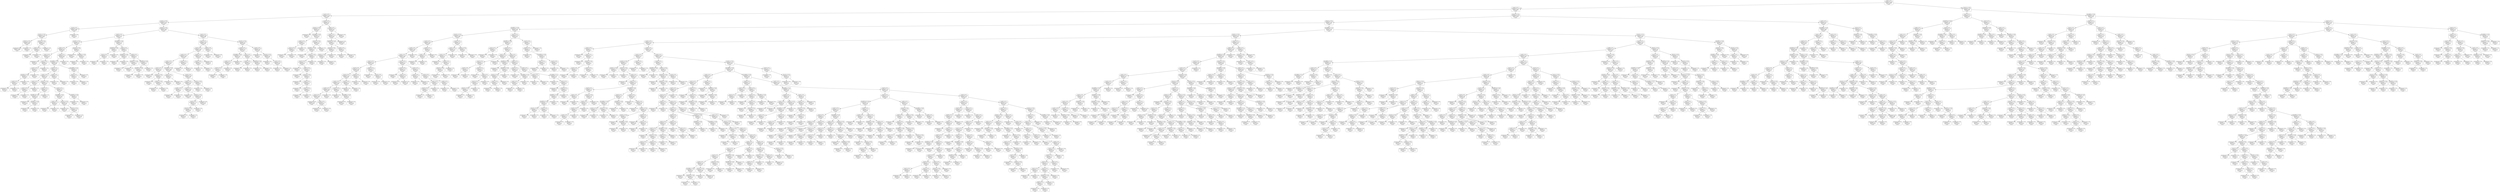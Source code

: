 digraph Tree {
node [shape=box, style="rounded", color="black", fontname="helvetica"] ;
edge [fontname="helvetica"] ;
0 [label="N_106 <= 0.1\nsquared_error = 0.0\nsamples = 4486\nvalue = [[0.0]\n[0.0]]"] ;
1 [label="N_120 <= 0.1\nsquared_error = 0.0\nsamples = 4227\nvalue = [[0.0]\n[0.0]]"] ;
0 -> 1 [labeldistance=2.5, labelangle=45, headlabel="True"] ;
2 [label="N_115 <= 0.2\nsquared_error = 0.0\nsamples = 2193\nvalue = [[0.0]\n[0.0]]"] ;
1 -> 2 ;
3 [label="113_PV_1 <= 0.0\nsquared_error = 0.0\nsamples = 2131\nvalue = [[0.0]\n[0.0]]"] ;
2 -> 3 ;
4 [label="N_119 <= 0.2\nsquared_error = 0.0\nsamples = 1522\nvalue = [[0.0]\n[0.0]]"] ;
3 -> 4 ;
5 [label="101_PV_1 <= 0.0\nsquared_error = 0.0\nsamples = 1521\nvalue = [[0.0]\n[0.0]]"] ;
4 -> 5 ;
6 [label="104_PV_1 <= 0.0\nsquared_error = 0.0\nsamples = 1507\nvalue = [[0.0]\n[0.0]]"] ;
5 -> 6 ;
7 [label="squared_error = 0.0\nsamples = 1506\nvalue = [[0.0]\n[0.0]]"] ;
6 -> 7 ;
8 [label="squared_error = 0.0\nsamples = 1\nvalue = [[0.0]\n[0.0]]"] ;
6 -> 8 ;
9 [label="101_PV_4 <= 0.0\nsquared_error = 0.0\nsamples = 14\nvalue = [[0.0]\n[0.0]]"] ;
5 -> 9 ;
10 [label="N_103 <= 0.1\nsquared_error = 0.0\nsamples = 2\nvalue = [[0.3]\n[0.0]]"] ;
9 -> 10 ;
11 [label="squared_error = 0.0\nsamples = 1\nvalue = [[0.3]\n[0.0]]"] ;
10 -> 11 ;
12 [label="squared_error = -0.0\nsamples = 1\nvalue = [[0.3]\n[0.0]]"] ;
10 -> 12 ;
13 [label="squared_error = 0.0\nsamples = 12\nvalue = [[0.0]\n[0.0]]"] ;
9 -> 13 ;
14 [label="squared_error = 0.0\nsamples = 1\nvalue = [[0.3]\n[0.0]]"] ;
4 -> 14 ;
15 [label="103_PV_1 <= 0.0\nsquared_error = 0.0\nsamples = 609\nvalue = [[0.0]\n[0.0]]"] ;
3 -> 15 ;
16 [label="N_105 <= 0.0\nsquared_error = 0.0\nsamples = 111\nvalue = [[0.1]\n[0.0]]"] ;
15 -> 16 ;
17 [label="113_PV_1 <= 0.1\nsquared_error = 0.0\nsamples = 97\nvalue = [[0.1]\n[0.0]]"] ;
16 -> 17 ;
18 [label="N_106 <= 0.0\nsquared_error = 0.0\nsamples = 94\nvalue = [[0.0]\n[0.0]]"] ;
17 -> 18 ;
19 [label="N_101 <= 0.0\nsquared_error = 0.0\nsamples = 10\nvalue = [[0.2]\n[0.0]]"] ;
18 -> 19 ;
20 [label="squared_error = 0.0\nsamples = 5\nvalue = [[0.0]\n[0.0]]"] ;
19 -> 20 ;
21 [label="N_114 <= 0.2\nsquared_error = 0.0\nsamples = 5\nvalue = [[0.4]\n[0.0]]"] ;
19 -> 21 ;
22 [label="N_115 <= 0.2\nsquared_error = 0.0\nsamples = 4\nvalue = [[0.5]\n[0.0]]"] ;
21 -> 22 ;
23 [label="118_RTPV_3 <= 0.0\nsquared_error = 0.0\nsamples = 3\nvalue = [[0.4]\n[0.0]]"] ;
22 -> 23 ;
24 [label="N_118 <= 0.1\nsquared_error = 0.0\nsamples = 2\nvalue = [[0.5]\n[0.0]]"] ;
23 -> 24 ;
25 [label="squared_error = 0.0\nsamples = 1\nvalue = [[0.5]\n[0.0]]"] ;
24 -> 25 ;
26 [label="squared_error = -0.0\nsamples = 1\nvalue = [[0.4]\n[0.0]]"] ;
24 -> 26 ;
27 [label="squared_error = -0.0\nsamples = 1\nvalue = [[0.4]\n[0.0]]"] ;
23 -> 27 ;
28 [label="squared_error = 0.0\nsamples = 1\nvalue = [[0.6]\n[0.0]]"] ;
22 -> 28 ;
29 [label="squared_error = 0.0\nsamples = 1\nvalue = [[0.0]\n[0.0]]"] ;
21 -> 29 ;
30 [label="N_106 <= 0.1\nsquared_error = 0.0\nsamples = 84\nvalue = [[0.0]\n[0.0]]"] ;
18 -> 30 ;
31 [label="122_WIND_1 <= 1.2\nsquared_error = 0.0\nsamples = 83\nvalue = [[0.0]\n[0.0]]"] ;
30 -> 31 ;
32 [label="N_102 <= 0.1\nsquared_error = 0.0\nsamples = 78\nvalue = [[0.0]\n[0.0]]"] ;
31 -> 32 ;
33 [label="N_102 <= 0.0\nsquared_error = 0.0\nsamples = 76\nvalue = [[0.0]\n[0.0]]"] ;
32 -> 33 ;
34 [label="N_110 <= 0.1\nsquared_error = 0.0\nsamples = 5\nvalue = [[0.1]\n[0.0]]"] ;
33 -> 34 ;
35 [label="N_115 <= 0.2\nsquared_error = 0.0\nsamples = 4\nvalue = [[0.0]\n[0.0]]"] ;
34 -> 35 ;
36 [label="squared_error = 0.0\nsamples = 3\nvalue = [[0.0]\n[0.0]]"] ;
35 -> 36 ;
37 [label="squared_error = 0.0\nsamples = 1\nvalue = [[0.1]\n[0.0]]"] ;
35 -> 37 ;
38 [label="squared_error = 0.0\nsamples = 1\nvalue = [[0.4]\n[0.0]]"] ;
34 -> 38 ;
39 [label="113_PV_1 <= 0.0\nsquared_error = 0.0\nsamples = 71\nvalue = [[0.0]\n[0.0]]"] ;
33 -> 39 ;
40 [label="N_105 <= 0.0\nsquared_error = 0.0\nsamples = 14\nvalue = [[0.1]\n[0.0]]"] ;
39 -> 40 ;
41 [label="118_RTPV_10 <= 0.0\nsquared_error = 0.0\nsamples = 13\nvalue = [[0.0]\n[0.0]]"] ;
40 -> 41 ;
42 [label="squared_error = -0.0\nsamples = 11\nvalue = [[0.0]\n[0.0]]"] ;
41 -> 42 ;
43 [label="118_RTPV_7 <= 0.0\nsquared_error = 0.0\nsamples = 2\nvalue = [[0.1]\n[0.0]]"] ;
41 -> 43 ;
44 [label="squared_error = 0.0\nsamples = 1\nvalue = [[0.1]\n[0.0]]"] ;
43 -> 44 ;
45 [label="squared_error = 0.0\nsamples = 1\nvalue = [[0.1]\n[0.0]]"] ;
43 -> 45 ;
46 [label="squared_error = 0.0\nsamples = 1\nvalue = [[0.4]\n[0.0]]"] ;
40 -> 46 ;
47 [label="N_119 <= 0.2\nsquared_error = 0.0\nsamples = 57\nvalue = [[0.0]\n[0.0]]"] ;
39 -> 47 ;
48 [label="122_WIND_1 <= 0.1\nsquared_error = 0.0\nsamples = 55\nvalue = [[0.0]\n[0.0]]"] ;
47 -> 48 ;
49 [label="N_103 <= 0.1\nsquared_error = 0.0\nsamples = 4\nvalue = [[0.0]\n[0.0]]"] ;
48 -> 49 ;
50 [label="squared_error = 0.0\nsamples = 1\nvalue = [[0.1]\n[0.0]]"] ;
49 -> 50 ;
51 [label="squared_error = 0.0\nsamples = 3\nvalue = [[0.0]\n[0.0]]"] ;
49 -> 51 ;
52 [label="102_PV_1 <= 0.0\nsquared_error = 0.0\nsamples = 51\nvalue = [[0.0]\n[0.0]]"] ;
48 -> 52 ;
53 [label="squared_error = 0.0\nsamples = 40\nvalue = [[0.0]\n[0.0]]"] ;
52 -> 53 ;
54 [label="102_PV_2 <= 0.0\nsquared_error = 0.0\nsamples = 11\nvalue = [[0.0]\n[0.0]]"] ;
52 -> 54 ;
55 [label="squared_error = 0.0\nsamples = 1\nvalue = [[0.1]\n[0.0]]"] ;
54 -> 55 ;
56 [label="squared_error = 0.0\nsamples = 10\nvalue = [[0.0]\n[0.0]]"] ;
54 -> 56 ;
57 [label="118_RTPV_2 <= 0.0\nsquared_error = 0.0\nsamples = 2\nvalue = [[0.1]\n[0.0]]"] ;
47 -> 57 ;
58 [label="squared_error = 0.0\nsamples = 1\nvalue = [[0.0]\n[0.0]]"] ;
57 -> 58 ;
59 [label="squared_error = 0.0\nsamples = 1\nvalue = [[0.1]\n[0.0]]"] ;
57 -> 59 ;
60 [label="N_109 <= 0.1\nsquared_error = 0.0\nsamples = 2\nvalue = [[0.2]\n[0.0]]"] ;
32 -> 60 ;
61 [label="squared_error = 0.0\nsamples = 1\nvalue = [[0.0]\n[0.0]]"] ;
60 -> 61 ;
62 [label="squared_error = 0.0\nsamples = 1\nvalue = [[0.3]\n[0.0]]"] ;
60 -> 62 ;
63 [label="122_WIND_1 <= 1.3\nsquared_error = 0.0\nsamples = 5\nvalue = [[0.2]\n[0.0]]"] ;
31 -> 63 ;
64 [label="N_120 <= 0.1\nsquared_error = 0.0\nsamples = 2\nvalue = [[0.5]\n[0.0]]"] ;
63 -> 64 ;
65 [label="squared_error = 0.0\nsamples = 1\nvalue = [[0.5]\n[0.0]]"] ;
64 -> 65 ;
66 [label="squared_error = -0.0\nsamples = 1\nvalue = [[0.5]\n[0.0]]"] ;
64 -> 66 ;
67 [label="squared_error = 0.0\nsamples = 3\nvalue = [[0.0]\n[0.0]]"] ;
63 -> 67 ;
68 [label="squared_error = 0.0\nsamples = 1\nvalue = [[0.3]\n[0.0]]"] ;
30 -> 68 ;
69 [label="101_PV_2 <= 0.0\nsquared_error = 0.0\nsamples = 3\nvalue = [[0.3]\n[0.0]]"] ;
17 -> 69 ;
70 [label="squared_error = 0.0\nsamples = 1\nvalue = [[0.0]\n[0.0]]"] ;
69 -> 70 ;
71 [label="118_RTPV_2 <= 0.0\nsquared_error = 0.0\nsamples = 2\nvalue = [[0.4]\n[0.0]]"] ;
69 -> 71 ;
72 [label="squared_error = 0.0\nsamples = 1\nvalue = [[0.5]\n[0.0]]"] ;
71 -> 72 ;
73 [label="squared_error = -0.0\nsamples = 1\nvalue = [[0.3]\n[0.0]]"] ;
71 -> 73 ;
74 [label="122_WIND_1 <= 0.9\nsquared_error = 0.0\nsamples = 14\nvalue = [[0.2]\n[0.0]]"] ;
16 -> 74 ;
75 [label="118_RTPV_9 <= 0.0\nsquared_error = 0.0\nsamples = 7\nvalue = [[0.1]\n[0.0]]"] ;
74 -> 75 ;
76 [label="N_113 <= 0.1\nsquared_error = 0.0\nsamples = 2\nvalue = [[0.2]\n[0.0]]"] ;
75 -> 76 ;
77 [label="squared_error = 0.0\nsamples = 1\nvalue = [[0.1]\n[0.0]]"] ;
76 -> 77 ;
78 [label="squared_error = -0.0\nsamples = 1\nvalue = [[0.3]\n[0.0]]"] ;
76 -> 78 ;
79 [label="squared_error = 0.0\nsamples = 5\nvalue = [[0.0]\n[0.0]]"] ;
75 -> 79 ;
80 [label="N_115 <= 0.2\nsquared_error = 0.0\nsamples = 7\nvalue = [[0.3]\n[0.0]]"] ;
74 -> 80 ;
81 [label="118_RTPV_9 <= 0.0\nsquared_error = 0.0\nsamples = 2\nvalue = [[0.2]\n[0.0]]"] ;
80 -> 81 ;
82 [label="squared_error = 0.0\nsamples = 1\nvalue = [[0.0]\n[0.0]]"] ;
81 -> 82 ;
83 [label="squared_error = 0.0\nsamples = 1\nvalue = [[0.2]\n[0.0]]"] ;
81 -> 83 ;
84 [label="N_108 <= 0.1\nsquared_error = 0.0\nsamples = 5\nvalue = [[0.4]\n[0.0]]"] ;
80 -> 84 ;
85 [label="118_RTPV_7 <= 0.0\nsquared_error = 0.0\nsamples = 2\nvalue = [[0.4]\n[0.0]]"] ;
84 -> 85 ;
86 [label="squared_error = -0.0\nsamples = 1\nvalue = [[0.4]\n[0.0]]"] ;
85 -> 86 ;
87 [label="squared_error = -0.0\nsamples = 1\nvalue = [[0.4]\n[0.0]]"] ;
85 -> 87 ;
88 [label="118_RTPV_9 <= 0.0\nsquared_error = 0.0\nsamples = 3\nvalue = [[0.3]\n[0.0]]"] ;
84 -> 88 ;
89 [label="118_RTPV_2 <= 0.0\nsquared_error = 0.0\nsamples = 2\nvalue = [[0.3]\n[0.0]]"] ;
88 -> 89 ;
90 [label="squared_error = 0.0\nsamples = 1\nvalue = [[0.3]\n[0.0]]"] ;
89 -> 90 ;
91 [label="squared_error = -0.0\nsamples = 1\nvalue = [[0.3]\n[0.0]]"] ;
89 -> 91 ;
92 [label="squared_error = 0.0\nsamples = 1\nvalue = [[0.4]\n[0.0]]"] ;
88 -> 92 ;
93 [label="N_101 <= 0.1\nsquared_error = 0.0\nsamples = 498\nvalue = [[0.0]\n[0.0]]"] ;
15 -> 93 ;
94 [label="N_114 <= 0.2\nsquared_error = 0.0\nsamples = 439\nvalue = [[0.0]\n[0.0]]"] ;
93 -> 94 ;
95 [label="N_107 <= 0.1\nsquared_error = 0.0\nsamples = 434\nvalue = [[0.0]\n[0.0]]"] ;
94 -> 95 ;
96 [label="N_118 <= 0.2\nsquared_error = 0.0\nsamples = 424\nvalue = [[0.0]\n[0.0]]"] ;
95 -> 96 ;
97 [label="N_116 <= 0.0\nsquared_error = 0.0\nsamples = 415\nvalue = [[0.0]\n[0.0]]"] ;
96 -> 97 ;
98 [label="N_114 <= 0.1\nsquared_error = 0.0\nsamples = 35\nvalue = [[0.0]\n[0.0]]"] ;
97 -> 98 ;
99 [label="squared_error = 0.0\nsamples = 32\nvalue = [[0.0]\n[0.0]]"] ;
98 -> 99 ;
100 [label="104_PV_1 <= 0.0\nsquared_error = 0.0\nsamples = 3\nvalue = [[0.1]\n[0.0]]"] ;
98 -> 100 ;
101 [label="squared_error = 0.0\nsamples = 1\nvalue = [[0.0]\n[0.0]]"] ;
100 -> 101 ;
102 [label="119_PV_1 <= 0.0\nsquared_error = 0.0\nsamples = 2\nvalue = [[0.2]\n[0.0]]"] ;
100 -> 102 ;
103 [label="squared_error = 0.0\nsamples = 1\nvalue = [[0.3]\n[0.0]]"] ;
102 -> 103 ;
104 [label="squared_error = -0.0\nsamples = 1\nvalue = [[0.1]\n[0.0]]"] ;
102 -> 104 ;
105 [label="122_WIND_1 <= 0.0\nsquared_error = 0.0\nsamples = 380\nvalue = [[0.0]\n[0.0]]"] ;
97 -> 105 ;
106 [label="N_116 <= 0.0\nsquared_error = 0.0\nsamples = 2\nvalue = [[0.0]\n[0.0]]"] ;
105 -> 106 ;
107 [label="squared_error = 0.0\nsamples = 1\nvalue = [[0.0]\n[0.0]]"] ;
106 -> 107 ;
108 [label="squared_error = 0.0\nsamples = 1\nvalue = [[0.0]\n[0.0]]"] ;
106 -> 108 ;
109 [label="N_102 <= 0.0\nsquared_error = 0.0\nsamples = 378\nvalue = [[0.0]\n[0.0]]"] ;
105 -> 109 ;
110 [label="N_104 <= 0.0\nsquared_error = 0.0\nsamples = 371\nvalue = [[0.0]\n[0.0]]"] ;
109 -> 110 ;
111 [label="N_106 <= 0.0\nsquared_error = 0.0\nsamples = 4\nvalue = [[0.0]\n[0.0]]"] ;
110 -> 111 ;
112 [label="squared_error = 0.0\nsamples = 3\nvalue = [[0.0]\n[0.0]]"] ;
111 -> 112 ;
113 [label="squared_error = 0.0\nsamples = 1\nvalue = [[0.0]\n[0.0]]"] ;
111 -> 113 ;
114 [label="N_107 <= 0.1\nsquared_error = 0.0\nsamples = 367\nvalue = [[0.0]\n[0.0]]"] ;
110 -> 114 ;
115 [label="squared_error = 0.0\nsamples = 341\nvalue = [[0.0]\n[0.0]]"] ;
114 -> 115 ;
116 [label="104_PV_1 <= 0.0\nsquared_error = 0.0\nsamples = 26\nvalue = [[0.0]\n[0.0]]"] ;
114 -> 116 ;
117 [label="N_120 <= 0.1\nsquared_error = 0.0\nsamples = 3\nvalue = [[0.0]\n[0.0]]"] ;
116 -> 117 ;
118 [label="101_PV_4 <= 0.0\nsquared_error = 0.0\nsamples = 2\nvalue = [[0.0]\n[0.0]]"] ;
117 -> 118 ;
119 [label="squared_error = 0.0\nsamples = 1\nvalue = [[0.0]\n[0.0]]"] ;
118 -> 119 ;
120 [label="squared_error = 0.0\nsamples = 1\nvalue = [[0.0]\n[0.0]]"] ;
118 -> 120 ;
121 [label="squared_error = 0.0\nsamples = 1\nvalue = [[0.0]\n[0.0]]"] ;
117 -> 121 ;
122 [label="squared_error = 0.0\nsamples = 23\nvalue = [[0.0]\n[0.0]]"] ;
116 -> 122 ;
123 [label="101_PV_1 <= 0.0\nsquared_error = 0.0\nsamples = 7\nvalue = [[0.0]\n[0.0]]"] ;
109 -> 123 ;
124 [label="squared_error = 0.0\nsamples = 1\nvalue = [[0.1]\n[0.0]]"] ;
123 -> 124 ;
125 [label="squared_error = 0.0\nsamples = 6\nvalue = [[0.0]\n[0.0]]"] ;
123 -> 125 ;
126 [label="N_118 <= 0.2\nsquared_error = 0.0\nsamples = 9\nvalue = [[0.0]\n[0.0]]"] ;
96 -> 126 ;
127 [label="squared_error = 0.0\nsamples = 1\nvalue = [[0.1]\n[0.0]]"] ;
126 -> 127 ;
128 [label="squared_error = 0.0\nsamples = 8\nvalue = [[0.0]\n[0.0]]"] ;
126 -> 128 ;
129 [label="N_109 <= 0.1\nsquared_error = 0.0\nsamples = 10\nvalue = [[0.0]\n[0.0]]"] ;
95 -> 129 ;
130 [label="N_116 <= 0.0\nsquared_error = 0.0\nsamples = 2\nvalue = [[0.1]\n[0.0]]"] ;
129 -> 130 ;
131 [label="squared_error = 0.0\nsamples = 1\nvalue = [[0.2]\n[0.0]]"] ;
130 -> 131 ;
132 [label="squared_error = 0.0\nsamples = 1\nvalue = [[0.1]\n[0.0]]"] ;
130 -> 132 ;
133 [label="squared_error = 0.0\nsamples = 8\nvalue = [[0.0]\n[0.0]]"] ;
129 -> 133 ;
134 [label="N_106 <= 0.0\nsquared_error = 0.0\nsamples = 5\nvalue = [[0.1]\n[0.0]]"] ;
94 -> 134 ;
135 [label="squared_error = 0.0\nsamples = 1\nvalue = [[0.4]\n[0.0]]"] ;
134 -> 135 ;
136 [label="squared_error = 0.0\nsamples = 4\nvalue = [[0.0]\n[0.0]]"] ;
134 -> 136 ;
137 [label="101_PV_1 <= 0.0\nsquared_error = 0.0\nsamples = 59\nvalue = [[0.0]\n[0.0]]"] ;
93 -> 137 ;
138 [label="N_103 <= 0.1\nsquared_error = 0.0\nsamples = 15\nvalue = [[0.1]\n[0.0]]"] ;
137 -> 138 ;
139 [label="122_WIND_1 <= 0.9\nsquared_error = 0.0\nsamples = 11\nvalue = [[0.0]\n[0.0]]"] ;
138 -> 139 ;
140 [label="N_106 <= 0.1\nsquared_error = 0.0\nsamples = 10\nvalue = [[0.0]\n[0.0]]"] ;
139 -> 140 ;
141 [label="N_104 <= 0.0\nsquared_error = 0.0\nsamples = 2\nvalue = [[0.1]\n[0.0]]"] ;
140 -> 141 ;
142 [label="squared_error = 0.0\nsamples = 1\nvalue = [[0.1]\n[0.0]]"] ;
141 -> 142 ;
143 [label="squared_error = -0.0\nsamples = 1\nvalue = [[0.1]\n[0.0]]"] ;
141 -> 143 ;
144 [label="squared_error = 0.0\nsamples = 8\nvalue = [[0.0]\n[0.0]]"] ;
140 -> 144 ;
145 [label="squared_error = 0.0\nsamples = 1\nvalue = [[0.3]\n[0.0]]"] ;
139 -> 145 ;
146 [label="N_114 <= 0.1\nsquared_error = 0.0\nsamples = 4\nvalue = [[0.5]\n[0.0]]"] ;
138 -> 146 ;
147 [label="N_109 <= 0.1\nsquared_error = 0.0\nsamples = 2\nvalue = [[0.4]\n[0.0]]"] ;
146 -> 147 ;
148 [label="squared_error = 0.0\nsamples = 1\nvalue = [[0.4]\n[0.0]]"] ;
147 -> 148 ;
149 [label="squared_error = 0.0\nsamples = 1\nvalue = [[0.3]\n[0.0]]"] ;
147 -> 149 ;
150 [label="118_RTPV_8 <= 0.0\nsquared_error = 0.0\nsamples = 2\nvalue = [[0.5]\n[0.0]]"] ;
146 -> 150 ;
151 [label="squared_error = 0.0\nsamples = 1\nvalue = [[0.5]\n[0.0]]"] ;
150 -> 151 ;
152 [label="squared_error = -0.0\nsamples = 1\nvalue = [[0.6]\n[0.0]]"] ;
150 -> 152 ;
153 [label="N_110 <= 0.0\nsquared_error = 0.0\nsamples = 44\nvalue = [[0.0]\n[0.0]]"] ;
137 -> 153 ;
154 [label="squared_error = 0.0\nsamples = 1\nvalue = [[0.1]\n[0.0]]"] ;
153 -> 154 ;
155 [label="101_PV_4 <= 0.0\nsquared_error = 0.0\nsamples = 43\nvalue = [[0.0]\n[0.0]]"] ;
153 -> 155 ;
156 [label="squared_error = 0.0\nsamples = 1\nvalue = [[0.1]\n[0.0]]"] ;
155 -> 156 ;
157 [label="N_110 <= 0.0\nsquared_error = 0.0\nsamples = 42\nvalue = [[0.0]\n[0.0]]"] ;
155 -> 157 ;
158 [label="squared_error = 0.0\nsamples = 1\nvalue = [[0.0]\n[0.0]]"] ;
157 -> 158 ;
159 [label="squared_error = 0.0\nsamples = 41\nvalue = [[0.0]\n[0.0]]"] ;
157 -> 159 ;
160 [label="N_104 <= 0.0\nsquared_error = 0.0\nsamples = 62\nvalue = [[0.1]\n[0.0]]"] ;
2 -> 160 ;
161 [label="102_PV_2 <= 0.0\nsquared_error = 0.0\nsamples = 19\nvalue = [[0.2]\n[0.0]]"] ;
160 -> 161 ;
162 [label="squared_error = 0.0\nsamples = 6\nvalue = [[0.0]\n[0.0]]"] ;
161 -> 162 ;
163 [label="122_WIND_1 <= 0.5\nsquared_error = 0.0\nsamples = 13\nvalue = [[0.3]\n[0.0]]"] ;
161 -> 163 ;
164 [label="N_106 <= 0.1\nsquared_error = 0.0\nsamples = 3\nvalue = [[0.6]\n[0.0]]"] ;
163 -> 164 ;
165 [label="N_113 <= 0.2\nsquared_error = 0.0\nsamples = 2\nvalue = [[0.5]\n[0.0]]"] ;
164 -> 165 ;
166 [label="squared_error = 0.0\nsamples = 1\nvalue = [[0.5]\n[0.0]]"] ;
165 -> 166 ;
167 [label="squared_error = -0.0\nsamples = 1\nvalue = [[0.5]\n[0.0]]"] ;
165 -> 167 ;
168 [label="squared_error = 0.0\nsamples = 1\nvalue = [[0.6]\n[0.0]]"] ;
164 -> 168 ;
169 [label="102_PV_1 <= 0.0\nsquared_error = 0.0\nsamples = 10\nvalue = [[0.3]\n[0.0]]"] ;
163 -> 169 ;
170 [label="118_RTPV_7 <= 0.0\nsquared_error = 0.0\nsamples = 8\nvalue = [[0.3]\n[0.0]]"] ;
169 -> 170 ;
171 [label="squared_error = -0.0\nsamples = 1\nvalue = [[0.2]\n[0.0]]"] ;
170 -> 171 ;
172 [label="104_PV_1 <= 0.0\nsquared_error = 0.0\nsamples = 7\nvalue = [[0.3]\n[0.0]]"] ;
170 -> 172 ;
173 [label="N_115 <= 0.2\nsquared_error = 0.0\nsamples = 6\nvalue = [[0.3]\n[0.0]]"] ;
172 -> 173 ;
174 [label="squared_error = 0.0\nsamples = 1\nvalue = [[0.3]\n[0.0]]"] ;
173 -> 174 ;
175 [label="N_105 <= 0.0\nsquared_error = 0.0\nsamples = 5\nvalue = [[0.3]\n[0.0]]"] ;
173 -> 175 ;
176 [label="squared_error = 0.0\nsamples = 1\nvalue = [[0.3]\n[0.0]]"] ;
175 -> 176 ;
177 [label="101_PV_3 <= 0.0\nsquared_error = 0.0\nsamples = 4\nvalue = [[0.3]\n[0.0]]"] ;
175 -> 177 ;
178 [label="squared_error = 0.0\nsamples = 1\nvalue = [[0.3]\n[0.0]]"] ;
177 -> 178 ;
179 [label="N_109 <= 0.1\nsquared_error = 0.0\nsamples = 3\nvalue = [[0.3]\n[0.0]]"] ;
177 -> 179 ;
180 [label="squared_error = 0.0\nsamples = 1\nvalue = [[0.3]\n[0.0]]"] ;
179 -> 180 ;
181 [label="N_115 <= 0.2\nsquared_error = 0.0\nsamples = 2\nvalue = [[0.3]\n[0.0]]"] ;
179 -> 181 ;
182 [label="squared_error = 0.0\nsamples = 1\nvalue = [[0.3]\n[0.0]]"] ;
181 -> 182 ;
183 [label="squared_error = 0.0\nsamples = 1\nvalue = [[0.3]\n[0.0]]"] ;
181 -> 183 ;
184 [label="squared_error = 0.0\nsamples = 1\nvalue = [[0.4]\n[0.0]]"] ;
172 -> 184 ;
185 [label="squared_error = 0.0\nsamples = 2\nvalue = [[0.0]\n[0.0]]"] ;
169 -> 185 ;
186 [label="N_108 <= 0.1\nsquared_error = 0.0\nsamples = 43\nvalue = [[0.0]\n[0.0]]"] ;
160 -> 186 ;
187 [label="N_103 <= 0.1\nsquared_error = 0.0\nsamples = 42\nvalue = [[0.0]\n[0.0]]"] ;
186 -> 187 ;
188 [label="118_RTPV_10 <= 0.0\nsquared_error = 0.0\nsamples = 7\nvalue = [[0.2]\n[0.0]]"] ;
187 -> 188 ;
189 [label="101_PV_3 <= 0.0\nsquared_error = 0.0\nsamples = 3\nvalue = [[0.4]\n[0.0]]"] ;
188 -> 189 ;
190 [label="102_PV_1 <= 0.0\nsquared_error = 0.0\nsamples = 2\nvalue = [[0.3]\n[0.0]]"] ;
189 -> 190 ;
191 [label="squared_error = 0.0\nsamples = 1\nvalue = [[0.3]\n[0.0]]"] ;
190 -> 191 ;
192 [label="squared_error = 0.0\nsamples = 1\nvalue = [[0.3]\n[0.0]]"] ;
190 -> 192 ;
193 [label="squared_error = 0.0\nsamples = 1\nvalue = [[0.4]\n[0.0]]"] ;
189 -> 193 ;
194 [label="N_118 <= 0.2\nsquared_error = 0.0\nsamples = 4\nvalue = [[0.0]\n[0.0]]"] ;
188 -> 194 ;
195 [label="squared_error = 0.0\nsamples = 1\nvalue = [[0.2]\n[0.0]]"] ;
194 -> 195 ;
196 [label="squared_error = 0.0\nsamples = 3\nvalue = [[0.0]\n[0.0]]"] ;
194 -> 196 ;
197 [label="squared_error = 0.0\nsamples = 35\nvalue = [[0.0]\n[0.0]]"] ;
187 -> 197 ;
198 [label="squared_error = 0.0\nsamples = 1\nvalue = [[0.8]\n[0.0]]"] ;
186 -> 198 ;
199 [label="102_PV_2 <= 0.0\nsquared_error = 0.0\nsamples = 2034\nvalue = [[0.1]\n[0.0]]"] ;
1 -> 199 ;
200 [label="104_PV_1 <= 0.0\nsquared_error = 0.0\nsamples = 1357\nvalue = [[0.1]\n[0.0]]"] ;
199 -> 200 ;
201 [label="118_RTPV_7 <= 0.0\nsquared_error = 0.0\nsamples = 442\nvalue = [[0.0]\n[0.0]]"] ;
200 -> 201 ;
202 [label="113_PV_1 <= 0.0\nsquared_error = 0.0\nsamples = 362\nvalue = [[0.0]\n[0.0]]"] ;
201 -> 202 ;
203 [label="N_110 <= 0.2\nsquared_error = 0.0\nsamples = 346\nvalue = [[0.0]\n[0.0]]"] ;
202 -> 203 ;
204 [label="N_103 <= 0.2\nsquared_error = 0.0\nsamples = 343\nvalue = [[0.0]\n[0.0]]"] ;
203 -> 204 ;
205 [label="N_101 <= 0.1\nsquared_error = 0.0\nsamples = 342\nvalue = [[0.0]\n[0.0]]"] ;
204 -> 205 ;
206 [label="N_110 <= 0.2\nsquared_error = 0.0\nsamples = 321\nvalue = [[0.0]\n[0.0]]"] ;
205 -> 206 ;
207 [label="N_115 <= 0.3\nsquared_error = 0.0\nsamples = 316\nvalue = [[0.0]\n[0.0]]"] ;
206 -> 207 ;
208 [label="N_114 <= 0.2\nsquared_error = 0.0\nsamples = 314\nvalue = [[0.0]\n[0.0]]"] ;
207 -> 208 ;
209 [label="N_101 <= 0.1\nsquared_error = 0.0\nsamples = 311\nvalue = [[0.0]\n[0.0]]"] ;
208 -> 209 ;
210 [label="N_102 <= 0.1\nsquared_error = 0.0\nsamples = 306\nvalue = [[0.0]\n[0.0]]"] ;
209 -> 210 ;
211 [label="N_113 <= 0.2\nsquared_error = 0.0\nsamples = 305\nvalue = [[0.0]\n[0.0]]"] ;
210 -> 211 ;
212 [label="squared_error = 0.0\nsamples = 301\nvalue = [[0.0]\n[0.0]]"] ;
211 -> 212 ;
213 [label="N_106 <= 0.1\nsquared_error = 0.0\nsamples = 4\nvalue = [[0.0]\n[0.0]]"] ;
211 -> 213 ;
214 [label="squared_error = 0.0\nsamples = 3\nvalue = [[0.0]\n[0.0]]"] ;
213 -> 214 ;
215 [label="squared_error = 0.0\nsamples = 1\nvalue = [[0.0]\n[0.0]]"] ;
213 -> 215 ;
216 [label="squared_error = 0.0\nsamples = 1\nvalue = [[0.0]\n[0.0]]"] ;
210 -> 216 ;
217 [label="N_110 <= 0.2\nsquared_error = 0.0\nsamples = 5\nvalue = [[0.0]\n[0.0]]"] ;
209 -> 217 ;
218 [label="squared_error = 0.0\nsamples = 3\nvalue = [[0.0]\n[0.0]]"] ;
217 -> 218 ;
219 [label="122_WIND_1 <= 1.8\nsquared_error = 0.0\nsamples = 2\nvalue = [[0.0]\n[0.0]]"] ;
217 -> 219 ;
220 [label="squared_error = 0.0\nsamples = 1\nvalue = [[0.0]\n[0.0]]"] ;
219 -> 220 ;
221 [label="squared_error = 0.0\nsamples = 1\nvalue = [[0.0]\n[0.0]]"] ;
219 -> 221 ;
222 [label="N_115 <= 0.3\nsquared_error = 0.0\nsamples = 3\nvalue = [[0.0]\n[0.0]]"] ;
208 -> 222 ;
223 [label="squared_error = 0.0\nsamples = 2\nvalue = [[0.0]\n[0.0]]"] ;
222 -> 223 ;
224 [label="squared_error = 0.0\nsamples = 1\nvalue = [[0.0]\n[0.0]]"] ;
222 -> 224 ;
225 [label="N_106 <= 0.1\nsquared_error = 0.0\nsamples = 2\nvalue = [[0.0]\n[0.0]]"] ;
207 -> 225 ;
226 [label="squared_error = 0.0\nsamples = 1\nvalue = [[0.0]\n[0.0]]"] ;
225 -> 226 ;
227 [label="squared_error = 0.0\nsamples = 1\nvalue = [[0.0]\n[0.0]]"] ;
225 -> 227 ;
228 [label="N_102 <= 0.1\nsquared_error = 0.0\nsamples = 5\nvalue = [[0.0]\n[0.0]]"] ;
206 -> 228 ;
229 [label="squared_error = 0.0\nsamples = 1\nvalue = [[0.1]\n[0.0]]"] ;
228 -> 229 ;
230 [label="N_115 <= 0.3\nsquared_error = 0.0\nsamples = 4\nvalue = [[0.0]\n[0.0]]"] ;
228 -> 230 ;
231 [label="squared_error = 0.0\nsamples = 1\nvalue = [[0.0]\n[0.0]]"] ;
230 -> 231 ;
232 [label="squared_error = 0.0\nsamples = 3\nvalue = [[0.0]\n[0.0]]"] ;
230 -> 232 ;
233 [label="N_113 <= 0.2\nsquared_error = 0.0\nsamples = 21\nvalue = [[0.0]\n[0.0]]"] ;
205 -> 233 ;
234 [label="N_116 <= 0.0\nsquared_error = 0.0\nsamples = 12\nvalue = [[0.0]\n[0.0]]"] ;
233 -> 234 ;
235 [label="squared_error = 0.0\nsamples = 1\nvalue = [[0.1]\n[0.0]]"] ;
234 -> 235 ;
236 [label="N_101 <= 0.1\nsquared_error = 0.0\nsamples = 11\nvalue = [[0.0]\n[0.0]]"] ;
234 -> 236 ;
237 [label="squared_error = 0.0\nsamples = 1\nvalue = [[0.0]\n[0.0]]"] ;
236 -> 237 ;
238 [label="squared_error = 0.0\nsamples = 10\nvalue = [[0.0]\n[0.0]]"] ;
236 -> 238 ;
239 [label="N_116 <= 0.1\nsquared_error = 0.0\nsamples = 9\nvalue = [[0.0]\n[0.0]]"] ;
233 -> 239 ;
240 [label="N_103 <= 0.2\nsquared_error = 0.0\nsamples = 4\nvalue = [[0.0]\n[0.0]]"] ;
239 -> 240 ;
241 [label="squared_error = 0.0\nsamples = 1\nvalue = [[0.0]\n[0.0]]"] ;
240 -> 241 ;
242 [label="squared_error = 0.0\nsamples = 3\nvalue = [[0.0]\n[0.0]]"] ;
240 -> 242 ;
243 [label="N_118 <= 0.3\nsquared_error = 0.0\nsamples = 5\nvalue = [[0.1]\n[0.0]]"] ;
239 -> 243 ;
244 [label="N_101 <= 0.1\nsquared_error = 0.0\nsamples = 3\nvalue = [[0.1]\n[0.0]]"] ;
243 -> 244 ;
245 [label="N_118 <= 0.3\nsquared_error = 0.0\nsamples = 2\nvalue = [[0.1]\n[0.0]]"] ;
244 -> 245 ;
246 [label="squared_error = 0.0\nsamples = 1\nvalue = [[0.0]\n[0.0]]"] ;
245 -> 246 ;
247 [label="squared_error = 0.0\nsamples = 1\nvalue = [[0.1]\n[0.0]]"] ;
245 -> 247 ;
248 [label="squared_error = 0.0\nsamples = 1\nvalue = [[0.1]\n[0.0]]"] ;
244 -> 248 ;
249 [label="N_106 <= 0.1\nsquared_error = 0.0\nsamples = 2\nvalue = [[0.1]\n[0.0]]"] ;
243 -> 249 ;
250 [label="squared_error = 0.0\nsamples = 1\nvalue = [[0.1]\n[0.0]]"] ;
249 -> 250 ;
251 [label="squared_error = -0.0\nsamples = 1\nvalue = [[0.1]\n[0.0]]"] ;
249 -> 251 ;
252 [label="squared_error = -0.0\nsamples = 1\nvalue = [[0.1]\n[0.0]]"] ;
204 -> 252 ;
253 [label="N_106 <= 0.1\nsquared_error = 0.0\nsamples = 3\nvalue = [[0.1]\n[0.0]]"] ;
203 -> 253 ;
254 [label="N_106 <= 0.1\nsquared_error = 0.0\nsamples = 2\nvalue = [[0.2]\n[0.0]]"] ;
253 -> 254 ;
255 [label="squared_error = 0.0\nsamples = 1\nvalue = [[0.2]\n[0.0]]"] ;
254 -> 255 ;
256 [label="squared_error = 0.0\nsamples = 1\nvalue = [[0.1]\n[0.0]]"] ;
254 -> 256 ;
257 [label="squared_error = -0.0\nsamples = 1\nvalue = [[0.1]\n[0.0]]"] ;
253 -> 257 ;
258 [label="N_116 <= 0.1\nsquared_error = 0.0\nsamples = 16\nvalue = [[0.1]\n[0.0]]"] ;
202 -> 258 ;
259 [label="N_107 <= 0.1\nsquared_error = 0.0\nsamples = 14\nvalue = [[0.0]\n[0.0]]"] ;
258 -> 259 ;
260 [label="N_119 <= 0.1\nsquared_error = 0.0\nsamples = 5\nvalue = [[0.2]\n[0.0]]"] ;
259 -> 260 ;
261 [label="squared_error = 0.0\nsamples = 2\nvalue = [[0.0]\n[0.0]]"] ;
260 -> 261 ;
262 [label="N_109 <= 0.1\nsquared_error = 0.0\nsamples = 3\nvalue = [[0.3]\n[0.0]]"] ;
260 -> 262 ;
263 [label="101_PV_2 <= 0.0\nsquared_error = 0.0\nsamples = 2\nvalue = [[0.2]\n[0.0]]"] ;
262 -> 263 ;
264 [label="squared_error = 0.0\nsamples = 1\nvalue = [[0.2]\n[0.0]]"] ;
263 -> 264 ;
265 [label="squared_error = 0.0\nsamples = 1\nvalue = [[0.3]\n[0.0]]"] ;
263 -> 265 ;
266 [label="squared_error = 0.0\nsamples = 1\nvalue = [[0.3]\n[0.0]]"] ;
262 -> 266 ;
267 [label="squared_error = -0.0\nsamples = 9\nvalue = [[0.0]\n[0.0]]"] ;
259 -> 267 ;
268 [label="119_PV_1 <= 0.0\nsquared_error = 0.0\nsamples = 2\nvalue = [[0.5]\n[0.0]]"] ;
258 -> 268 ;
269 [label="squared_error = 0.0\nsamples = 1\nvalue = [[0.5]\n[0.0]]"] ;
268 -> 269 ;
270 [label="squared_error = -0.0\nsamples = 1\nvalue = [[0.4]\n[0.0]]"] ;
268 -> 270 ;
271 [label="N_113 <= 0.2\nsquared_error = 0.0\nsamples = 80\nvalue = [[0.1]\n[0.0]]"] ;
201 -> 271 ;
272 [label="118_RTPV_3 <= 0.0\nsquared_error = 0.0\nsamples = 73\nvalue = [[0.1]\n[0.0]]"] ;
271 -> 272 ;
273 [label="N_114 <= 0.1\nsquared_error = 0.0\nsamples = 2\nvalue = [[0.5]\n[0.0]]"] ;
272 -> 273 ;
274 [label="squared_error = -0.0\nsamples = 1\nvalue = [[0.4]\n[0.0]]"] ;
273 -> 274 ;
275 [label="squared_error = -0.0\nsamples = 1\nvalue = [[0.5]\n[0.0]]"] ;
273 -> 275 ;
276 [label="N_119 <= 0.1\nsquared_error = 0.0\nsamples = 71\nvalue = [[0.1]\n[0.0]]"] ;
272 -> 276 ;
277 [label="N_116 <= 0.1\nsquared_error = 0.0\nsamples = 14\nvalue = [[0.2]\n[0.0]]"] ;
276 -> 277 ;
278 [label="N_116 <= 0.1\nsquared_error = 0.0\nsamples = 9\nvalue = [[0.3]\n[0.0]]"] ;
277 -> 278 ;
279 [label="N_105 <= 0.0\nsquared_error = 0.0\nsamples = 4\nvalue = [[0.0]\n[0.0]]"] ;
278 -> 279 ;
280 [label="squared_error = 0.0\nsamples = 1\nvalue = [[0.2]\n[0.0]]"] ;
279 -> 280 ;
281 [label="squared_error = 0.0\nsamples = 3\nvalue = [[0.0]\n[0.0]]"] ;
279 -> 281 ;
282 [label="N_101 <= 0.1\nsquared_error = 0.0\nsamples = 5\nvalue = [[0.4]\n[0.0]]"] ;
278 -> 282 ;
283 [label="squared_error = 0.0\nsamples = 1\nvalue = [[0.4]\n[0.0]]"] ;
282 -> 283 ;
284 [label="N_103 <= 0.1\nsquared_error = 0.0\nsamples = 4\nvalue = [[0.3]\n[0.0]]"] ;
282 -> 284 ;
285 [label="N_114 <= 0.1\nsquared_error = 0.0\nsamples = 3\nvalue = [[0.3]\n[0.0]]"] ;
284 -> 285 ;
286 [label="102_PV_1 <= 0.0\nsquared_error = 0.0\nsamples = 2\nvalue = [[0.3]\n[0.0]]"] ;
285 -> 286 ;
287 [label="squared_error = 0.0\nsamples = 1\nvalue = [[0.3]\n[0.0]]"] ;
286 -> 287 ;
288 [label="squared_error = 0.0\nsamples = 1\nvalue = [[0.3]\n[0.0]]"] ;
286 -> 288 ;
289 [label="squared_error = -0.0\nsamples = 1\nvalue = [[0.3]\n[0.0]]"] ;
285 -> 289 ;
290 [label="squared_error = 0.0\nsamples = 1\nvalue = [[0.3]\n[0.0]]"] ;
284 -> 290 ;
291 [label="squared_error = 0.0\nsamples = 5\nvalue = [[0.0]\n[0.0]]"] ;
277 -> 291 ;
292 [label="N_103 <= 0.1\nsquared_error = 0.0\nsamples = 57\nvalue = [[0.0]\n[0.0]]"] ;
276 -> 292 ;
293 [label="118_RTPV_6 <= 0.0\nsquared_error = 0.0\nsamples = 6\nvalue = [[0.2]\n[0.0]]"] ;
292 -> 293 ;
294 [label="squared_error = 0.0\nsamples = 2\nvalue = [[0.0]\n[0.0]]"] ;
293 -> 294 ;
295 [label="118_RTPV_3 <= 0.0\nsquared_error = 0.0\nsamples = 4\nvalue = [[0.3]\n[0.0]]"] ;
293 -> 295 ;
296 [label="102_PV_2 <= 0.0\nsquared_error = 0.0\nsamples = 3\nvalue = [[0.3]\n[0.0]]"] ;
295 -> 296 ;
297 [label="N_104 <= 0.0\nsquared_error = 0.0\nsamples = 2\nvalue = [[0.3]\n[0.0]]"] ;
296 -> 297 ;
298 [label="squared_error = 0.0\nsamples = 1\nvalue = [[0.3]\n[0.0]]"] ;
297 -> 298 ;
299 [label="squared_error = -0.0\nsamples = 1\nvalue = [[0.3]\n[0.0]]"] ;
297 -> 299 ;
300 [label="squared_error = 0.0\nsamples = 1\nvalue = [[0.3]\n[0.0]]"] ;
296 -> 300 ;
301 [label="squared_error = -0.0\nsamples = 1\nvalue = [[0.1]\n[0.0]]"] ;
295 -> 301 ;
302 [label="N_106 <= 0.1\nsquared_error = 0.0\nsamples = 51\nvalue = [[0.0]\n[0.0]]"] ;
292 -> 302 ;
303 [label="N_116 <= 0.1\nsquared_error = 0.0\nsamples = 34\nvalue = [[0.0]\n[0.0]]"] ;
302 -> 303 ;
304 [label="squared_error = -0.0\nsamples = 30\nvalue = [[0.0]\n[0.0]]"] ;
303 -> 304 ;
305 [label="122_WIND_1 <= 1.9\nsquared_error = 0.0\nsamples = 4\nvalue = [[0.0]\n[0.0]]"] ;
303 -> 305 ;
306 [label="N_102 <= 0.1\nsquared_error = 0.0\nsamples = 3\nvalue = [[0.0]\n[0.0]]"] ;
305 -> 306 ;
307 [label="squared_error = 0.0\nsamples = 2\nvalue = [[0.0]\n[0.0]]"] ;
306 -> 307 ;
308 [label="squared_error = 0.0\nsamples = 1\nvalue = [[0.1]\n[0.0]]"] ;
306 -> 308 ;
309 [label="squared_error = 0.0\nsamples = 1\nvalue = [[0.1]\n[0.0]]"] ;
305 -> 309 ;
310 [label="N_106 <= 0.1\nsquared_error = 0.0\nsamples = 17\nvalue = [[0.1]\n[0.0]]"] ;
302 -> 310 ;
311 [label="N_109 <= 0.2\nsquared_error = 0.0\nsamples = 2\nvalue = [[0.4]\n[0.0]]"] ;
310 -> 311 ;
312 [label="squared_error = 0.0\nsamples = 1\nvalue = [[0.4]\n[0.0]]"] ;
311 -> 312 ;
313 [label="squared_error = 0.0\nsamples = 1\nvalue = [[0.4]\n[0.0]]"] ;
311 -> 313 ;
314 [label="122_WIND_1 <= 1.1\nsquared_error = 0.0\nsamples = 15\nvalue = [[0.1]\n[0.0]]"] ;
310 -> 314 ;
315 [label="squared_error = 0.0\nsamples = 7\nvalue = [[0.0]\n[0.0]]"] ;
314 -> 315 ;
316 [label="N_114 <= 0.1\nsquared_error = 0.0\nsamples = 8\nvalue = [[0.1]\n[0.0]]"] ;
314 -> 316 ;
317 [label="squared_error = 0.0\nsamples = 2\nvalue = [[0.0]\n[0.0]]"] ;
316 -> 317 ;
318 [label="N_103 <= 0.2\nsquared_error = 0.0\nsamples = 6\nvalue = [[0.2]\n[0.0]]"] ;
316 -> 318 ;
319 [label="118_RTPV_7 <= 0.0\nsquared_error = 0.0\nsamples = 5\nvalue = [[0.2]\n[0.0]]"] ;
318 -> 319 ;
320 [label="118_RTPV_9 <= 0.0\nsquared_error = 0.0\nsamples = 4\nvalue = [[0.2]\n[0.0]]"] ;
319 -> 320 ;
321 [label="101_PV_1 <= 0.0\nsquared_error = 0.0\nsamples = 2\nvalue = [[0.2]\n[0.0]]"] ;
320 -> 321 ;
322 [label="squared_error = -0.0\nsamples = 1\nvalue = [[0.2]\n[0.0]]"] ;
321 -> 322 ;
323 [label="squared_error = 0.0\nsamples = 1\nvalue = [[0.1]\n[0.0]]"] ;
321 -> 323 ;
324 [label="N_110 <= 0.2\nsquared_error = 0.0\nsamples = 2\nvalue = [[0.2]\n[0.0]]"] ;
320 -> 324 ;
325 [label="squared_error = 0.0\nsamples = 1\nvalue = [[0.2]\n[0.0]]"] ;
324 -> 325 ;
326 [label="squared_error = -0.0\nsamples = 1\nvalue = [[0.2]\n[0.0]]"] ;
324 -> 326 ;
327 [label="squared_error = -0.0\nsamples = 1\nvalue = [[0.2]\n[0.2]]"] ;
319 -> 327 ;
328 [label="squared_error = 0.0\nsamples = 1\nvalue = [[0.0]\n[0.0]]"] ;
318 -> 328 ;
329 [label="N_114 <= 0.2\nsquared_error = 0.0\nsamples = 7\nvalue = [[0.4]\n[0.0]]"] ;
271 -> 329 ;
330 [label="N_109 <= 0.2\nsquared_error = 0.0\nsamples = 5\nvalue = [[0.5]\n[0.0]]"] ;
329 -> 330 ;
331 [label="squared_error = 0.0\nsamples = 1\nvalue = [[0.7]\n[0.0]]"] ;
330 -> 331 ;
332 [label="118_RTPV_2 <= 0.0\nsquared_error = 0.0\nsamples = 4\nvalue = [[0.4]\n[0.0]]"] ;
330 -> 332 ;
333 [label="N_107 <= 0.1\nsquared_error = 0.0\nsamples = 2\nvalue = [[0.4]\n[0.0]]"] ;
332 -> 333 ;
334 [label="squared_error = 0.0\nsamples = 1\nvalue = [[0.4]\n[0.0]]"] ;
333 -> 334 ;
335 [label="squared_error = 0.0\nsamples = 1\nvalue = [[0.4]\n[0.0]]"] ;
333 -> 335 ;
336 [label="N_115 <= 0.3\nsquared_error = 0.0\nsamples = 2\nvalue = [[0.4]\n[0.0]]"] ;
332 -> 336 ;
337 [label="squared_error = 0.0\nsamples = 1\nvalue = [[0.3]\n[0.0]]"] ;
336 -> 337 ;
338 [label="squared_error = -0.0\nsamples = 1\nvalue = [[0.4]\n[0.0]]"] ;
336 -> 338 ;
339 [label="squared_error = -0.0\nsamples = 2\nvalue = [[0.0]\n[0.0]]"] ;
329 -> 339 ;
340 [label="122_WIND_1 <= 1.2\nsquared_error = 0.0\nsamples = 915\nvalue = [[0.1]\n[0.0]]"] ;
200 -> 340 ;
341 [label="102_PV_1 <= 0.0\nsquared_error = 0.0\nsamples = 676\nvalue = [[0.1]\n[0.0]]"] ;
340 -> 341 ;
342 [label="N_116 <= 0.0\nsquared_error = 0.0\nsamples = 444\nvalue = [[0.1]\n[0.0]]"] ;
341 -> 342 ;
343 [label="N_116 <= 0.0\nsquared_error = 0.0\nsamples = 7\nvalue = [[0.4]\n[0.0]]"] ;
342 -> 343 ;
344 [label="squared_error = 0.0\nsamples = 2\nvalue = [[0.0]\n[0.0]]"] ;
343 -> 344 ;
345 [label="N_120 <= 0.1\nsquared_error = 0.0\nsamples = 5\nvalue = [[0.5]\n[0.0]]"] ;
343 -> 345 ;
346 [label="squared_error = 0.0\nsamples = 1\nvalue = [[0.3]\n[0.0]]"] ;
345 -> 346 ;
347 [label="101_PV_1 <= 0.0\nsquared_error = 0.0\nsamples = 4\nvalue = [[0.5]\n[0.0]]"] ;
345 -> 347 ;
348 [label="N_116 <= 0.0\nsquared_error = 0.0\nsamples = 2\nvalue = [[0.5]\n[0.0]]"] ;
347 -> 348 ;
349 [label="squared_error = 0.0\nsamples = 1\nvalue = [[0.5]\n[0.0]]"] ;
348 -> 349 ;
350 [label="squared_error = 0.0\nsamples = 1\nvalue = [[0.5]\n[0.0]]"] ;
348 -> 350 ;
351 [label="N_102 <= 0.0\nsquared_error = 0.0\nsamples = 2\nvalue = [[0.5]\n[0.0]]"] ;
347 -> 351 ;
352 [label="squared_error = -0.0\nsamples = 1\nvalue = [[0.5]\n[0.0]]"] ;
351 -> 352 ;
353 [label="squared_error = 0.0\nsamples = 1\nvalue = [[0.5]\n[0.0]]"] ;
351 -> 353 ;
354 [label="N_106 <= 0.1\nsquared_error = 0.0\nsamples = 437\nvalue = [[0.1]\n[0.0]]"] ;
342 -> 354 ;
355 [label="N_113 <= 0.2\nsquared_error = 0.0\nsamples = 79\nvalue = [[0.1]\n[0.0]]"] ;
354 -> 355 ;
356 [label="113_PV_1 <= 0.0\nsquared_error = 0.0\nsamples = 77\nvalue = [[0.0]\n[0.0]]"] ;
355 -> 356 ;
357 [label="104_PV_1 <= 0.0\nsquared_error = 0.0\nsamples = 2\nvalue = [[0.3]\n[0.0]]"] ;
356 -> 357 ;
358 [label="squared_error = 0.0\nsamples = 1\nvalue = [[0.3]\n[0.0]]"] ;
357 -> 358 ;
359 [label="squared_error = -0.0\nsamples = 1\nvalue = [[0.3]\n[0.0]]"] ;
357 -> 359 ;
360 [label="104_PV_1 <= 0.0\nsquared_error = 0.0\nsamples = 75\nvalue = [[0.0]\n[0.0]]"] ;
356 -> 360 ;
361 [label="squared_error = 0.0\nsamples = 1\nvalue = [[0.3]\n[0.0]]"] ;
360 -> 361 ;
362 [label="N_120 <= 0.1\nsquared_error = 0.0\nsamples = 74\nvalue = [[0.0]\n[0.0]]"] ;
360 -> 362 ;
363 [label="squared_error = 0.0\nsamples = 1\nvalue = [[0.4]\n[0.0]]"] ;
362 -> 363 ;
364 [label="N_120 <= 0.1\nsquared_error = 0.0\nsamples = 73\nvalue = [[0.0]\n[0.0]]"] ;
362 -> 364 ;
365 [label="N_119 <= 0.1\nsquared_error = 0.0\nsamples = 12\nvalue = [[0.1]\n[0.0]]"] ;
364 -> 365 ;
366 [label="N_101 <= 0.1\nsquared_error = 0.0\nsamples = 2\nvalue = [[0.4]\n[0.0]]"] ;
365 -> 366 ;
367 [label="squared_error = 0.0\nsamples = 1\nvalue = [[0.5]\n[0.0]]"] ;
366 -> 367 ;
368 [label="squared_error = 0.0\nsamples = 1\nvalue = [[0.3]\n[0.0]]"] ;
366 -> 368 ;
369 [label="104_PV_1 <= 0.0\nsquared_error = 0.0\nsamples = 10\nvalue = [[0.0]\n[0.0]]"] ;
365 -> 369 ;
370 [label="N_106 <= 0.1\nsquared_error = 0.0\nsamples = 4\nvalue = [[0.1]\n[0.0]]"] ;
369 -> 370 ;
371 [label="N_118 <= 0.2\nsquared_error = 0.0\nsamples = 3\nvalue = [[0.1]\n[0.0]]"] ;
370 -> 371 ;
372 [label="N_116 <= 0.1\nsquared_error = 0.0\nsamples = 2\nvalue = [[0.1]\n[0.0]]"] ;
371 -> 372 ;
373 [label="squared_error = 0.0\nsamples = 1\nvalue = [[0.1]\n[0.0]]"] ;
372 -> 373 ;
374 [label="squared_error = -0.0\nsamples = 1\nvalue = [[0.1]\n[0.0]]"] ;
372 -> 374 ;
375 [label="squared_error = 0.0\nsamples = 1\nvalue = [[0.2]\n[0.0]]"] ;
371 -> 375 ;
376 [label="squared_error = 0.0\nsamples = 1\nvalue = [[0.0]\n[0.0]]"] ;
370 -> 376 ;
377 [label="squared_error = -0.0\nsamples = 6\nvalue = [[0.0]\n[0.0]]"] ;
369 -> 377 ;
378 [label="122_WIND_1 <= 0.3\nsquared_error = 0.0\nsamples = 61\nvalue = [[0.0]\n[0.0]]"] ;
364 -> 378 ;
379 [label="N_118 <= 0.2\nsquared_error = 0.0\nsamples = 15\nvalue = [[0.1]\n[0.0]]"] ;
378 -> 379 ;
380 [label="122_WIND_1 <= 0.3\nsquared_error = 0.0\nsamples = 13\nvalue = [[0.0]\n[0.0]]"] ;
379 -> 380 ;
381 [label="113_PV_1 <= 0.1\nsquared_error = 0.0\nsamples = 11\nvalue = [[0.0]\n[0.0]]"] ;
380 -> 381 ;
382 [label="squared_error = 0.0\nsamples = 10\nvalue = [[0.0]\n[0.0]]"] ;
381 -> 382 ;
383 [label="squared_error = 0.0\nsamples = 1\nvalue = [[0.1]\n[0.0]]"] ;
381 -> 383 ;
384 [label="101_PV_2 <= 0.0\nsquared_error = 0.0\nsamples = 2\nvalue = [[0.1]\n[0.0]]"] ;
380 -> 384 ;
385 [label="squared_error = 0.0\nsamples = 1\nvalue = [[0.1]\n[0.0]]"] ;
384 -> 385 ;
386 [label="squared_error = 0.0\nsamples = 1\nvalue = [[0.1]\n[0.0]]"] ;
384 -> 386 ;
387 [label="118_RTPV_5 <= 0.0\nsquared_error = 0.0\nsamples = 2\nvalue = [[0.1]\n[0.0]]"] ;
379 -> 387 ;
388 [label="squared_error = 0.0\nsamples = 1\nvalue = [[0.1]\n[0.0]]"] ;
387 -> 388 ;
389 [label="squared_error = -0.0\nsamples = 1\nvalue = [[0.2]\n[0.0]]"] ;
387 -> 389 ;
390 [label="N_106 <= 0.0\nsquared_error = 0.0\nsamples = 46\nvalue = [[0.0]\n[0.0]]"] ;
378 -> 390 ;
391 [label="squared_error = 0.0\nsamples = 1\nvalue = [[0.2]\n[0.0]]"] ;
390 -> 391 ;
392 [label="N_105 <= 0.0\nsquared_error = 0.0\nsamples = 45\nvalue = [[0.0]\n[0.0]]"] ;
390 -> 392 ;
393 [label="squared_error = 0.0\nsamples = 1\nvalue = [[0.1]\n[0.0]]"] ;
392 -> 393 ;
394 [label="104_PV_1 <= 0.0\nsquared_error = 0.0\nsamples = 44\nvalue = [[0.0]\n[0.0]]"] ;
392 -> 394 ;
395 [label="113_PV_1 <= 0.0\nsquared_error = 0.0\nsamples = 7\nvalue = [[0.0]\n[0.0]]"] ;
394 -> 395 ;
396 [label="squared_error = 0.0\nsamples = 1\nvalue = [[0.2]\n[0.0]]"] ;
395 -> 396 ;
397 [label="122_WIND_1 <= 0.5\nsquared_error = 0.0\nsamples = 6\nvalue = [[0.0]\n[0.0]]"] ;
395 -> 397 ;
398 [label="squared_error = 0.0\nsamples = 1\nvalue = [[0.0]\n[0.0]]"] ;
397 -> 398 ;
399 [label="squared_error = 0.0\nsamples = 5\nvalue = [[0.0]\n[0.0]]"] ;
397 -> 399 ;
400 [label="N_103 <= 0.1\nsquared_error = 0.0\nsamples = 37\nvalue = [[0.0]\n[0.0]]"] ;
394 -> 400 ;
401 [label="squared_error = 0.0\nsamples = 34\nvalue = [[0.0]\n[0.0]]"] ;
400 -> 401 ;
402 [label="N_107 <= 0.1\nsquared_error = 0.0\nsamples = 3\nvalue = [[0.0]\n[0.0]]"] ;
400 -> 402 ;
403 [label="squared_error = 0.0\nsamples = 1\nvalue = [[0.1]\n[0.0]]"] ;
402 -> 403 ;
404 [label="squared_error = 0.0\nsamples = 2\nvalue = [[0.0]\n[0.0]]"] ;
402 -> 404 ;
405 [label="N_115 <= 0.2\nsquared_error = 0.0\nsamples = 2\nvalue = [[0.3]\n[0.0]]"] ;
355 -> 405 ;
406 [label="squared_error = 0.0\nsamples = 1\nvalue = [[0.3]\n[0.0]]"] ;
405 -> 406 ;
407 [label="squared_error = -0.0\nsamples = 1\nvalue = [[0.3]\n[0.0]]"] ;
405 -> 407 ;
408 [label="N_118 <= 0.2\nsquared_error = 0.0\nsamples = 358\nvalue = [[0.1]\n[0.0]]"] ;
354 -> 408 ;
409 [label="N_118 <= 0.1\nsquared_error = 0.0\nsamples = 7\nvalue = [[0.4]\n[0.0]]"] ;
408 -> 409 ;
410 [label="118_RTPV_6 <= 0.0\nsquared_error = 0.0\nsamples = 2\nvalue = [[0.1]\n[0.0]]"] ;
409 -> 410 ;
411 [label="squared_error = 0.0\nsamples = 1\nvalue = [[0.0]\n[0.0]]"] ;
410 -> 411 ;
412 [label="squared_error = 0.0\nsamples = 1\nvalue = [[0.1]\n[0.0]]"] ;
410 -> 412 ;
413 [label="103_PV_1 <= 0.0\nsquared_error = 0.0\nsamples = 5\nvalue = [[0.4]\n[0.0]]"] ;
409 -> 413 ;
414 [label="118_RTPV_3 <= 0.0\nsquared_error = 0.0\nsamples = 3\nvalue = [[0.5]\n[0.0]]"] ;
413 -> 414 ;
415 [label="squared_error = 0.0\nsamples = 1\nvalue = [[0.5]\n[0.0]]"] ;
414 -> 415 ;
416 [label="118_RTPV_7 <= 0.0\nsquared_error = 0.0\nsamples = 2\nvalue = [[0.6]\n[0.0]]"] ;
414 -> 416 ;
417 [label="squared_error = 0.0\nsamples = 1\nvalue = [[0.6]\n[0.0]]"] ;
416 -> 417 ;
418 [label="squared_error = -0.0\nsamples = 1\nvalue = [[0.5]\n[0.0]]"] ;
416 -> 418 ;
419 [label="N_110 <= 0.1\nsquared_error = 0.0\nsamples = 2\nvalue = [[0.3]\n[0.0]]"] ;
413 -> 419 ;
420 [label="squared_error = 0.0\nsamples = 1\nvalue = [[0.3]\n[0.0]]"] ;
419 -> 420 ;
421 [label="squared_error = 0.0\nsamples = 1\nvalue = [[0.3]\n[0.0]]"] ;
419 -> 421 ;
422 [label="113_PV_1 <= 0.2\nsquared_error = 0.0\nsamples = 351\nvalue = [[0.1]\n[0.0]]"] ;
408 -> 422 ;
423 [label="122_WIND_1 <= 0.6\nsquared_error = 0.0\nsamples = 348\nvalue = [[0.1]\n[0.0]]"] ;
422 -> 423 ;
424 [label="N_102 <= 0.1\nsquared_error = 0.0\nsamples = 131\nvalue = [[0.1]\n[0.0]]"] ;
423 -> 424 ;
425 [label="N_113 <= 0.2\nsquared_error = 0.0\nsamples = 127\nvalue = [[0.1]\n[0.0]]"] ;
424 -> 425 ;
426 [label="N_107 <= 0.1\nsquared_error = 0.0\nsamples = 123\nvalue = [[0.1]\n[0.0]]"] ;
425 -> 426 ;
427 [label="N_115 <= 0.1\nsquared_error = 0.0\nsamples = 122\nvalue = [[0.1]\n[0.0]]"] ;
426 -> 427 ;
428 [label="N_108 <= 0.1\nsquared_error = 0.0\nsamples = 2\nvalue = [[0.4]\n[0.0]]"] ;
427 -> 428 ;
429 [label="squared_error = 0.0\nsamples = 1\nvalue = [[0.4]\n[0.0]]"] ;
428 -> 429 ;
430 [label="squared_error = 0.0\nsamples = 1\nvalue = [[0.5]\n[0.0]]"] ;
428 -> 430 ;
431 [label="N_120 <= 0.1\nsquared_error = 0.0\nsamples = 120\nvalue = [[0.1]\n[0.0]]"] ;
427 -> 431 ;
432 [label="N_116 <= 0.1\nsquared_error = 0.0\nsamples = 28\nvalue = [[0.1]\n[0.0]]"] ;
431 -> 432 ;
433 [label="N_104 <= 0.0\nsquared_error = 0.0\nsamples = 24\nvalue = [[0.1]\n[0.0]]"] ;
432 -> 433 ;
434 [label="N_104 <= 0.0\nsquared_error = 0.0\nsamples = 11\nvalue = [[0.2]\n[0.0]]"] ;
433 -> 434 ;
435 [label="N_105 <= 0.0\nsquared_error = 0.0\nsamples = 8\nvalue = [[0.1]\n[0.0]]"] ;
434 -> 435 ;
436 [label="squared_error = 0.0\nsamples = 4\nvalue = [[0.0]\n[0.0]]"] ;
435 -> 436 ;
437 [label="102_PV_1 <= 0.0\nsquared_error = 0.0\nsamples = 4\nvalue = [[0.2]\n[0.0]]"] ;
435 -> 437 ;
438 [label="N_101 <= 0.0\nsquared_error = 0.0\nsamples = 2\nvalue = [[0.2]\n[0.0]]"] ;
437 -> 438 ;
439 [label="squared_error = 0.0\nsamples = 1\nvalue = [[0.1]\n[0.0]]"] ;
438 -> 439 ;
440 [label="squared_error = 0.0\nsamples = 1\nvalue = [[0.2]\n[0.0]]"] ;
438 -> 440 ;
441 [label="N_118 <= 0.2\nsquared_error = 0.0\nsamples = 2\nvalue = [[0.3]\n[0.0]]"] ;
437 -> 441 ;
442 [label="squared_error = 0.0\nsamples = 1\nvalue = [[0.3]\n[0.0]]"] ;
441 -> 442 ;
443 [label="squared_error = 0.0\nsamples = 1\nvalue = [[0.3]\n[0.0]]"] ;
441 -> 443 ;
444 [label="122_WIND_1 <= 0.4\nsquared_error = 0.0\nsamples = 3\nvalue = [[0.4]\n[0.0]]"] ;
434 -> 444 ;
445 [label="N_116 <= 0.1\nsquared_error = 0.0\nsamples = 2\nvalue = [[0.4]\n[0.0]]"] ;
444 -> 445 ;
446 [label="squared_error = -0.0\nsamples = 1\nvalue = [[0.3]\n[0.0]]"] ;
445 -> 446 ;
447 [label="squared_error = 0.0\nsamples = 1\nvalue = [[0.4]\n[0.0]]"] ;
445 -> 447 ;
448 [label="squared_error = -0.0\nsamples = 1\nvalue = [[0.4]\n[0.0]]"] ;
444 -> 448 ;
449 [label="N_109 <= 0.1\nsquared_error = 0.0\nsamples = 13\nvalue = [[0.0]\n[0.0]]"] ;
433 -> 449 ;
450 [label="squared_error = 0.0\nsamples = 1\nvalue = [[0.2]\n[0.0]]"] ;
449 -> 450 ;
451 [label="N_120 <= 0.1\nsquared_error = 0.0\nsamples = 12\nvalue = [[0.0]\n[0.0]]"] ;
449 -> 451 ;
452 [label="squared_error = 0.0\nsamples = 11\nvalue = [[0.0]\n[0.0]]"] ;
451 -> 452 ;
453 [label="squared_error = 0.0\nsamples = 1\nvalue = [[0.1]\n[0.0]]"] ;
451 -> 453 ;
454 [label="118_RTPV_1 <= 0.0\nsquared_error = 0.0\nsamples = 4\nvalue = [[0.3]\n[0.0]]"] ;
432 -> 454 ;
455 [label="118_RTPV_1 <= 0.0\nsquared_error = 0.0\nsamples = 2\nvalue = [[0.3]\n[0.0]]"] ;
454 -> 455 ;
456 [label="squared_error = -0.0\nsamples = 1\nvalue = [[0.3]\n[0.0]]"] ;
455 -> 456 ;
457 [label="squared_error = -0.0\nsamples = 1\nvalue = [[0.3]\n[0.0]]"] ;
455 -> 457 ;
458 [label="118_RTPV_7 <= 0.0\nsquared_error = 0.0\nsamples = 2\nvalue = [[0.4]\n[0.0]]"] ;
454 -> 458 ;
459 [label="squared_error = 0.0\nsamples = 1\nvalue = [[0.4]\n[0.0]]"] ;
458 -> 459 ;
460 [label="squared_error = -0.0\nsamples = 1\nvalue = [[0.4]\n[0.0]]"] ;
458 -> 460 ;
461 [label="103_PV_1 <= 0.2\nsquared_error = 0.0\nsamples = 92\nvalue = [[0.0]\n[0.0]]"] ;
431 -> 461 ;
462 [label="N_105 <= 0.1\nsquared_error = 0.0\nsamples = 91\nvalue = [[0.0]\n[0.0]]"] ;
461 -> 462 ;
463 [label="104_PV_1 <= 0.0\nsquared_error = 0.0\nsamples = 90\nvalue = [[0.0]\n[0.0]]"] ;
462 -> 463 ;
464 [label="101_PV_4 <= 0.0\nsquared_error = 0.0\nsamples = 7\nvalue = [[0.2]\n[0.0]]"] ;
463 -> 464 ;
465 [label="squared_error = 0.0\nsamples = 5\nvalue = [[0.0]\n[0.0]]"] ;
464 -> 465 ;
466 [label="103_PV_1 <= 0.1\nsquared_error = 0.0\nsamples = 2\nvalue = [[0.4]\n[0.0]]"] ;
464 -> 466 ;
467 [label="squared_error = -0.0\nsamples = 1\nvalue = [[0.3]\n[0.0]]"] ;
466 -> 467 ;
468 [label="squared_error = 0.0\nsamples = 1\nvalue = [[0.4]\n[0.0]]"] ;
466 -> 468 ;
469 [label="N_108 <= 0.1\nsquared_error = 0.0\nsamples = 83\nvalue = [[0.0]\n[0.0]]"] ;
463 -> 469 ;
470 [label="squared_error = 0.0\nsamples = 1\nvalue = [[0.3]\n[0.0]]"] ;
469 -> 470 ;
471 [label="N_114 <= 0.1\nsquared_error = 0.0\nsamples = 82\nvalue = [[0.0]\n[0.0]]"] ;
469 -> 471 ;
472 [label="N_104 <= 0.1\nsquared_error = 0.0\nsamples = 26\nvalue = [[0.1]\n[0.0]]"] ;
471 -> 472 ;
473 [label="N_114 <= 0.1\nsquared_error = 0.0\nsamples = 24\nvalue = [[0.0]\n[0.0]]"] ;
472 -> 473 ;
474 [label="N_110 <= 0.1\nsquared_error = 0.0\nsamples = 21\nvalue = [[0.0]\n[0.0]]"] ;
473 -> 474 ;
475 [label="N_119 <= 0.1\nsquared_error = 0.0\nsamples = 19\nvalue = [[0.0]\n[0.0]]"] ;
474 -> 475 ;
476 [label="122_WIND_1 <= 0.2\nsquared_error = 0.0\nsamples = 3\nvalue = [[0.1]\n[0.0]]"] ;
475 -> 476 ;
477 [label="squared_error = 0.0\nsamples = 1\nvalue = [[0.0]\n[0.0]]"] ;
476 -> 477 ;
478 [label="118_RTPV_9 <= 0.0\nsquared_error = 0.0\nsamples = 2\nvalue = [[0.1]\n[0.0]]"] ;
476 -> 478 ;
479 [label="squared_error = 0.0\nsamples = 1\nvalue = [[0.1]\n[0.0]]"] ;
478 -> 479 ;
480 [label="squared_error = -0.0\nsamples = 1\nvalue = [[0.1]\n[0.0]]"] ;
478 -> 480 ;
481 [label="101_PV_1 <= 0.0\nsquared_error = 0.0\nsamples = 16\nvalue = [[0.0]\n[0.0]]"] ;
475 -> 481 ;
482 [label="squared_error = 0.0\nsamples = 1\nvalue = [[0.0]\n[0.0]]"] ;
481 -> 482 ;
483 [label="squared_error = 0.0\nsamples = 15\nvalue = [[0.0]\n[0.0]]"] ;
481 -> 483 ;
484 [label="102_PV_2 <= 0.0\nsquared_error = 0.0\nsamples = 2\nvalue = [[0.2]\n[0.0]]"] ;
474 -> 484 ;
485 [label="squared_error = 0.0\nsamples = 1\nvalue = [[0.0]\n[0.0]]"] ;
484 -> 485 ;
486 [label="squared_error = 0.0\nsamples = 1\nvalue = [[0.4]\n[0.0]]"] ;
484 -> 486 ;
487 [label="118_RTPV_8 <= 0.0\nsquared_error = 0.0\nsamples = 3\nvalue = [[0.2]\n[0.0]]"] ;
473 -> 487 ;
488 [label="118_RTPV_10 <= 0.0\nsquared_error = 0.0\nsamples = 2\nvalue = [[0.3]\n[0.0]]"] ;
487 -> 488 ;
489 [label="squared_error = 0.0\nsamples = 1\nvalue = [[0.3]\n[0.0]]"] ;
488 -> 489 ;
490 [label="squared_error = 0.0\nsamples = 1\nvalue = [[0.3]\n[0.0]]"] ;
488 -> 490 ;
491 [label="squared_error = 0.0\nsamples = 1\nvalue = [[0.0]\n[0.0]]"] ;
487 -> 491 ;
492 [label="N_118 <= 0.2\nsquared_error = 0.0\nsamples = 2\nvalue = [[0.3]\n[0.0]]"] ;
472 -> 492 ;
493 [label="squared_error = -0.0\nsamples = 1\nvalue = [[0.3]\n[0.0]]"] ;
492 -> 493 ;
494 [label="squared_error = 0.0\nsamples = 1\nvalue = [[0.3]\n[0.0]]"] ;
492 -> 494 ;
495 [label="N_103 <= 0.2\nsquared_error = 0.0\nsamples = 56\nvalue = [[0.0]\n[0.0]]"] ;
471 -> 495 ;
496 [label="104_PV_1 <= 0.0\nsquared_error = 0.0\nsamples = 54\nvalue = [[0.0]\n[0.0]]"] ;
495 -> 496 ;
497 [label="104_PV_1 <= 0.0\nsquared_error = 0.0\nsamples = 10\nvalue = [[0.0]\n[0.0]]"] ;
496 -> 497 ;
498 [label="N_108 <= 0.1\nsquared_error = 0.0\nsamples = 9\nvalue = [[0.0]\n[0.0]]"] ;
497 -> 498 ;
499 [label="squared_error = 0.0\nsamples = 8\nvalue = [[0.0]\n[0.0]]"] ;
498 -> 499 ;
500 [label="squared_error = 0.0\nsamples = 1\nvalue = [[0.1]\n[0.0]]"] ;
498 -> 500 ;
501 [label="squared_error = 0.0\nsamples = 1\nvalue = [[0.3]\n[0.0]]"] ;
497 -> 501 ;
502 [label="N_109 <= 0.1\nsquared_error = 0.0\nsamples = 44\nvalue = [[0.0]\n[0.0]]"] ;
496 -> 502 ;
503 [label="squared_error = 0.0\nsamples = 1\nvalue = [[0.0]\n[0.0]]"] ;
502 -> 503 ;
504 [label="squared_error = 0.0\nsamples = 43\nvalue = [[0.0]\n[0.0]]"] ;
502 -> 504 ;
505 [label="104_PV_1 <= 0.0\nsquared_error = 0.0\nsamples = 2\nvalue = [[0.1]\n[0.0]]"] ;
495 -> 505 ;
506 [label="squared_error = 0.0\nsamples = 1\nvalue = [[0.0]\n[0.0]]"] ;
505 -> 506 ;
507 [label="squared_error = 0.0\nsamples = 1\nvalue = [[0.4]\n[0.0]]"] ;
505 -> 507 ;
508 [label="squared_error = -0.0\nsamples = 1\nvalue = [[0.3]\n[0.0]]"] ;
462 -> 508 ;
509 [label="squared_error = 0.0\nsamples = 1\nvalue = [[0.4]\n[0.0]]"] ;
461 -> 509 ;
510 [label="squared_error = -0.0\nsamples = 1\nvalue = [[0.5]\n[0.0]]"] ;
426 -> 510 ;
511 [label="N_110 <= 0.1\nsquared_error = 0.0\nsamples = 4\nvalue = [[0.3]\n[0.0]]"] ;
425 -> 511 ;
512 [label="squared_error = 0.0\nsamples = 1\nvalue = [[0.3]\n[0.0]]"] ;
511 -> 512 ;
513 [label="N_118 <= 0.2\nsquared_error = 0.0\nsamples = 3\nvalue = [[0.3]\n[0.0]]"] ;
511 -> 513 ;
514 [label="squared_error = 0.0\nsamples = 1\nvalue = [[0.3]\n[0.0]]"] ;
513 -> 514 ;
515 [label="118_RTPV_2 <= 0.0\nsquared_error = 0.0\nsamples = 2\nvalue = [[0.3]\n[0.0]]"] ;
513 -> 515 ;
516 [label="squared_error = 0.0\nsamples = 1\nvalue = [[0.3]\n[0.0]]"] ;
515 -> 516 ;
517 [label="squared_error = -0.0\nsamples = 1\nvalue = [[0.3]\n[0.0]]"] ;
515 -> 517 ;
518 [label="N_116 <= 0.1\nsquared_error = 0.0\nsamples = 4\nvalue = [[0.4]\n[0.0]]"] ;
424 -> 518 ;
519 [label="squared_error = 0.0\nsamples = 1\nvalue = [[0.4]\n[0.0]]"] ;
518 -> 519 ;
520 [label="118_RTPV_1 <= 0.0\nsquared_error = 0.0\nsamples = 3\nvalue = [[0.4]\n[0.0]]"] ;
518 -> 520 ;
521 [label="squared_error = 0.0\nsamples = 1\nvalue = [[0.4]\n[0.0]]"] ;
520 -> 521 ;
522 [label="118_RTPV_4 <= 0.0\nsquared_error = 0.0\nsamples = 2\nvalue = [[0.3]\n[0.0]]"] ;
520 -> 522 ;
523 [label="squared_error = 0.0\nsamples = 1\nvalue = [[0.3]\n[0.0]]"] ;
522 -> 523 ;
524 [label="squared_error = 0.0\nsamples = 1\nvalue = [[0.3]\n[0.0]]"] ;
522 -> 524 ;
525 [label="122_WIND_1 <= 0.6\nsquared_error = 0.0\nsamples = 217\nvalue = [[0.2]\n[0.0]]"] ;
423 -> 525 ;
526 [label="N_108 <= 0.1\nsquared_error = 0.0\nsamples = 10\nvalue = [[0.4]\n[0.0]]"] ;
525 -> 526 ;
527 [label="N_102 <= 0.1\nsquared_error = 0.0\nsamples = 3\nvalue = [[0.6]\n[0.0]]"] ;
526 -> 527 ;
528 [label="N_110 <= 0.1\nsquared_error = 0.0\nsamples = 2\nvalue = [[0.6]\n[0.0]]"] ;
527 -> 528 ;
529 [label="squared_error = 0.0\nsamples = 1\nvalue = [[0.6]\n[0.0]]"] ;
528 -> 529 ;
530 [label="squared_error = 0.0\nsamples = 1\nvalue = [[0.7]\n[0.0]]"] ;
528 -> 530 ;
531 [label="squared_error = -0.0\nsamples = 1\nvalue = [[0.5]\n[0.0]]"] ;
527 -> 531 ;
532 [label="N_114 <= 0.1\nsquared_error = 0.0\nsamples = 7\nvalue = [[0.2]\n[0.0]]"] ;
526 -> 532 ;
533 [label="N_118 <= 0.2\nsquared_error = 0.0\nsamples = 4\nvalue = [[0.4]\n[0.1]]"] ;
532 -> 533 ;
534 [label="squared_error = 0.0\nsamples = 1\nvalue = [[0.1]\n[0.0]]"] ;
533 -> 534 ;
535 [label="N_105 <= 0.0\nsquared_error = 0.0\nsamples = 3\nvalue = [[0.4]\n[0.1]]"] ;
533 -> 535 ;
536 [label="squared_error = 0.0\nsamples = 1\nvalue = [[0.4]\n[0.2]]"] ;
535 -> 536 ;
537 [label="103_PV_1 <= 0.1\nsquared_error = 0.0\nsamples = 2\nvalue = [[0.4]\n[0.0]]"] ;
535 -> 537 ;
538 [label="squared_error = 0.0\nsamples = 1\nvalue = [[0.4]\n[0.0]]"] ;
537 -> 538 ;
539 [label="squared_error = -0.0\nsamples = 1\nvalue = [[0.5]\n[0.0]]"] ;
537 -> 539 ;
540 [label="118_RTPV_3 <= 0.0\nsquared_error = 0.0\nsamples = 3\nvalue = [[0.0]\n[0.0]]"] ;
532 -> 540 ;
541 [label="squared_error = 0.0\nsamples = 2\nvalue = [[0.0]\n[0.0]]"] ;
540 -> 541 ;
542 [label="squared_error = 0.0\nsamples = 1\nvalue = [[0.0]\n[0.0]]"] ;
540 -> 542 ;
543 [label="N_107 <= 0.1\nsquared_error = 0.0\nsamples = 207\nvalue = [[0.1]\n[0.0]]"] ;
525 -> 543 ;
544 [label="122_WIND_1 <= 1.1\nsquared_error = 0.0\nsamples = 31\nvalue = [[0.1]\n[0.0]]"] ;
543 -> 544 ;
545 [label="N_106 <= 0.1\nsquared_error = 0.0\nsamples = 25\nvalue = [[0.0]\n[0.0]]"] ;
544 -> 545 ;
546 [label="N_116 <= 0.0\nsquared_error = 0.0\nsamples = 2\nvalue = [[0.3]\n[0.0]]"] ;
545 -> 546 ;
547 [label="squared_error = 0.0\nsamples = 1\nvalue = [[0.2]\n[0.0]]"] ;
546 -> 547 ;
548 [label="squared_error = 0.0\nsamples = 1\nvalue = [[0.4]\n[0.0]]"] ;
546 -> 548 ;
549 [label="103_PV_1 <= 0.2\nsquared_error = 0.0\nsamples = 23\nvalue = [[0.0]\n[0.0]]"] ;
545 -> 549 ;
550 [label="122_WIND_1 <= 0.7\nsquared_error = 0.0\nsamples = 22\nvalue = [[0.0]\n[0.0]]"] ;
549 -> 550 ;
551 [label="N_114 <= 0.1\nsquared_error = 0.0\nsamples = 3\nvalue = [[0.1]\n[0.0]]"] ;
550 -> 551 ;
552 [label="squared_error = 0.0\nsamples = 2\nvalue = [[0.0]\n[0.0]]"] ;
551 -> 552 ;
553 [label="squared_error = 0.0\nsamples = 1\nvalue = [[0.3]\n[0.0]]"] ;
551 -> 553 ;
554 [label="N_107 <= 0.1\nsquared_error = 0.0\nsamples = 19\nvalue = [[0.0]\n[0.0]]"] ;
550 -> 554 ;
555 [label="N_119 <= 0.1\nsquared_error = 0.0\nsamples = 18\nvalue = [[0.0]\n[0.0]]"] ;
554 -> 555 ;
556 [label="squared_error = 0.0\nsamples = 1\nvalue = [[0.0]\n[0.0]]"] ;
555 -> 556 ;
557 [label="squared_error = 0.0\nsamples = 17\nvalue = [[0.0]\n[0.0]]"] ;
555 -> 557 ;
558 [label="squared_error = 0.0\nsamples = 1\nvalue = [[0.0]\n[0.0]]"] ;
554 -> 558 ;
559 [label="squared_error = -0.0\nsamples = 1\nvalue = [[0.2]\n[0.0]]"] ;
549 -> 559 ;
560 [label="N_101 <= 0.1\nsquared_error = 0.0\nsamples = 6\nvalue = [[0.3]\n[0.0]]"] ;
544 -> 560 ;
561 [label="N_105 <= 0.1\nsquared_error = 0.0\nsamples = 4\nvalue = [[0.4]\n[0.0]]"] ;
560 -> 561 ;
562 [label="104_PV_1 <= 0.0\nsquared_error = 0.0\nsamples = 3\nvalue = [[0.3]\n[0.0]]"] ;
561 -> 562 ;
563 [label="squared_error = 0.0\nsamples = 1\nvalue = [[0.3]\n[0.0]]"] ;
562 -> 563 ;
564 [label="N_119 <= 0.2\nsquared_error = 0.0\nsamples = 2\nvalue = [[0.3]\n[0.0]]"] ;
562 -> 564 ;
565 [label="squared_error = 0.0\nsamples = 1\nvalue = [[0.3]\n[0.0]]"] ;
564 -> 565 ;
566 [label="squared_error = -0.0\nsamples = 1\nvalue = [[0.3]\n[0.0]]"] ;
564 -> 566 ;
567 [label="squared_error = -0.0\nsamples = 1\nvalue = [[0.4]\n[0.0]]"] ;
561 -> 567 ;
568 [label="squared_error = 0.0\nsamples = 2\nvalue = [[0.0]\n[0.0]]"] ;
560 -> 568 ;
569 [label="N_102 <= 0.1\nsquared_error = 0.0\nsamples = 176\nvalue = [[0.2]\n[0.0]]"] ;
543 -> 569 ;
570 [label="N_102 <= 0.1\nsquared_error = 0.0\nsamples = 54\nvalue = [[0.2]\n[0.0]]"] ;
569 -> 570 ;
571 [label="118_RTPV_10 <= 0.0\nsquared_error = 0.0\nsamples = 42\nvalue = [[0.2]\n[0.0]]"] ;
570 -> 571 ;
572 [label="N_104 <= 0.0\nsquared_error = 0.0\nsamples = 34\nvalue = [[0.1]\n[0.0]]"] ;
571 -> 572 ;
573 [label="N_110 <= 0.1\nsquared_error = 0.0\nsamples = 8\nvalue = [[0.3]\n[0.0]]"] ;
572 -> 573 ;
574 [label="119_PV_1 <= 0.0\nsquared_error = 0.0\nsamples = 4\nvalue = [[0.2]\n[0.0]]"] ;
573 -> 574 ;
575 [label="squared_error = 0.0\nsamples = 1\nvalue = [[0.3]\n[0.0]]"] ;
574 -> 575 ;
576 [label="101_PV_1 <= 0.0\nsquared_error = 0.0\nsamples = 3\nvalue = [[0.1]\n[0.0]]"] ;
574 -> 576 ;
577 [label="squared_error = 0.0\nsamples = 1\nvalue = [[0.0]\n[0.0]]"] ;
576 -> 577 ;
578 [label="N_107 <= 0.1\nsquared_error = 0.0\nsamples = 2\nvalue = [[0.2]\n[0.0]]"] ;
576 -> 578 ;
579 [label="squared_error = 0.0\nsamples = 1\nvalue = [[0.2]\n[0.0]]"] ;
578 -> 579 ;
580 [label="squared_error = -0.0\nsamples = 1\nvalue = [[0.2]\n[0.0]]"] ;
578 -> 580 ;
581 [label="N_116 <= 0.0\nsquared_error = 0.0\nsamples = 4\nvalue = [[0.4]\n[0.0]]"] ;
573 -> 581 ;
582 [label="squared_error = 0.0\nsamples = 1\nvalue = [[0.5]\n[0.0]]"] ;
581 -> 582 ;
583 [label="N_113 <= 0.1\nsquared_error = 0.0\nsamples = 3\nvalue = [[0.3]\n[0.0]]"] ;
581 -> 583 ;
584 [label="squared_error = 0.0\nsamples = 1\nvalue = [[0.4]\n[0.1]]"] ;
583 -> 584 ;
585 [label="104_PV_1 <= 0.0\nsquared_error = 0.0\nsamples = 2\nvalue = [[0.3]\n[0.0]]"] ;
583 -> 585 ;
586 [label="squared_error = 0.0\nsamples = 1\nvalue = [[0.3]\n[0.0]]"] ;
585 -> 586 ;
587 [label="squared_error = 0.0\nsamples = 1\nvalue = [[0.3]\n[0.0]]"] ;
585 -> 587 ;
588 [label="122_WIND_1 <= 1.0\nsquared_error = 0.0\nsamples = 26\nvalue = [[0.1]\n[0.0]]"] ;
572 -> 588 ;
589 [label="N_105 <= 0.0\nsquared_error = 0.0\nsamples = 19\nvalue = [[0.1]\n[0.0]]"] ;
588 -> 589 ;
590 [label="N_120 <= 0.1\nsquared_error = 0.0\nsamples = 3\nvalue = [[0.1]\n[0.0]]"] ;
589 -> 590 ;
591 [label="N_110 <= 0.1\nsquared_error = 0.0\nsamples = 2\nvalue = [[0.1]\n[0.0]]"] ;
590 -> 591 ;
592 [label="squared_error = 0.0\nsamples = 1\nvalue = [[0.1]\n[0.0]]"] ;
591 -> 592 ;
593 [label="squared_error = -0.0\nsamples = 1\nvalue = [[0.1]\n[0.0]]"] ;
591 -> 593 ;
594 [label="squared_error = -0.0\nsamples = 1\nvalue = [[0.2]\n[0.0]]"] ;
590 -> 594 ;
595 [label="N_113 <= 0.1\nsquared_error = 0.0\nsamples = 16\nvalue = [[0.0]\n[0.0]]"] ;
589 -> 595 ;
596 [label="squared_error = 0.0\nsamples = 1\nvalue = [[0.3]\n[0.0]]"] ;
595 -> 596 ;
597 [label="N_116 <= 0.1\nsquared_error = 0.0\nsamples = 15\nvalue = [[0.0]\n[0.0]]"] ;
595 -> 597 ;
598 [label="squared_error = 0.0\nsamples = 13\nvalue = [[0.0]\n[0.0]]"] ;
597 -> 598 ;
599 [label="118_RTPV_9 <= 0.0\nsquared_error = 0.0\nsamples = 2\nvalue = [[0.2]\n[0.0]]"] ;
597 -> 599 ;
600 [label="squared_error = 0.0\nsamples = 1\nvalue = [[0.3]\n[0.0]]"] ;
599 -> 600 ;
601 [label="squared_error = 0.0\nsamples = 1\nvalue = [[0.0]\n[0.0]]"] ;
599 -> 601 ;
602 [label="101_PV_4 <= 0.0\nsquared_error = 0.0\nsamples = 7\nvalue = [[0.2]\n[0.0]]"] ;
588 -> 602 ;
603 [label="N_104 <= 0.0\nsquared_error = 0.0\nsamples = 5\nvalue = [[0.3]\n[0.0]]"] ;
602 -> 603 ;
604 [label="squared_error = -0.0\nsamples = 1\nvalue = [[0.4]\n[0.2]]"] ;
603 -> 604 ;
605 [label="101_PV_2 <= 0.0\nsquared_error = 0.0\nsamples = 4\nvalue = [[0.3]\n[0.0]]"] ;
603 -> 605 ;
606 [label="squared_error = 0.0\nsamples = 1\nvalue = [[0.3]\n[0.0]]"] ;
605 -> 606 ;
607 [label="101_PV_1 <= 0.0\nsquared_error = 0.0\nsamples = 3\nvalue = [[0.3]\n[0.0]]"] ;
605 -> 607 ;
608 [label="101_PV_3 <= 0.0\nsquared_error = 0.0\nsamples = 2\nvalue = [[0.3]\n[0.0]]"] ;
607 -> 608 ;
609 [label="squared_error = 0.0\nsamples = 1\nvalue = [[0.3]\n[0.0]]"] ;
608 -> 609 ;
610 [label="squared_error = -0.0\nsamples = 1\nvalue = [[0.3]\n[0.0]]"] ;
608 -> 610 ;
611 [label="squared_error = -0.0\nsamples = 1\nvalue = [[0.3]\n[0.0]]"] ;
607 -> 611 ;
612 [label="squared_error = 0.0\nsamples = 2\nvalue = [[0.0]\n[0.0]]"] ;
602 -> 612 ;
613 [label="N_109 <= 0.1\nsquared_error = 0.0\nsamples = 8\nvalue = [[0.3]\n[0.0]]"] ;
571 -> 613 ;
614 [label="N_102 <= 0.1\nsquared_error = 0.0\nsamples = 3\nvalue = [[0.1]\n[0.0]]"] ;
613 -> 614 ;
615 [label="squared_error = 0.0\nsamples = 1\nvalue = [[0.3]\n[0.0]]"] ;
614 -> 615 ;
616 [label="squared_error = 0.0\nsamples = 2\nvalue = [[0.0]\n[0.0]]"] ;
614 -> 616 ;
617 [label="N_116 <= 0.1\nsquared_error = 0.0\nsamples = 5\nvalue = [[0.4]\n[0.0]]"] ;
613 -> 617 ;
618 [label="118_RTPV_1 <= 0.0\nsquared_error = 0.0\nsamples = 2\nvalue = [[0.6]\n[0.0]]"] ;
617 -> 618 ;
619 [label="squared_error = 0.0\nsamples = 1\nvalue = [[0.6]\n[0.0]]"] ;
618 -> 619 ;
620 [label="squared_error = -0.0\nsamples = 1\nvalue = [[0.5]\n[0.0]]"] ;
618 -> 620 ;
621 [label="N_119 <= 0.1\nsquared_error = 0.0\nsamples = 3\nvalue = [[0.4]\n[0.0]]"] ;
617 -> 621 ;
622 [label="N_103 <= 0.1\nsquared_error = 0.0\nsamples = 2\nvalue = [[0.4]\n[0.0]]"] ;
621 -> 622 ;
623 [label="squared_error = 0.0\nsamples = 1\nvalue = [[0.4]\n[0.0]]"] ;
622 -> 623 ;
624 [label="squared_error = 0.0\nsamples = 1\nvalue = [[0.4]\n[0.0]]"] ;
622 -> 624 ;
625 [label="squared_error = 0.0\nsamples = 1\nvalue = [[0.4]\n[0.0]]"] ;
621 -> 625 ;
626 [label="N_106 <= 0.1\nsquared_error = 0.0\nsamples = 12\nvalue = [[0.4]\n[0.0]]"] ;
570 -> 626 ;
627 [label="102_PV_1 <= 0.0\nsquared_error = 0.0\nsamples = 9\nvalue = [[0.3]\n[0.0]]"] ;
626 -> 627 ;
628 [label="N_105 <= 0.0\nsquared_error = 0.0\nsamples = 7\nvalue = [[0.3]\n[0.0]]"] ;
627 -> 628 ;
629 [label="squared_error = 0.0\nsamples = 1\nvalue = [[0.4]\n[0.0]]"] ;
628 -> 629 ;
630 [label="N_118 <= 0.2\nsquared_error = 0.0\nsamples = 6\nvalue = [[0.3]\n[0.0]]"] ;
628 -> 630 ;
631 [label="122_WIND_1 <= 0.8\nsquared_error = 0.0\nsamples = 3\nvalue = [[0.3]\n[0.0]]"] ;
630 -> 631 ;
632 [label="N_103 <= 0.1\nsquared_error = 0.0\nsamples = 2\nvalue = [[0.3]\n[0.0]]"] ;
631 -> 632 ;
633 [label="squared_error = 0.0\nsamples = 1\nvalue = [[0.3]\n[0.0]]"] ;
632 -> 633 ;
634 [label="squared_error = -0.0\nsamples = 1\nvalue = [[0.3]\n[0.0]]"] ;
632 -> 634 ;
635 [label="squared_error = 0.0\nsamples = 1\nvalue = [[0.3]\n[0.0]]"] ;
631 -> 635 ;
636 [label="102_PV_1 <= 0.0\nsquared_error = 0.0\nsamples = 3\nvalue = [[0.3]\n[0.0]]"] ;
630 -> 636 ;
637 [label="squared_error = 0.0\nsamples = 1\nvalue = [[0.3]\n[0.0]]"] ;
636 -> 637 ;
638 [label="101_PV_2 <= 0.0\nsquared_error = 0.0\nsamples = 2\nvalue = [[0.3]\n[0.0]]"] ;
636 -> 638 ;
639 [label="squared_error = 0.0\nsamples = 1\nvalue = [[0.3]\n[0.0]]"] ;
638 -> 639 ;
640 [label="squared_error = 0.0\nsamples = 1\nvalue = [[0.3]\n[0.0]]"] ;
638 -> 640 ;
641 [label="103_PV_1 <= 0.0\nsquared_error = 0.0\nsamples = 2\nvalue = [[0.3]\n[0.0]]"] ;
627 -> 641 ;
642 [label="squared_error = 0.0\nsamples = 1\nvalue = [[0.3]\n[0.0]]"] ;
641 -> 642 ;
643 [label="squared_error = 0.0\nsamples = 1\nvalue = [[0.3]\n[0.0]]"] ;
641 -> 643 ;
644 [label="122_WIND_1 <= 0.9\nsquared_error = 0.0\nsamples = 3\nvalue = [[0.4]\n[0.0]]"] ;
626 -> 644 ;
645 [label="squared_error = 0.0\nsamples = 1\nvalue = [[0.6]\n[0.0]]"] ;
644 -> 645 ;
646 [label="N_109 <= 0.1\nsquared_error = 0.0\nsamples = 2\nvalue = [[0.3]\n[0.0]]"] ;
644 -> 646 ;
647 [label="squared_error = 0.0\nsamples = 1\nvalue = [[0.3]\n[0.0]]"] ;
646 -> 647 ;
648 [label="squared_error = 0.0\nsamples = 1\nvalue = [[0.3]\n[0.0]]"] ;
646 -> 648 ;
649 [label="N_120 <= 0.1\nsquared_error = 0.0\nsamples = 122\nvalue = [[0.1]\n[0.0]]"] ;
569 -> 649 ;
650 [label="N_104 <= 0.0\nsquared_error = 0.0\nsamples = 66\nvalue = [[0.1]\n[0.0]]"] ;
649 -> 650 ;
651 [label="N_120 <= 0.1\nsquared_error = 0.0\nsamples = 20\nvalue = [[0.2]\n[0.0]]"] ;
650 -> 651 ;
652 [label="N_109 <= 0.1\nsquared_error = 0.0\nsamples = 15\nvalue = [[0.3]\n[0.0]]"] ;
651 -> 652 ;
653 [label="N_109 <= 0.1\nsquared_error = 0.0\nsamples = 13\nvalue = [[0.3]\n[0.0]]"] ;
652 -> 653 ;
654 [label="squared_error = 0.0\nsamples = 1\nvalue = [[0.0]\n[0.0]]"] ;
653 -> 654 ;
655 [label="N_101 <= 0.1\nsquared_error = 0.0\nsamples = 12\nvalue = [[0.3]\n[0.0]]"] ;
653 -> 655 ;
656 [label="N_105 <= 0.0\nsquared_error = 0.0\nsamples = 11\nvalue = [[0.3]\n[0.0]]"] ;
655 -> 656 ;
657 [label="118_RTPV_3 <= 0.0\nsquared_error = 0.0\nsamples = 2\nvalue = [[0.3]\n[0.0]]"] ;
656 -> 657 ;
658 [label="squared_error = 0.0\nsamples = 1\nvalue = [[0.2]\n[0.0]]"] ;
657 -> 658 ;
659 [label="squared_error = 0.0\nsamples = 1\nvalue = [[0.3]\n[0.0]]"] ;
657 -> 659 ;
660 [label="N_103 <= 0.1\nsquared_error = 0.0\nsamples = 9\nvalue = [[0.3]\n[0.0]]"] ;
656 -> 660 ;
661 [label="squared_error = 0.0\nsamples = 1\nvalue = [[0.4]\n[0.0]]"] ;
660 -> 661 ;
662 [label="N_108 <= 0.1\nsquared_error = 0.0\nsamples = 8\nvalue = [[0.3]\n[0.0]]"] ;
660 -> 662 ;
663 [label="N_119 <= 0.1\nsquared_error = 0.0\nsamples = 7\nvalue = [[0.3]\n[0.0]]"] ;
662 -> 663 ;
664 [label="N_103 <= 0.1\nsquared_error = 0.0\nsamples = 4\nvalue = [[0.3]\n[0.0]]"] ;
663 -> 664 ;
665 [label="N_107 <= 0.1\nsquared_error = 0.0\nsamples = 2\nvalue = [[0.3]\n[0.0]]"] ;
664 -> 665 ;
666 [label="squared_error = 0.0\nsamples = 1\nvalue = [[0.3]\n[0.0]]"] ;
665 -> 666 ;
667 [label="squared_error = 0.0\nsamples = 1\nvalue = [[0.3]\n[0.0]]"] ;
665 -> 667 ;
668 [label="N_114 <= 0.1\nsquared_error = 0.0\nsamples = 2\nvalue = [[0.3]\n[0.0]]"] ;
664 -> 668 ;
669 [label="squared_error = 0.0\nsamples = 1\nvalue = [[0.3]\n[0.0]]"] ;
668 -> 669 ;
670 [label="squared_error = 0.0\nsamples = 1\nvalue = [[0.3]\n[0.0]]"] ;
668 -> 670 ;
671 [label="N_113 <= 0.2\nsquared_error = 0.0\nsamples = 3\nvalue = [[0.3]\n[0.0]]"] ;
663 -> 671 ;
672 [label="102_PV_2 <= 0.0\nsquared_error = 0.0\nsamples = 2\nvalue = [[0.3]\n[0.0]]"] ;
671 -> 672 ;
673 [label="squared_error = 0.0\nsamples = 1\nvalue = [[0.3]\n[0.0]]"] ;
672 -> 673 ;
674 [label="squared_error = 0.0\nsamples = 1\nvalue = [[0.3]\n[0.0]]"] ;
672 -> 674 ;
675 [label="squared_error = -0.0\nsamples = 1\nvalue = [[0.3]\n[0.0]]"] ;
671 -> 675 ;
676 [label="squared_error = 0.0\nsamples = 1\nvalue = [[0.3]\n[0.0]]"] ;
662 -> 676 ;
677 [label="squared_error = -0.0\nsamples = 1\nvalue = [[0.5]\n[0.0]]"] ;
655 -> 677 ;
678 [label="squared_error = 0.0\nsamples = 2\nvalue = [[0.0]\n[0.0]]"] ;
652 -> 678 ;
679 [label="squared_error = 0.0\nsamples = 5\nvalue = [[0.0]\n[0.0]]"] ;
651 -> 679 ;
680 [label="N_119 <= 0.1\nsquared_error = 0.0\nsamples = 46\nvalue = [[0.0]\n[0.0]]"] ;
650 -> 680 ;
681 [label="squared_error = 0.0\nsamples = 1\nvalue = [[0.5]\n[0.0]]"] ;
680 -> 681 ;
682 [label="N_103 <= 0.2\nsquared_error = 0.0\nsamples = 45\nvalue = [[0.0]\n[0.0]]"] ;
680 -> 682 ;
683 [label="N_105 <= 0.1\nsquared_error = 0.0\nsamples = 44\nvalue = [[0.0]\n[0.0]]"] ;
682 -> 683 ;
684 [label="N_114 <= 0.1\nsquared_error = 0.0\nsamples = 43\nvalue = [[0.0]\n[0.0]]"] ;
683 -> 684 ;
685 [label="N_118 <= 0.2\nsquared_error = 0.0\nsamples = 11\nvalue = [[0.1]\n[0.0]]"] ;
684 -> 685 ;
686 [label="squared_error = -0.0\nsamples = 7\nvalue = [[0.0]\n[0.0]]"] ;
685 -> 686 ;
687 [label="122_WIND_1 <= 0.9\nsquared_error = 0.0\nsamples = 4\nvalue = [[0.2]\n[0.0]]"] ;
685 -> 687 ;
688 [label="squared_error = 0.0\nsamples = 1\nvalue = [[0.1]\n[0.0]]"] ;
687 -> 688 ;
689 [label="N_102 <= 0.1\nsquared_error = 0.0\nsamples = 3\nvalue = [[0.4]\n[0.0]]"] ;
687 -> 689 ;
690 [label="118_RTPV_6 <= 0.0\nsquared_error = 0.0\nsamples = 2\nvalue = [[0.4]\n[0.0]]"] ;
689 -> 690 ;
691 [label="squared_error = 0.0\nsamples = 1\nvalue = [[0.4]\n[0.0]]"] ;
690 -> 691 ;
692 [label="squared_error = 0.0\nsamples = 1\nvalue = [[0.4]\n[0.0]]"] ;
690 -> 692 ;
693 [label="squared_error = -0.0\nsamples = 1\nvalue = [[0.3]\n[0.0]]"] ;
689 -> 693 ;
694 [label="N_101 <= 0.1\nsquared_error = 0.0\nsamples = 32\nvalue = [[0.0]\n[0.0]]"] ;
684 -> 694 ;
695 [label="N_120 <= 0.1\nsquared_error = 0.0\nsamples = 30\nvalue = [[0.0]\n[0.0]]"] ;
694 -> 695 ;
696 [label="squared_error = 0.0\nsamples = 28\nvalue = [[0.0]\n[0.0]]"] ;
695 -> 696 ;
697 [label="118_RTPV_6 <= 0.0\nsquared_error = 0.0\nsamples = 2\nvalue = [[0.1]\n[0.0]]"] ;
695 -> 697 ;
698 [label="squared_error = 0.0\nsamples = 1\nvalue = [[0.1]\n[0.0]]"] ;
697 -> 698 ;
699 [label="squared_error = 0.0\nsamples = 1\nvalue = [[0.0]\n[0.0]]"] ;
697 -> 699 ;
700 [label="N_115 <= 0.3\nsquared_error = 0.0\nsamples = 2\nvalue = [[0.2]\n[0.0]]"] ;
694 -> 700 ;
701 [label="squared_error = 0.0\nsamples = 1\nvalue = [[0.4]\n[0.0]]"] ;
700 -> 701 ;
702 [label="squared_error = 0.0\nsamples = 1\nvalue = [[0.0]\n[0.0]]"] ;
700 -> 702 ;
703 [label="squared_error = 0.0\nsamples = 1\nvalue = [[0.4]\n[0.0]]"] ;
683 -> 703 ;
704 [label="squared_error = 0.0\nsamples = 1\nvalue = [[0.3]\n[0.0]]"] ;
682 -> 704 ;
705 [label="N_106 <= 0.1\nsquared_error = 0.0\nsamples = 56\nvalue = [[0.2]\n[0.0]]"] ;
649 -> 705 ;
706 [label="N_107 <= 0.1\nsquared_error = 0.0\nsamples = 37\nvalue = [[0.2]\n[0.0]]"] ;
705 -> 706 ;
707 [label="104_PV_1 <= 0.0\nsquared_error = 0.0\nsamples = 19\nvalue = [[0.2]\n[0.0]]"] ;
706 -> 707 ;
708 [label="N_120 <= 0.1\nsquared_error = 0.0\nsamples = 10\nvalue = [[0.1]\n[0.0]]"] ;
707 -> 708 ;
709 [label="squared_error = -0.0\nsamples = 8\nvalue = [[0.0]\n[0.0]]"] ;
708 -> 709 ;
710 [label="118_RTPV_7 <= 0.0\nsquared_error = 0.0\nsamples = 2\nvalue = [[0.5]\n[0.0]]"] ;
708 -> 710 ;
711 [label="squared_error = 0.0\nsamples = 1\nvalue = [[0.4]\n[0.0]]"] ;
710 -> 711 ;
712 [label="squared_error = -0.0\nsamples = 1\nvalue = [[0.5]\n[0.0]]"] ;
710 -> 712 ;
713 [label="N_103 <= 0.1\nsquared_error = 0.0\nsamples = 9\nvalue = [[0.3]\n[0.0]]"] ;
707 -> 713 ;
714 [label="squared_error = 0.0\nsamples = 2\nvalue = [[0.0]\n[0.0]]"] ;
713 -> 714 ;
715 [label="122_WIND_1 <= 0.7\nsquared_error = 0.0\nsamples = 7\nvalue = [[0.4]\n[0.0]]"] ;
713 -> 715 ;
716 [label="squared_error = 0.0\nsamples = 1\nvalue = [[0.6]\n[0.0]]"] ;
715 -> 716 ;
717 [label="103_PV_1 <= 0.1\nsquared_error = 0.0\nsamples = 6\nvalue = [[0.3]\n[0.0]]"] ;
715 -> 717 ;
718 [label="N_107 <= 0.1\nsquared_error = 0.0\nsamples = 5\nvalue = [[0.3]\n[0.0]]"] ;
717 -> 718 ;
719 [label="squared_error = 0.0\nsamples = 1\nvalue = [[0.3]\n[0.0]]"] ;
718 -> 719 ;
720 [label="118_RTPV_5 <= 0.0\nsquared_error = 0.0\nsamples = 4\nvalue = [[0.3]\n[0.0]]"] ;
718 -> 720 ;
721 [label="N_107 <= 0.1\nsquared_error = 0.0\nsamples = 3\nvalue = [[0.3]\n[0.0]]"] ;
720 -> 721 ;
722 [label="squared_error = 0.0\nsamples = 1\nvalue = [[0.3]\n[0.0]]"] ;
721 -> 722 ;
723 [label="101_PV_1 <= 0.0\nsquared_error = 0.0\nsamples = 2\nvalue = [[0.3]\n[0.0]]"] ;
721 -> 723 ;
724 [label="squared_error = 0.0\nsamples = 1\nvalue = [[0.3]\n[0.0]]"] ;
723 -> 724 ;
725 [label="squared_error = 0.0\nsamples = 1\nvalue = [[0.3]\n[0.0]]"] ;
723 -> 725 ;
726 [label="squared_error = -0.0\nsamples = 1\nvalue = [[0.4]\n[0.0]]"] ;
720 -> 726 ;
727 [label="squared_error = 0.0\nsamples = 1\nvalue = [[0.2]\n[0.0]]"] ;
717 -> 727 ;
728 [label="N_113 <= 0.1\nsquared_error = 0.0\nsamples = 18\nvalue = [[0.3]\n[0.0]]"] ;
706 -> 728 ;
729 [label="squared_error = 0.0\nsamples = 3\nvalue = [[0.0]\n[0.0]]"] ;
728 -> 729 ;
730 [label="N_116 <= 0.0\nsquared_error = 0.0\nsamples = 15\nvalue = [[0.4]\n[0.0]]"] ;
728 -> 730 ;
731 [label="squared_error = 0.0\nsamples = 1\nvalue = [[0.8]\n[0.0]]"] ;
730 -> 731 ;
732 [label="N_106 <= 0.1\nsquared_error = 0.0\nsamples = 14\nvalue = [[0.4]\n[0.0]]"] ;
730 -> 732 ;
733 [label="N_104 <= 0.0\nsquared_error = 0.0\nsamples = 2\nvalue = [[0.6]\n[0.0]]"] ;
732 -> 733 ;
734 [label="squared_error = 0.0\nsamples = 1\nvalue = [[0.5]\n[0.0]]"] ;
733 -> 734 ;
735 [label="squared_error = 0.0\nsamples = 1\nvalue = [[0.7]\n[0.0]]"] ;
733 -> 735 ;
736 [label="N_108 <= 0.1\nsquared_error = 0.0\nsamples = 12\nvalue = [[0.3]\n[0.0]]"] ;
732 -> 736 ;
737 [label="squared_error = 0.0\nsamples = 2\nvalue = [[0.0]\n[0.0]]"] ;
736 -> 737 ;
738 [label="N_102 <= 0.1\nsquared_error = 0.0\nsamples = 10\nvalue = [[0.4]\n[0.0]]"] ;
736 -> 738 ;
739 [label="N_115 <= 0.3\nsquared_error = 0.0\nsamples = 9\nvalue = [[0.4]\n[0.0]]"] ;
738 -> 739 ;
740 [label="N_106 <= 0.1\nsquared_error = 0.0\nsamples = 8\nvalue = [[0.3]\n[0.0]]"] ;
739 -> 740 ;
741 [label="N_110 <= 0.1\nsquared_error = 0.0\nsamples = 6\nvalue = [[0.3]\n[0.0]]"] ;
740 -> 741 ;
742 [label="N_101 <= 0.1\nsquared_error = 0.0\nsamples = 2\nvalue = [[0.3]\n[0.0]]"] ;
741 -> 742 ;
743 [label="squared_error = 0.0\nsamples = 1\nvalue = [[0.3]\n[0.0]]"] ;
742 -> 743 ;
744 [label="squared_error = 0.0\nsamples = 1\nvalue = [[0.3]\n[0.0]]"] ;
742 -> 744 ;
745 [label="N_114 <= 0.1\nsquared_error = 0.0\nsamples = 4\nvalue = [[0.3]\n[0.0]]"] ;
741 -> 745 ;
746 [label="118_RTPV_3 <= 0.0\nsquared_error = 0.0\nsamples = 3\nvalue = [[0.3]\n[0.0]]"] ;
745 -> 746 ;
747 [label="N_102 <= 0.1\nsquared_error = 0.0\nsamples = 2\nvalue = [[0.3]\n[0.0]]"] ;
746 -> 747 ;
748 [label="squared_error = -0.0\nsamples = 1\nvalue = [[0.3]\n[0.0]]"] ;
747 -> 748 ;
749 [label="squared_error = 0.0\nsamples = 1\nvalue = [[0.3]\n[0.0]]"] ;
747 -> 749 ;
750 [label="squared_error = 0.0\nsamples = 1\nvalue = [[0.3]\n[0.0]]"] ;
746 -> 750 ;
751 [label="squared_error = -0.0\nsamples = 1\nvalue = [[0.3]\n[0.0]]"] ;
745 -> 751 ;
752 [label="N_107 <= 0.1\nsquared_error = 0.0\nsamples = 2\nvalue = [[0.4]\n[0.0]]"] ;
740 -> 752 ;
753 [label="squared_error = 0.0\nsamples = 1\nvalue = [[0.4]\n[0.0]]"] ;
752 -> 753 ;
754 [label="squared_error = 0.0\nsamples = 1\nvalue = [[0.4]\n[0.0]]"] ;
752 -> 754 ;
755 [label="squared_error = -0.0\nsamples = 1\nvalue = [[0.5]\n[0.0]]"] ;
739 -> 755 ;
756 [label="squared_error = -0.0\nsamples = 1\nvalue = [[0.4]\n[0.2]]"] ;
738 -> 756 ;
757 [label="102_PV_2 <= 0.0\nsquared_error = 0.0\nsamples = 19\nvalue = [[0.1]\n[0.0]]"] ;
705 -> 757 ;
758 [label="N_101 <= 0.1\nsquared_error = 0.0\nsamples = 5\nvalue = [[0.3]\n[0.0]]"] ;
757 -> 758 ;
759 [label="N_107 <= 0.1\nsquared_error = 0.0\nsamples = 3\nvalue = [[0.4]\n[0.0]]"] ;
758 -> 759 ;
760 [label="102_PV_2 <= 0.0\nsquared_error = 0.0\nsamples = 2\nvalue = [[0.4]\n[0.0]]"] ;
759 -> 760 ;
761 [label="squared_error = 0.0\nsamples = 1\nvalue = [[0.4]\n[0.0]]"] ;
760 -> 761 ;
762 [label="squared_error = 0.0\nsamples = 1\nvalue = [[0.4]\n[0.0]]"] ;
760 -> 762 ;
763 [label="squared_error = 0.0\nsamples = 1\nvalue = [[0.5]\n[0.0]]"] ;
759 -> 763 ;
764 [label="squared_error = 0.0\nsamples = 2\nvalue = [[0.0]\n[0.0]]"] ;
758 -> 764 ;
765 [label="122_WIND_1 <= 0.6\nsquared_error = 0.0\nsamples = 14\nvalue = [[0.0]\n[0.0]]"] ;
757 -> 765 ;
766 [label="squared_error = 0.0\nsamples = 1\nvalue = [[0.1]\n[0.0]]"] ;
765 -> 766 ;
767 [label="squared_error = 0.0\nsamples = 13\nvalue = [[0.0]\n[0.0]]"] ;
765 -> 767 ;
768 [label="N_119 <= 0.1\nsquared_error = 0.0\nsamples = 3\nvalue = [[0.5]\n[0.0]]"] ;
422 -> 768 ;
769 [label="squared_error = 0.0\nsamples = 1\nvalue = [[0.5]\n[0.0]]"] ;
768 -> 769 ;
770 [label="101_PV_4 <= 0.0\nsquared_error = 0.0\nsamples = 2\nvalue = [[0.6]\n[0.0]]"] ;
768 -> 770 ;
771 [label="squared_error = 0.0\nsamples = 1\nvalue = [[0.6]\n[0.0]]"] ;
770 -> 771 ;
772 [label="squared_error = -0.0\nsamples = 1\nvalue = [[0.6]\n[0.0]]"] ;
770 -> 772 ;
773 [label="N_116 <= 0.1\nsquared_error = 0.0\nsamples = 232\nvalue = [[0.1]\n[0.0]]"] ;
341 -> 773 ;
774 [label="N_108 <= 0.1\nsquared_error = 0.0\nsamples = 228\nvalue = [[0.1]\n[0.0]]"] ;
773 -> 774 ;
775 [label="118_RTPV_6 <= 0.0\nsquared_error = 0.0\nsamples = 227\nvalue = [[0.0]\n[0.0]]"] ;
774 -> 775 ;
776 [label="N_119 <= 0.2\nsquared_error = 0.0\nsamples = 138\nvalue = [[0.1]\n[0.0]]"] ;
775 -> 776 ;
777 [label="N_119 <= 0.1\nsquared_error = 0.0\nsamples = 137\nvalue = [[0.1]\n[0.0]]"] ;
776 -> 777 ;
778 [label="N_107 <= 0.1\nsquared_error = 0.0\nsamples = 21\nvalue = [[0.1]\n[0.0]]"] ;
777 -> 778 ;
779 [label="N_110 <= 0.1\nsquared_error = 0.0\nsamples = 19\nvalue = [[0.1]\n[0.0]]"] ;
778 -> 779 ;
780 [label="122_WIND_1 <= 0.7\nsquared_error = 0.0\nsamples = 13\nvalue = [[0.2]\n[0.0]]"] ;
779 -> 780 ;
781 [label="N_107 <= 0.1\nsquared_error = 0.0\nsamples = 10\nvalue = [[0.1]\n[0.0]]"] ;
780 -> 781 ;
782 [label="N_107 <= 0.1\nsquared_error = 0.0\nsamples = 8\nvalue = [[0.1]\n[0.0]]"] ;
781 -> 782 ;
783 [label="N_105 <= 0.0\nsquared_error = 0.0\nsamples = 3\nvalue = [[0.1]\n[0.0]]"] ;
782 -> 783 ;
784 [label="squared_error = 0.0\nsamples = 1\nvalue = [[0.1]\n[0.0]]"] ;
783 -> 784 ;
785 [label="118_RTPV_2 <= 0.0\nsquared_error = 0.0\nsamples = 2\nvalue = [[0.2]\n[0.0]]"] ;
783 -> 785 ;
786 [label="squared_error = 0.0\nsamples = 1\nvalue = [[0.2]\n[0.0]]"] ;
785 -> 786 ;
787 [label="squared_error = 0.0\nsamples = 1\nvalue = [[0.1]\n[0.0]]"] ;
785 -> 787 ;
788 [label="N_118 <= 0.2\nsquared_error = 0.0\nsamples = 5\nvalue = [[0.0]\n[0.0]]"] ;
782 -> 788 ;
789 [label="squared_error = 0.0\nsamples = 4\nvalue = [[0.0]\n[0.0]]"] ;
788 -> 789 ;
790 [label="squared_error = 0.0\nsamples = 1\nvalue = [[0.0]\n[0.0]]"] ;
788 -> 790 ;
791 [label="118_RTPV_1 <= 0.0\nsquared_error = 0.0\nsamples = 2\nvalue = [[0.4]\n[0.0]]"] ;
781 -> 791 ;
792 [label="squared_error = 0.0\nsamples = 1\nvalue = [[0.5]\n[0.0]]"] ;
791 -> 792 ;
793 [label="squared_error = -0.0\nsamples = 1\nvalue = [[0.3]\n[0.0]]"] ;
791 -> 793 ;
794 [label="118_RTPV_7 <= 0.0\nsquared_error = 0.0\nsamples = 3\nvalue = [[0.3]\n[0.0]]"] ;
780 -> 794 ;
795 [label="118_RTPV_2 <= 0.0\nsquared_error = 0.0\nsamples = 2\nvalue = [[0.3]\n[0.0]]"] ;
794 -> 795 ;
796 [label="squared_error = 0.0\nsamples = 1\nvalue = [[0.3]\n[0.0]]"] ;
795 -> 796 ;
797 [label="squared_error = 0.0\nsamples = 1\nvalue = [[0.3]\n[0.0]]"] ;
795 -> 797 ;
798 [label="squared_error = 0.0\nsamples = 1\nvalue = [[0.4]\n[0.0]]"] ;
794 -> 798 ;
799 [label="squared_error = 0.0\nsamples = 6\nvalue = [[0.0]\n[0.0]]"] ;
779 -> 799 ;
800 [label="N_113 <= 0.1\nsquared_error = 0.0\nsamples = 2\nvalue = [[0.4]\n[0.0]]"] ;
778 -> 800 ;
801 [label="squared_error = 0.0\nsamples = 1\nvalue = [[0.3]\n[0.0]]"] ;
800 -> 801 ;
802 [label="squared_error = -0.0\nsamples = 1\nvalue = [[0.5]\n[0.0]]"] ;
800 -> 802 ;
803 [label="118_RTPV_8 <= 0.0\nsquared_error = 0.0\nsamples = 116\nvalue = [[0.1]\n[0.0]]"] ;
777 -> 803 ;
804 [label="101_PV_4 <= 0.0\nsquared_error = 0.0\nsamples = 111\nvalue = [[0.0]\n[0.0]]"] ;
803 -> 804 ;
805 [label="N_103 <= 0.1\nsquared_error = 0.0\nsamples = 46\nvalue = [[0.0]\n[0.0]]"] ;
804 -> 805 ;
806 [label="squared_error = 0.0\nsamples = 1\nvalue = [[0.1]\n[0.0]]"] ;
805 -> 806 ;
807 [label="N_120 <= 0.1\nsquared_error = 0.0\nsamples = 45\nvalue = [[0.0]\n[0.0]]"] ;
805 -> 807 ;
808 [label="N_104 <= 0.0\nsquared_error = 0.0\nsamples = 11\nvalue = [[0.0]\n[0.0]]"] ;
807 -> 808 ;
809 [label="N_119 <= 0.1\nsquared_error = 0.0\nsamples = 8\nvalue = [[0.0]\n[0.0]]"] ;
808 -> 809 ;
810 [label="squared_error = 0.0\nsamples = 1\nvalue = [[0.1]\n[0.0]]"] ;
809 -> 810 ;
811 [label="122_WIND_1 <= 0.6\nsquared_error = 0.0\nsamples = 7\nvalue = [[0.0]\n[0.0]]"] ;
809 -> 811 ;
812 [label="squared_error = 0.0\nsamples = 6\nvalue = [[0.0]\n[0.0]]"] ;
811 -> 812 ;
813 [label="squared_error = 0.0\nsamples = 1\nvalue = [[0.0]\n[0.0]]"] ;
811 -> 813 ;
814 [label="N_110 <= 0.1\nsquared_error = 0.0\nsamples = 3\nvalue = [[0.1]\n[0.0]]"] ;
808 -> 814 ;
815 [label="squared_error = 0.0\nsamples = 1\nvalue = [[0.1]\n[0.0]]"] ;
814 -> 815 ;
816 [label="113_PV_1 <= 0.0\nsquared_error = 0.0\nsamples = 2\nvalue = [[0.1]\n[0.0]]"] ;
814 -> 816 ;
817 [label="squared_error = 0.0\nsamples = 1\nvalue = [[0.1]\n[0.0]]"] ;
816 -> 817 ;
818 [label="squared_error = 0.0\nsamples = 1\nvalue = [[0.1]\n[0.0]]"] ;
816 -> 818 ;
819 [label="N_110 <= 0.1\nsquared_error = 0.0\nsamples = 34\nvalue = [[0.0]\n[0.0]]"] ;
807 -> 819 ;
820 [label="squared_error = 0.0\nsamples = 1\nvalue = [[0.0]\n[0.0]]"] ;
819 -> 820 ;
821 [label="squared_error = 0.0\nsamples = 33\nvalue = [[0.0]\n[0.0]]"] ;
819 -> 821 ;
822 [label="N_101 <= 0.1\nsquared_error = 0.0\nsamples = 65\nvalue = [[0.1]\n[0.0]]"] ;
804 -> 822 ;
823 [label="102_PV_2 <= 0.0\nsquared_error = 0.0\nsamples = 49\nvalue = [[0.0]\n[0.0]]"] ;
822 -> 823 ;
824 [label="squared_error = 0.0\nsamples = 1\nvalue = [[0.5]\n[0.0]]"] ;
823 -> 824 ;
825 [label="101_PV_1 <= 0.0\nsquared_error = 0.0\nsamples = 48\nvalue = [[0.0]\n[0.0]]"] ;
823 -> 825 ;
826 [label="N_114 <= 0.1\nsquared_error = 0.0\nsamples = 6\nvalue = [[0.1]\n[0.0]]"] ;
825 -> 826 ;
827 [label="102_PV_1 <= 0.0\nsquared_error = 0.0\nsamples = 2\nvalue = [[0.4]\n[0.0]]"] ;
826 -> 827 ;
828 [label="squared_error = -0.0\nsamples = 1\nvalue = [[0.4]\n[0.0]]"] ;
827 -> 828 ;
829 [label="squared_error = -0.0\nsamples = 1\nvalue = [[0.5]\n[0.0]]"] ;
827 -> 829 ;
830 [label="118_RTPV_1 <= 0.0\nsquared_error = 0.0\nsamples = 4\nvalue = [[0.1]\n[0.0]]"] ;
826 -> 830 ;
831 [label="squared_error = 0.0\nsamples = 2\nvalue = [[0.0]\n[0.0]]"] ;
830 -> 831 ;
832 [label="118_RTPV_2 <= 0.0\nsquared_error = 0.0\nsamples = 2\nvalue = [[0.1]\n[0.0]]"] ;
830 -> 832 ;
833 [label="squared_error = 0.0\nsamples = 1\nvalue = [[0.1]\n[0.0]]"] ;
832 -> 833 ;
834 [label="squared_error = -0.0\nsamples = 1\nvalue = [[0.1]\n[0.0]]"] ;
832 -> 834 ;
835 [label="N_115 <= 0.3\nsquared_error = 0.0\nsamples = 42\nvalue = [[0.0]\n[0.0]]"] ;
825 -> 835 ;
836 [label="N_119 <= 0.1\nsquared_error = 0.0\nsamples = 41\nvalue = [[0.0]\n[0.0]]"] ;
835 -> 836 ;
837 [label="N_109 <= 0.1\nsquared_error = 0.0\nsamples = 34\nvalue = [[0.0]\n[0.0]]"] ;
836 -> 837 ;
838 [label="N_101 <= 0.1\nsquared_error = 0.0\nsamples = 32\nvalue = [[0.0]\n[0.0]]"] ;
837 -> 838 ;
839 [label="squared_error = 0.0\nsamples = 28\nvalue = [[0.0]\n[0.0]]"] ;
838 -> 839 ;
840 [label="N_118 <= 0.2\nsquared_error = 0.0\nsamples = 4\nvalue = [[0.0]\n[0.0]]"] ;
838 -> 840 ;
841 [label="squared_error = 0.0\nsamples = 1\nvalue = [[0.1]\n[0.0]]"] ;
840 -> 841 ;
842 [label="squared_error = 0.0\nsamples = 3\nvalue = [[0.0]\n[0.0]]"] ;
840 -> 842 ;
843 [label="118_RTPV_2 <= 0.0\nsquared_error = 0.0\nsamples = 2\nvalue = [[0.1]\n[0.0]]"] ;
837 -> 843 ;
844 [label="squared_error = 0.0\nsamples = 1\nvalue = [[0.1]\n[0.0]]"] ;
843 -> 844 ;
845 [label="squared_error = 0.0\nsamples = 1\nvalue = [[0.0]\n[0.0]]"] ;
843 -> 845 ;
846 [label="122_WIND_1 <= 0.8\nsquared_error = 0.0\nsamples = 7\nvalue = [[0.1]\n[0.0]]"] ;
836 -> 846 ;
847 [label="N_107 <= 0.1\nsquared_error = 0.0\nsamples = 6\nvalue = [[0.0]\n[0.0]]"] ;
846 -> 847 ;
848 [label="squared_error = 0.0\nsamples = 1\nvalue = [[0.1]\n[0.0]]"] ;
847 -> 848 ;
849 [label="squared_error = 0.0\nsamples = 5\nvalue = [[0.0]\n[0.0]]"] ;
847 -> 849 ;
850 [label="squared_error = 0.0\nsamples = 1\nvalue = [[0.4]\n[0.0]]"] ;
846 -> 850 ;
851 [label="squared_error = 0.0\nsamples = 1\nvalue = [[0.3]\n[0.0]]"] ;
835 -> 851 ;
852 [label="101_PV_4 <= 0.0\nsquared_error = 0.0\nsamples = 16\nvalue = [[0.2]\n[0.0]]"] ;
822 -> 852 ;
853 [label="N_108 <= 0.1\nsquared_error = 0.0\nsamples = 13\nvalue = [[0.1]\n[0.0]]"] ;
852 -> 853 ;
854 [label="N_101 <= 0.1\nsquared_error = 0.0\nsamples = 4\nvalue = [[0.3]\n[0.0]]"] ;
853 -> 854 ;
855 [label="squared_error = 0.0\nsamples = 1\nvalue = [[0.0]\n[0.0]]"] ;
854 -> 855 ;
856 [label="119_PV_1 <= 0.1\nsquared_error = 0.0\nsamples = 3\nvalue = [[0.3]\n[0.0]]"] ;
854 -> 856 ;
857 [label="118_RTPV_7 <= 0.0\nsquared_error = 0.0\nsamples = 2\nvalue = [[0.4]\n[0.0]]"] ;
856 -> 857 ;
858 [label="squared_error = 0.0\nsamples = 1\nvalue = [[0.4]\n[0.0]]"] ;
857 -> 858 ;
859 [label="squared_error = -0.0\nsamples = 1\nvalue = [[0.5]\n[0.0]]"] ;
857 -> 859 ;
860 [label="squared_error = -0.0\nsamples = 1\nvalue = [[0.2]\n[0.0]]"] ;
856 -> 860 ;
861 [label="122_WIND_1 <= 0.9\nsquared_error = 0.0\nsamples = 9\nvalue = [[0.1]\n[0.0]]"] ;
853 -> 861 ;
862 [label="squared_error = -0.0\nsamples = 6\nvalue = [[0.0]\n[0.0]]"] ;
861 -> 862 ;
863 [label="N_104 <= 0.0\nsquared_error = 0.0\nsamples = 3\nvalue = [[0.2]\n[0.0]]"] ;
861 -> 863 ;
864 [label="squared_error = 0.0\nsamples = 1\nvalue = [[0.0]\n[0.0]]"] ;
863 -> 864 ;
865 [label="N_104 <= 0.1\nsquared_error = 0.0\nsamples = 2\nvalue = [[0.2]\n[0.0]]"] ;
863 -> 865 ;
866 [label="squared_error = 0.0\nsamples = 1\nvalue = [[0.2]\n[0.0]]"] ;
865 -> 866 ;
867 [label="squared_error = -0.0\nsamples = 1\nvalue = [[0.2]\n[0.0]]"] ;
865 -> 867 ;
868 [label="101_PV_3 <= 0.0\nsquared_error = 0.0\nsamples = 3\nvalue = [[0.5]\n[0.0]]"] ;
852 -> 868 ;
869 [label="N_102 <= 0.1\nsquared_error = 0.0\nsamples = 2\nvalue = [[0.4]\n[0.0]]"] ;
868 -> 869 ;
870 [label="squared_error = 0.0\nsamples = 1\nvalue = [[0.5]\n[0.0]]"] ;
869 -> 870 ;
871 [label="squared_error = 0.0\nsamples = 1\nvalue = [[0.4]\n[0.0]]"] ;
869 -> 871 ;
872 [label="squared_error = 0.0\nsamples = 1\nvalue = [[0.7]\n[0.0]]"] ;
868 -> 872 ;
873 [label="113_PV_1 <= 0.1\nsquared_error = 0.0\nsamples = 5\nvalue = [[0.2]\n[0.0]]"] ;
803 -> 873 ;
874 [label="122_WIND_1 <= 0.6\nsquared_error = 0.0\nsamples = 3\nvalue = [[0.4]\n[0.0]]"] ;
873 -> 874 ;
875 [label="squared_error = 0.0\nsamples = 1\nvalue = [[0.5]\n[0.0]]"] ;
874 -> 875 ;
876 [label="N_109 <= 0.1\nsquared_error = 0.0\nsamples = 2\nvalue = [[0.3]\n[0.0]]"] ;
874 -> 876 ;
877 [label="squared_error = 0.0\nsamples = 1\nvalue = [[0.3]\n[0.0]]"] ;
876 -> 877 ;
878 [label="squared_error = -0.0\nsamples = 1\nvalue = [[0.3]\n[0.0]]"] ;
876 -> 878 ;
879 [label="118_RTPV_9 <= 0.0\nsquared_error = 0.0\nsamples = 2\nvalue = [[0.1]\n[0.0]]"] ;
873 -> 879 ;
880 [label="squared_error = 0.0\nsamples = 1\nvalue = [[0.2]\n[0.0]]"] ;
879 -> 880 ;
881 [label="squared_error = 0.0\nsamples = 1\nvalue = [[0.0]\n[0.0]]"] ;
879 -> 881 ;
882 [label="squared_error = 0.0\nsamples = 1\nvalue = [[0.4]\n[0.0]]"] ;
776 -> 882 ;
883 [label="101_PV_1 <= 0.0\nsquared_error = 0.0\nsamples = 89\nvalue = [[0.0]\n[0.0]]"] ;
775 -> 883 ;
884 [label="122_WIND_1 <= 0.8\nsquared_error = 0.0\nsamples = 9\nvalue = [[0.1]\n[0.0]]"] ;
883 -> 884 ;
885 [label="N_106 <= 0.1\nsquared_error = 0.0\nsamples = 7\nvalue = [[0.0]\n[0.0]]"] ;
884 -> 885 ;
886 [label="squared_error = 0.0\nsamples = 1\nvalue = [[0.1]\n[0.0]]"] ;
885 -> 886 ;
887 [label="squared_error = 0.0\nsamples = 6\nvalue = [[0.0]\n[0.0]]"] ;
885 -> 887 ;
888 [label="N_115 <= 0.2\nsquared_error = 0.0\nsamples = 2\nvalue = [[0.3]\n[0.0]]"] ;
884 -> 888 ;
889 [label="squared_error = 0.0\nsamples = 1\nvalue = [[0.3]\n[0.0]]"] ;
888 -> 889 ;
890 [label="squared_error = -0.0\nsamples = 1\nvalue = [[0.4]\n[0.0]]"] ;
888 -> 890 ;
891 [label="N_108 <= 0.1\nsquared_error = 0.0\nsamples = 80\nvalue = [[0.0]\n[0.0]]"] ;
883 -> 891 ;
892 [label="N_101 <= 0.1\nsquared_error = 0.0\nsamples = 77\nvalue = [[0.0]\n[0.0]]"] ;
891 -> 892 ;
893 [label="113_PV_1 <= 0.2\nsquared_error = 0.0\nsamples = 75\nvalue = [[0.0]\n[0.0]]"] ;
892 -> 893 ;
894 [label="113_PV_1 <= 0.0\nsquared_error = 0.0\nsamples = 66\nvalue = [[0.0]\n[0.0]]"] ;
893 -> 894 ;
895 [label="N_110 <= 0.1\nsquared_error = 0.0\nsamples = 2\nvalue = [[0.0]\n[0.0]]"] ;
894 -> 895 ;
896 [label="squared_error = 0.0\nsamples = 1\nvalue = [[0.1]\n[0.0]]"] ;
895 -> 896 ;
897 [label="squared_error = 0.0\nsamples = 1\nvalue = [[0.0]\n[0.0]]"] ;
895 -> 897 ;
898 [label="N_119 <= 0.2\nsquared_error = 0.0\nsamples = 64\nvalue = [[0.0]\n[0.0]]"] ;
894 -> 898 ;
899 [label="N_108 <= 0.1\nsquared_error = 0.0\nsamples = 62\nvalue = [[0.0]\n[0.0]]"] ;
898 -> 899 ;
900 [label="122_WIND_1 <= 1.1\nsquared_error = 0.0\nsamples = 59\nvalue = [[0.0]\n[0.0]]"] ;
899 -> 900 ;
901 [label="squared_error = 0.0\nsamples = 57\nvalue = [[0.0]\n[0.0]]"] ;
900 -> 901 ;
902 [label="118_RTPV_9 <= 0.0\nsquared_error = 0.0\nsamples = 2\nvalue = [[0.0]\n[0.0]]"] ;
900 -> 902 ;
903 [label="squared_error = 0.0\nsamples = 1\nvalue = [[0.0]\n[0.0]]"] ;
902 -> 903 ;
904 [label="squared_error = 0.0\nsamples = 1\nvalue = [[0.0]\n[0.0]]"] ;
902 -> 904 ;
905 [label="N_104 <= 0.0\nsquared_error = 0.0\nsamples = 3\nvalue = [[0.0]\n[0.0]]"] ;
899 -> 905 ;
906 [label="squared_error = 0.0\nsamples = 1\nvalue = [[0.0]\n[0.0]]"] ;
905 -> 906 ;
907 [label="squared_error = 0.0\nsamples = 2\nvalue = [[0.0]\n[0.0]]"] ;
905 -> 907 ;
908 [label="118_RTPV_9 <= 0.0\nsquared_error = 0.0\nsamples = 2\nvalue = [[0.0]\n[0.0]]"] ;
898 -> 908 ;
909 [label="squared_error = 0.0\nsamples = 1\nvalue = [[0.0]\n[0.0]]"] ;
908 -> 909 ;
910 [label="squared_error = 0.0\nsamples = 1\nvalue = [[0.0]\n[0.0]]"] ;
908 -> 910 ;
911 [label="101_PV_3 <= 0.0\nsquared_error = 0.0\nsamples = 9\nvalue = [[0.0]\n[0.0]]"] ;
893 -> 911 ;
912 [label="squared_error = 0.0\nsamples = 1\nvalue = [[0.3]\n[0.0]]"] ;
911 -> 912 ;
913 [label="squared_error = 0.0\nsamples = 8\nvalue = [[0.0]\n[0.0]]"] ;
911 -> 913 ;
914 [label="N_101 <= 0.1\nsquared_error = 0.0\nsamples = 2\nvalue = [[0.1]\n[0.0]]"] ;
892 -> 914 ;
915 [label="squared_error = 0.0\nsamples = 1\nvalue = [[0.3]\n[0.0]]"] ;
914 -> 915 ;
916 [label="squared_error = 0.0\nsamples = 1\nvalue = [[0.0]\n[0.0]]"] ;
914 -> 916 ;
917 [label="118_RTPV_5 <= 0.0\nsquared_error = 0.0\nsamples = 3\nvalue = [[0.1]\n[0.0]]"] ;
891 -> 917 ;
918 [label="N_102 <= 0.1\nsquared_error = 0.0\nsamples = 2\nvalue = [[0.2]\n[0.0]]"] ;
917 -> 918 ;
919 [label="squared_error = 0.0\nsamples = 1\nvalue = [[0.2]\n[0.0]]"] ;
918 -> 919 ;
920 [label="squared_error = 0.0\nsamples = 1\nvalue = [[0.2]\n[0.0]]"] ;
918 -> 920 ;
921 [label="squared_error = 0.0\nsamples = 1\nvalue = [[0.1]\n[0.0]]"] ;
917 -> 921 ;
922 [label="squared_error = 0.0\nsamples = 1\nvalue = [[0.4]\n[0.0]]"] ;
774 -> 922 ;
923 [label="N_104 <= 0.1\nsquared_error = 0.0\nsamples = 4\nvalue = [[0.3]\n[0.0]]"] ;
773 -> 923 ;
924 [label="101_PV_3 <= 0.0\nsquared_error = 0.0\nsamples = 3\nvalue = [[0.4]\n[0.0]]"] ;
923 -> 924 ;
925 [label="squared_error = 0.0\nsamples = 1\nvalue = [[0.4]\n[0.0]]"] ;
924 -> 925 ;
926 [label="N_107 <= 0.1\nsquared_error = 0.0\nsamples = 2\nvalue = [[0.3]\n[0.0]]"] ;
924 -> 926 ;
927 [label="squared_error = 0.0\nsamples = 1\nvalue = [[0.3]\n[0.0]]"] ;
926 -> 927 ;
928 [label="squared_error = 0.0\nsamples = 1\nvalue = [[0.3]\n[0.1]]"] ;
926 -> 928 ;
929 [label="squared_error = 0.0\nsamples = 1\nvalue = [[0.0]\n[0.0]]"] ;
923 -> 929 ;
930 [label="113_PV_1 <= 0.1\nsquared_error = 0.0\nsamples = 239\nvalue = [[0.2]\n[0.0]]"] ;
340 -> 930 ;
931 [label="N_113 <= 0.2\nsquared_error = 0.0\nsamples = 204\nvalue = [[0.2]\n[0.0]]"] ;
930 -> 931 ;
932 [label="N_108 <= 0.1\nsquared_error = 0.0\nsamples = 175\nvalue = [[0.2]\n[0.0]]"] ;
931 -> 932 ;
933 [label="N_105 <= 0.0\nsquared_error = 0.0\nsamples = 163\nvalue = [[0.2]\n[0.0]]"] ;
932 -> 933 ;
934 [label="122_WIND_1 <= 1.3\nsquared_error = 0.0\nsamples = 34\nvalue = [[0.3]\n[0.0]]"] ;
933 -> 934 ;
935 [label="N_116 <= 0.1\nsquared_error = 0.0\nsamples = 10\nvalue = [[0.1]\n[0.0]]"] ;
934 -> 935 ;
936 [label="122_WIND_1 <= 1.2\nsquared_error = 0.0\nsamples = 6\nvalue = [[0.0]\n[0.0]]"] ;
935 -> 936 ;
937 [label="squared_error = 0.0\nsamples = 1\nvalue = [[0.3]\n[0.0]]"] ;
936 -> 937 ;
938 [label="squared_error = 0.0\nsamples = 5\nvalue = [[0.0]\n[0.0]]"] ;
936 -> 938 ;
939 [label="101_PV_4 <= 0.0\nsquared_error = 0.0\nsamples = 4\nvalue = [[0.3]\n[0.0]]"] ;
935 -> 939 ;
940 [label="squared_error = 0.0\nsamples = 1\nvalue = [[0.0]\n[0.0]]"] ;
939 -> 940 ;
941 [label="N_116 <= 0.1\nsquared_error = 0.0\nsamples = 3\nvalue = [[0.4]\n[0.0]]"] ;
939 -> 941 ;
942 [label="squared_error = 0.0\nsamples = 1\nvalue = [[0.5]\n[0.0]]"] ;
941 -> 942 ;
943 [label="122_WIND_1 <= 1.2\nsquared_error = 0.0\nsamples = 2\nvalue = [[0.4]\n[0.0]]"] ;
941 -> 943 ;
944 [label="squared_error = 0.0\nsamples = 1\nvalue = [[0.3]\n[0.0]]"] ;
943 -> 944 ;
945 [label="squared_error = -0.0\nsamples = 1\nvalue = [[0.4]\n[0.0]]"] ;
943 -> 945 ;
946 [label="N_105 <= 0.0\nsquared_error = 0.0\nsamples = 24\nvalue = [[0.3]\n[0.0]]"] ;
934 -> 946 ;
947 [label="squared_error = 0.0\nsamples = 2\nvalue = [[0.0]\n[0.0]]"] ;
946 -> 947 ;
948 [label="N_114 <= 0.1\nsquared_error = 0.0\nsamples = 22\nvalue = [[0.4]\n[0.0]]"] ;
946 -> 948 ;
949 [label="102_PV_1 <= 0.0\nsquared_error = 0.0\nsamples = 12\nvalue = [[0.4]\n[0.0]]"] ;
948 -> 949 ;
950 [label="N_108 <= 0.1\nsquared_error = 0.0\nsamples = 7\nvalue = [[0.4]\n[0.0]]"] ;
949 -> 950 ;
951 [label="118_RTPV_9 <= 0.0\nsquared_error = 0.0\nsamples = 2\nvalue = [[0.4]\n[0.0]]"] ;
950 -> 951 ;
952 [label="squared_error = 0.0\nsamples = 1\nvalue = [[0.5]\n[0.0]]"] ;
951 -> 952 ;
953 [label="squared_error = -0.0\nsamples = 1\nvalue = [[0.4]\n[0.0]]"] ;
951 -> 953 ;
954 [label="N_118 <= 0.2\nsquared_error = 0.0\nsamples = 5\nvalue = [[0.3]\n[0.0]]"] ;
950 -> 954 ;
955 [label="119_PV_1 <= 0.1\nsquared_error = 0.0\nsamples = 2\nvalue = [[0.4]\n[0.0]]"] ;
954 -> 955 ;
956 [label="squared_error = 0.0\nsamples = 1\nvalue = [[0.4]\n[0.0]]"] ;
955 -> 956 ;
957 [label="squared_error = 0.0\nsamples = 1\nvalue = [[0.4]\n[0.0]]"] ;
955 -> 957 ;
958 [label="N_119 <= 0.1\nsquared_error = 0.0\nsamples = 3\nvalue = [[0.3]\n[0.0]]"] ;
954 -> 958 ;
959 [label="squared_error = 0.0\nsamples = 1\nvalue = [[0.3]\n[0.0]]"] ;
958 -> 959 ;
960 [label="118_RTPV_10 <= 0.0\nsquared_error = 0.0\nsamples = 2\nvalue = [[0.3]\n[0.0]]"] ;
958 -> 960 ;
961 [label="squared_error = 0.0\nsamples = 1\nvalue = [[0.3]\n[0.0]]"] ;
960 -> 961 ;
962 [label="squared_error = -0.0\nsamples = 1\nvalue = [[0.3]\n[0.0]]"] ;
960 -> 962 ;
963 [label="119_PV_1 <= 0.1\nsquared_error = 0.0\nsamples = 5\nvalue = [[0.4]\n[0.0]]"] ;
949 -> 963 ;
964 [label="N_102 <= 0.1\nsquared_error = 0.0\nsamples = 3\nvalue = [[0.5]\n[0.0]]"] ;
963 -> 964 ;
965 [label="N_113 <= 0.1\nsquared_error = 0.0\nsamples = 2\nvalue = [[0.5]\n[0.0]]"] ;
964 -> 965 ;
966 [label="squared_error = 0.0\nsamples = 1\nvalue = [[0.5]\n[0.0]]"] ;
965 -> 966 ;
967 [label="squared_error = -0.0\nsamples = 1\nvalue = [[0.5]\n[0.0]]"] ;
965 -> 967 ;
968 [label="squared_error = 0.0\nsamples = 1\nvalue = [[0.5]\n[0.0]]"] ;
964 -> 968 ;
969 [label="N_101 <= 0.1\nsquared_error = 0.0\nsamples = 2\nvalue = [[0.4]\n[0.0]]"] ;
963 -> 969 ;
970 [label="squared_error = 0.0\nsamples = 1\nvalue = [[0.4]\n[0.0]]"] ;
969 -> 970 ;
971 [label="squared_error = -0.0\nsamples = 1\nvalue = [[0.4]\n[0.0]]"] ;
969 -> 971 ;
972 [label="103_PV_1 <= 0.1\nsquared_error = 0.0\nsamples = 10\nvalue = [[0.3]\n[0.0]]"] ;
948 -> 972 ;
973 [label="104_PV_1 <= 0.0\nsquared_error = 0.0\nsamples = 9\nvalue = [[0.3]\n[0.0]]"] ;
972 -> 973 ;
974 [label="N_120 <= 0.1\nsquared_error = 0.0\nsamples = 8\nvalue = [[0.3]\n[0.0]]"] ;
973 -> 974 ;
975 [label="N_109 <= 0.1\nsquared_error = 0.0\nsamples = 7\nvalue = [[0.3]\n[0.0]]"] ;
974 -> 975 ;
976 [label="N_106 <= 0.1\nsquared_error = 0.0\nsamples = 6\nvalue = [[0.3]\n[0.0]]"] ;
975 -> 976 ;
977 [label="N_114 <= 0.1\nsquared_error = 0.0\nsamples = 2\nvalue = [[0.3]\n[0.0]]"] ;
976 -> 977 ;
978 [label="squared_error = 0.0\nsamples = 1\nvalue = [[0.3]\n[0.0]]"] ;
977 -> 978 ;
979 [label="squared_error = 0.0\nsamples = 1\nvalue = [[0.3]\n[0.0]]"] ;
977 -> 979 ;
980 [label="118_RTPV_5 <= 0.0\nsquared_error = 0.0\nsamples = 4\nvalue = [[0.3]\n[0.0]]"] ;
976 -> 980 ;
981 [label="squared_error = 0.0\nsamples = 1\nvalue = [[0.3]\n[0.0]]"] ;
980 -> 981 ;
982 [label="N_105 <= 0.0\nsquared_error = 0.0\nsamples = 3\nvalue = [[0.3]\n[0.0]]"] ;
980 -> 982 ;
983 [label="N_114 <= 0.1\nsquared_error = 0.0\nsamples = 2\nvalue = [[0.3]\n[0.0]]"] ;
982 -> 983 ;
984 [label="squared_error = 0.0\nsamples = 1\nvalue = [[0.3]\n[0.0]]"] ;
983 -> 984 ;
985 [label="squared_error = -0.0\nsamples = 1\nvalue = [[0.3]\n[0.0]]"] ;
983 -> 985 ;
986 [label="squared_error = -0.0\nsamples = 1\nvalue = [[0.3]\n[0.0]]"] ;
982 -> 986 ;
987 [label="squared_error = 0.0\nsamples = 1\nvalue = [[0.3]\n[0.0]]"] ;
975 -> 987 ;
988 [label="squared_error = -0.0\nsamples = 1\nvalue = [[0.3]\n[0.0]]"] ;
974 -> 988 ;
989 [label="squared_error = 0.0\nsamples = 1\nvalue = [[0.4]\n[0.0]]"] ;
973 -> 989 ;
990 [label="squared_error = 0.0\nsamples = 1\nvalue = [[0.0]\n[0.0]]"] ;
972 -> 990 ;
991 [label="N_105 <= 0.1\nsquared_error = 0.0\nsamples = 129\nvalue = [[0.2]\n[0.0]]"] ;
933 -> 991 ;
992 [label="N_101 <= 0.1\nsquared_error = 0.0\nsamples = 99\nvalue = [[0.1]\n[0.0]]"] ;
991 -> 992 ;
993 [label="N_104 <= 0.0\nsquared_error = 0.0\nsamples = 98\nvalue = [[0.1]\n[0.0]]"] ;
992 -> 993 ;
994 [label="104_PV_1 <= 0.0\nsquared_error = 0.0\nsamples = 41\nvalue = [[0.2]\n[0.0]]"] ;
993 -> 994 ;
995 [label="N_113 <= 0.1\nsquared_error = 0.0\nsamples = 10\nvalue = [[0.0]\n[0.0]]"] ;
994 -> 995 ;
996 [label="squared_error = 0.0\nsamples = 8\nvalue = [[0.0]\n[0.0]]"] ;
995 -> 996 ;
997 [label="118_RTPV_10 <= 0.0\nsquared_error = 0.0\nsamples = 2\nvalue = [[0.1]\n[0.0]]"] ;
995 -> 997 ;
998 [label="squared_error = 0.0\nsamples = 1\nvalue = [[0.2]\n[0.0]]"] ;
997 -> 998 ;
999 [label="squared_error = 0.0\nsamples = 1\nvalue = [[0.0]\n[0.0]]"] ;
997 -> 999 ;
1000 [label="102_PV_2 <= 0.0\nsquared_error = 0.0\nsamples = 31\nvalue = [[0.2]\n[0.0]]"] ;
994 -> 1000 ;
1001 [label="N_108 <= 0.1\nsquared_error = 0.0\nsamples = 25\nvalue = [[0.3]\n[0.0]]"] ;
1000 -> 1001 ;
1002 [label="N_104 <= 0.0\nsquared_error = 0.0\nsamples = 12\nvalue = [[0.2]\n[0.0]]"] ;
1001 -> 1002 ;
1003 [label="N_107 <= 0.1\nsquared_error = 0.0\nsamples = 9\nvalue = [[0.1]\n[0.0]]"] ;
1002 -> 1003 ;
1004 [label="113_PV_1 <= 0.0\nsquared_error = 0.0\nsamples = 8\nvalue = [[0.1]\n[0.0]]"] ;
1003 -> 1004 ;
1005 [label="squared_error = 0.0\nsamples = 1\nvalue = [[0.3]\n[0.0]]"] ;
1004 -> 1005 ;
1006 [label="N_110 <= 0.1\nsquared_error = 0.0\nsamples = 7\nvalue = [[0.0]\n[0.0]]"] ;
1004 -> 1006 ;
1007 [label="squared_error = 0.0\nsamples = 1\nvalue = [[0.1]\n[0.0]]"] ;
1006 -> 1007 ;
1008 [label="squared_error = 0.0\nsamples = 6\nvalue = [[0.0]\n[0.0]]"] ;
1006 -> 1008 ;
1009 [label="squared_error = -0.0\nsamples = 1\nvalue = [[0.4]\n[0.0]]"] ;
1003 -> 1009 ;
1010 [label="N_106 <= 0.1\nsquared_error = 0.0\nsamples = 3\nvalue = [[0.4]\n[0.0]]"] ;
1002 -> 1010 ;
1011 [label="squared_error = 0.0\nsamples = 1\nvalue = [[0.4]\n[0.0]]"] ;
1010 -> 1011 ;
1012 [label="N_119 <= 0.1\nsquared_error = 0.0\nsamples = 2\nvalue = [[0.3]\n[0.0]]"] ;
1010 -> 1012 ;
1013 [label="squared_error = 0.0\nsamples = 1\nvalue = [[0.3]\n[0.0]]"] ;
1012 -> 1013 ;
1014 [label="squared_error = -0.0\nsamples = 1\nvalue = [[0.3]\n[0.0]]"] ;
1012 -> 1014 ;
1015 [label="N_116 <= 0.0\nsquared_error = 0.0\nsamples = 13\nvalue = [[0.4]\n[0.0]]"] ;
1001 -> 1015 ;
1016 [label="N_103 <= 0.1\nsquared_error = 0.0\nsamples = 4\nvalue = [[0.4]\n[0.0]]"] ;
1015 -> 1016 ;
1017 [label="101_PV_4 <= 0.0\nsquared_error = 0.0\nsamples = 2\nvalue = [[0.4]\n[0.0]]"] ;
1016 -> 1017 ;
1018 [label="squared_error = 0.0\nsamples = 1\nvalue = [[0.3]\n[0.0]]"] ;
1017 -> 1018 ;
1019 [label="squared_error = -0.0\nsamples = 1\nvalue = [[0.4]\n[0.0]]"] ;
1017 -> 1019 ;
1020 [label="101_PV_1 <= 0.0\nsquared_error = 0.0\nsamples = 2\nvalue = [[0.5]\n[0.0]]"] ;
1016 -> 1020 ;
1021 [label="squared_error = 0.0\nsamples = 1\nvalue = [[0.5]\n[0.0]]"] ;
1020 -> 1021 ;
1022 [label="squared_error = -0.0\nsamples = 1\nvalue = [[0.5]\n[0.0]]"] ;
1020 -> 1022 ;
1023 [label="N_105 <= 0.0\nsquared_error = 0.0\nsamples = 9\nvalue = [[0.3]\n[0.0]]"] ;
1015 -> 1023 ;
1024 [label="103_PV_1 <= 0.0\nsquared_error = 0.0\nsamples = 8\nvalue = [[0.3]\n[0.0]]"] ;
1023 -> 1024 ;
1025 [label="N_105 <= 0.0\nsquared_error = 0.0\nsamples = 5\nvalue = [[0.3]\n[0.0]]"] ;
1024 -> 1025 ;
1026 [label="squared_error = 0.0\nsamples = 1\nvalue = [[0.3]\n[0.0]]"] ;
1025 -> 1026 ;
1027 [label="113_PV_1 <= 0.0\nsquared_error = 0.0\nsamples = 4\nvalue = [[0.3]\n[0.0]]"] ;
1025 -> 1027 ;
1028 [label="118_RTPV_6 <= 0.0\nsquared_error = 0.0\nsamples = 3\nvalue = [[0.3]\n[0.0]]"] ;
1027 -> 1028 ;
1029 [label="squared_error = 0.0\nsamples = 1\nvalue = [[0.3]\n[0.0]]"] ;
1028 -> 1029 ;
1030 [label="104_PV_1 <= 0.0\nsquared_error = 0.0\nsamples = 2\nvalue = [[0.3]\n[0.0]]"] ;
1028 -> 1030 ;
1031 [label="squared_error = 0.0\nsamples = 1\nvalue = [[0.3]\n[0.0]]"] ;
1030 -> 1031 ;
1032 [label="squared_error = 0.0\nsamples = 1\nvalue = [[0.3]\n[0.0]]"] ;
1030 -> 1032 ;
1033 [label="squared_error = -0.0\nsamples = 1\nvalue = [[0.3]\n[0.0]]"] ;
1027 -> 1033 ;
1034 [label="118_RTPV_7 <= 0.0\nsquared_error = 0.0\nsamples = 3\nvalue = [[0.3]\n[0.0]]"] ;
1024 -> 1034 ;
1035 [label="118_RTPV_7 <= 0.0\nsquared_error = 0.0\nsamples = 2\nvalue = [[0.3]\n[0.0]]"] ;
1034 -> 1035 ;
1036 [label="squared_error = 0.0\nsamples = 1\nvalue = [[0.3]\n[0.0]]"] ;
1035 -> 1036 ;
1037 [label="squared_error = 0.0\nsamples = 1\nvalue = [[0.3]\n[0.0]]"] ;
1035 -> 1037 ;
1038 [label="squared_error = 0.0\nsamples = 1\nvalue = [[0.3]\n[0.0]]"] ;
1034 -> 1038 ;
1039 [label="squared_error = -0.0\nsamples = 1\nvalue = [[0.4]\n[0.0]]"] ;
1023 -> 1039 ;
1040 [label="N_114 <= 0.1\nsquared_error = 0.0\nsamples = 6\nvalue = [[0.0]\n[0.0]]"] ;
1000 -> 1040 ;
1041 [label="N_106 <= 0.1\nsquared_error = 0.0\nsamples = 5\nvalue = [[0.0]\n[0.0]]"] ;
1040 -> 1041 ;
1042 [label="squared_error = 0.0\nsamples = 4\nvalue = [[0.0]\n[0.0]]"] ;
1041 -> 1042 ;
1043 [label="squared_error = 0.0\nsamples = 1\nvalue = [[0.0]\n[0.0]]"] ;
1041 -> 1043 ;
1044 [label="squared_error = 0.0\nsamples = 1\nvalue = [[0.1]\n[0.0]]"] ;
1040 -> 1044 ;
1045 [label="102_PV_2 <= 0.0\nsquared_error = 0.0\nsamples = 57\nvalue = [[0.1]\n[0.0]]"] ;
993 -> 1045 ;
1046 [label="N_116 <= 0.1\nsquared_error = 0.0\nsamples = 54\nvalue = [[0.1]\n[0.0]]"] ;
1045 -> 1046 ;
1047 [label="N_103 <= 0.1\nsquared_error = 0.0\nsamples = 48\nvalue = [[0.0]\n[0.0]]"] ;
1046 -> 1047 ;
1048 [label="squared_error = 0.0\nsamples = 1\nvalue = [[0.4]\n[0.0]]"] ;
1047 -> 1048 ;
1049 [label="103_PV_1 <= 0.0\nsquared_error = 0.0\nsamples = 47\nvalue = [[0.0]\n[0.0]]"] ;
1047 -> 1049 ;
1050 [label="N_105 <= 0.0\nsquared_error = 0.0\nsamples = 20\nvalue = [[0.1]\n[0.0]]"] ;
1049 -> 1050 ;
1051 [label="N_120 <= 0.1\nsquared_error = 0.0\nsamples = 3\nvalue = [[0.4]\n[0.0]]"] ;
1050 -> 1051 ;
1052 [label="squared_error = 0.0\nsamples = 1\nvalue = [[0.4]\n[0.0]]"] ;
1051 -> 1052 ;
1053 [label="118_RTPV_10 <= 0.0\nsquared_error = 0.0\nsamples = 2\nvalue = [[0.4]\n[0.0]]"] ;
1051 -> 1053 ;
1054 [label="squared_error = 0.0\nsamples = 1\nvalue = [[0.3]\n[0.0]]"] ;
1053 -> 1054 ;
1055 [label="squared_error = 0.0\nsamples = 1\nvalue = [[0.4]\n[0.0]]"] ;
1053 -> 1055 ;
1056 [label="N_103 <= 0.1\nsquared_error = 0.0\nsamples = 17\nvalue = [[0.1]\n[0.0]]"] ;
1050 -> 1056 ;
1057 [label="118_RTPV_7 <= 0.0\nsquared_error = 0.0\nsamples = 2\nvalue = [[0.3]\n[0.0]]"] ;
1056 -> 1057 ;
1058 [label="squared_error = 0.0\nsamples = 1\nvalue = [[0.3]\n[0.0]]"] ;
1057 -> 1058 ;
1059 [label="squared_error = 0.0\nsamples = 1\nvalue = [[0.3]\n[0.0]]"] ;
1057 -> 1059 ;
1060 [label="N_105 <= 0.0\nsquared_error = 0.0\nsamples = 15\nvalue = [[0.0]\n[0.0]]"] ;
1056 -> 1060 ;
1061 [label="N_114 <= 0.1\nsquared_error = 0.0\nsamples = 3\nvalue = [[0.1]\n[0.0]]"] ;
1060 -> 1061 ;
1062 [label="squared_error = 0.0\nsamples = 1\nvalue = [[0.0]\n[0.0]]"] ;
1061 -> 1062 ;
1063 [label="N_109 <= 0.1\nsquared_error = 0.0\nsamples = 2\nvalue = [[0.1]\n[0.0]]"] ;
1061 -> 1063 ;
1064 [label="squared_error = 0.0\nsamples = 1\nvalue = [[0.1]\n[0.0]]"] ;
1063 -> 1064 ;
1065 [label="squared_error = 0.0\nsamples = 1\nvalue = [[0.1]\n[0.0]]"] ;
1063 -> 1065 ;
1066 [label="squared_error = 0.0\nsamples = 12\nvalue = [[0.0]\n[0.0]]"] ;
1060 -> 1066 ;
1067 [label="N_116 <= 0.0\nsquared_error = 0.0\nsamples = 27\nvalue = [[0.0]\n[0.0]]"] ;
1049 -> 1067 ;
1068 [label="118_RTPV_5 <= 0.0\nsquared_error = 0.0\nsamples = 2\nvalue = [[0.0]\n[0.0]]"] ;
1067 -> 1068 ;
1069 [label="squared_error = 0.0\nsamples = 1\nvalue = [[0.0]\n[0.0]]"] ;
1068 -> 1069 ;
1070 [label="squared_error = 0.0\nsamples = 1\nvalue = [[0.1]\n[0.0]]"] ;
1068 -> 1070 ;
1071 [label="squared_error = 0.0\nsamples = 25\nvalue = [[0.0]\n[0.0]]"] ;
1067 -> 1071 ;
1072 [label="103_PV_1 <= 0.0\nsquared_error = 0.0\nsamples = 6\nvalue = [[0.3]\n[0.0]]"] ;
1046 -> 1072 ;
1073 [label="102_PV_1 <= 0.0\nsquared_error = 0.0\nsamples = 2\nvalue = [[0.0]\n[0.0]]"] ;
1072 -> 1073 ;
1074 [label="squared_error = 0.0\nsamples = 1\nvalue = [[0.0]\n[0.0]]"] ;
1073 -> 1074 ;
1075 [label="squared_error = 0.0\nsamples = 1\nvalue = [[0.0]\n[0.0]]"] ;
1073 -> 1075 ;
1076 [label="N_105 <= 0.0\nsquared_error = 0.0\nsamples = 4\nvalue = [[0.3]\n[0.0]]"] ;
1072 -> 1076 ;
1077 [label="119_PV_1 <= 0.1\nsquared_error = 0.0\nsamples = 2\nvalue = [[0.3]\n[0.0]]"] ;
1076 -> 1077 ;
1078 [label="squared_error = 0.0\nsamples = 1\nvalue = [[0.3]\n[0.0]]"] ;
1077 -> 1078 ;
1079 [label="squared_error = 0.0\nsamples = 1\nvalue = [[0.3]\n[0.0]]"] ;
1077 -> 1079 ;
1080 [label="N_118 <= 0.3\nsquared_error = 0.0\nsamples = 2\nvalue = [[0.3]\n[0.0]]"] ;
1076 -> 1080 ;
1081 [label="squared_error = 0.0\nsamples = 1\nvalue = [[0.3]\n[0.0]]"] ;
1080 -> 1081 ;
1082 [label="squared_error = 0.0\nsamples = 1\nvalue = [[0.4]\n[0.0]]"] ;
1080 -> 1082 ;
1083 [label="118_RTPV_10 <= 0.0\nsquared_error = 0.0\nsamples = 3\nvalue = [[0.3]\n[0.0]]"] ;
1045 -> 1083 ;
1084 [label="119_PV_1 <= 0.1\nsquared_error = 0.0\nsamples = 2\nvalue = [[0.4]\n[0.0]]"] ;
1083 -> 1084 ;
1085 [label="squared_error = 0.0\nsamples = 1\nvalue = [[0.4]\n[0.0]]"] ;
1084 -> 1085 ;
1086 [label="squared_error = -0.0\nsamples = 1\nvalue = [[0.4]\n[0.0]]"] ;
1084 -> 1086 ;
1087 [label="squared_error = -0.0\nsamples = 1\nvalue = [[0.1]\n[0.0]]"] ;
1083 -> 1087 ;
1088 [label="squared_error = 0.0\nsamples = 1\nvalue = [[0.7]\n[0.0]]"] ;
992 -> 1088 ;
1089 [label="N_119 <= 0.1\nsquared_error = 0.0\nsamples = 30\nvalue = [[0.2]\n[0.0]]"] ;
991 -> 1089 ;
1090 [label="N_115 <= 0.3\nsquared_error = 0.0\nsamples = 18\nvalue = [[0.3]\n[0.0]]"] ;
1089 -> 1090 ;
1091 [label="N_105 <= 0.1\nsquared_error = 0.0\nsamples = 16\nvalue = [[0.4]\n[0.0]]"] ;
1090 -> 1091 ;
1092 [label="N_105 <= 0.1\nsquared_error = 0.0\nsamples = 12\nvalue = [[0.3]\n[0.0]]"] ;
1091 -> 1092 ;
1093 [label="104_PV_1 <= 0.0\nsquared_error = 0.0\nsamples = 11\nvalue = [[0.3]\n[0.0]]"] ;
1092 -> 1093 ;
1094 [label="118_RTPV_3 <= 0.0\nsquared_error = 0.0\nsamples = 2\nvalue = [[0.4]\n[0.0]]"] ;
1093 -> 1094 ;
1095 [label="squared_error = 0.0\nsamples = 1\nvalue = [[0.4]\n[0.0]]"] ;
1094 -> 1095 ;
1096 [label="squared_error = 0.0\nsamples = 1\nvalue = [[0.4]\n[0.0]]"] ;
1094 -> 1096 ;
1097 [label="118_RTPV_10 <= 0.0\nsquared_error = 0.0\nsamples = 9\nvalue = [[0.3]\n[0.0]]"] ;
1093 -> 1097 ;
1098 [label="104_PV_1 <= 0.0\nsquared_error = 0.0\nsamples = 7\nvalue = [[0.3]\n[0.0]]"] ;
1097 -> 1098 ;
1099 [label="squared_error = 0.0\nsamples = 1\nvalue = [[0.3]\n[0.0]]"] ;
1098 -> 1099 ;
1100 [label="N_113 <= 0.1\nsquared_error = 0.0\nsamples = 6\nvalue = [[0.3]\n[0.0]]"] ;
1098 -> 1100 ;
1101 [label="N_116 <= 0.1\nsquared_error = 0.0\nsamples = 3\nvalue = [[0.3]\n[0.0]]"] ;
1100 -> 1101 ;
1102 [label="N_108 <= 0.1\nsquared_error = 0.0\nsamples = 2\nvalue = [[0.3]\n[0.0]]"] ;
1101 -> 1102 ;
1103 [label="squared_error = 0.0\nsamples = 1\nvalue = [[0.3]\n[0.0]]"] ;
1102 -> 1103 ;
1104 [label="squared_error = 0.0\nsamples = 1\nvalue = [[0.3]\n[0.0]]"] ;
1102 -> 1104 ;
1105 [label="squared_error = 0.0\nsamples = 1\nvalue = [[0.3]\n[0.0]]"] ;
1101 -> 1105 ;
1106 [label="N_105 <= 0.1\nsquared_error = 0.0\nsamples = 3\nvalue = [[0.3]\n[0.0]]"] ;
1100 -> 1106 ;
1107 [label="118_RTPV_1 <= 0.0\nsquared_error = 0.0\nsamples = 2\nvalue = [[0.3]\n[0.0]]"] ;
1106 -> 1107 ;
1108 [label="squared_error = 0.0\nsamples = 1\nvalue = [[0.3]\n[0.0]]"] ;
1107 -> 1108 ;
1109 [label="squared_error = -0.0\nsamples = 1\nvalue = [[0.3]\n[0.0]]"] ;
1107 -> 1109 ;
1110 [label="squared_error = -0.0\nsamples = 1\nvalue = [[0.3]\n[0.0]]"] ;
1106 -> 1110 ;
1111 [label="102_PV_1 <= 0.0\nsquared_error = 0.0\nsamples = 2\nvalue = [[0.3]\n[0.0]]"] ;
1097 -> 1111 ;
1112 [label="squared_error = 0.0\nsamples = 1\nvalue = [[0.3]\n[0.0]]"] ;
1111 -> 1112 ;
1113 [label="squared_error = -0.0\nsamples = 1\nvalue = [[0.3]\n[0.0]]"] ;
1111 -> 1113 ;
1114 [label="squared_error = 0.0\nsamples = 1\nvalue = [[0.0]\n[0.0]]"] ;
1092 -> 1114 ;
1115 [label="N_119 <= 0.1\nsquared_error = 0.0\nsamples = 4\nvalue = [[0.5]\n[0.0]]"] ;
1091 -> 1115 ;
1116 [label="104_PV_1 <= 0.0\nsquared_error = 0.0\nsamples = 3\nvalue = [[0.5]\n[0.0]]"] ;
1115 -> 1116 ;
1117 [label="N_108 <= 0.1\nsquared_error = 0.0\nsamples = 2\nvalue = [[0.6]\n[0.0]]"] ;
1116 -> 1117 ;
1118 [label="squared_error = 0.0\nsamples = 1\nvalue = [[0.6]\n[0.0]]"] ;
1117 -> 1118 ;
1119 [label="squared_error = 0.0\nsamples = 1\nvalue = [[0.6]\n[0.0]]"] ;
1117 -> 1119 ;
1120 [label="squared_error = 0.0\nsamples = 1\nvalue = [[0.5]\n[0.0]]"] ;
1116 -> 1120 ;
1121 [label="squared_error = -0.0\nsamples = 1\nvalue = [[0.3]\n[0.0]]"] ;
1115 -> 1121 ;
1122 [label="squared_error = 0.0\nsamples = 2\nvalue = [[0.0]\n[0.0]]"] ;
1090 -> 1122 ;
1123 [label="101_PV_1 <= 0.0\nsquared_error = 0.0\nsamples = 12\nvalue = [[0.1]\n[0.0]]"] ;
1089 -> 1123 ;
1124 [label="N_101 <= 0.1\nsquared_error = 0.0\nsamples = 8\nvalue = [[0.1]\n[0.0]]"] ;
1123 -> 1124 ;
1125 [label="squared_error = 0.0\nsamples = 1\nvalue = [[0.4]\n[0.0]]"] ;
1124 -> 1125 ;
1126 [label="118_RTPV_2 <= 0.0\nsquared_error = 0.0\nsamples = 7\nvalue = [[0.0]\n[0.0]]"] ;
1124 -> 1126 ;
1127 [label="squared_error = 0.0\nsamples = 1\nvalue = [[0.2]\n[0.0]]"] ;
1126 -> 1127 ;
1128 [label="N_115 <= 0.3\nsquared_error = 0.0\nsamples = 6\nvalue = [[0.0]\n[0.0]]"] ;
1126 -> 1128 ;
1129 [label="squared_error = 0.0\nsamples = 5\nvalue = [[0.0]\n[0.0]]"] ;
1128 -> 1129 ;
1130 [label="squared_error = 0.0\nsamples = 1\nvalue = [[0.1]\n[0.0]]"] ;
1128 -> 1130 ;
1131 [label="119_PV_1 <= 0.1\nsquared_error = 0.0\nsamples = 4\nvalue = [[0.3]\n[0.0]]"] ;
1123 -> 1131 ;
1132 [label="104_PV_1 <= 0.0\nsquared_error = 0.0\nsamples = 3\nvalue = [[0.4]\n[0.0]]"] ;
1131 -> 1132 ;
1133 [label="118_RTPV_2 <= 0.0\nsquared_error = 0.0\nsamples = 2\nvalue = [[0.3]\n[0.0]]"] ;
1132 -> 1133 ;
1134 [label="squared_error = 0.0\nsamples = 1\nvalue = [[0.3]\n[0.0]]"] ;
1133 -> 1134 ;
1135 [label="squared_error = 0.0\nsamples = 1\nvalue = [[0.3]\n[0.0]]"] ;
1133 -> 1135 ;
1136 [label="squared_error = 0.0\nsamples = 1\nvalue = [[0.5]\n[0.0]]"] ;
1132 -> 1136 ;
1137 [label="squared_error = -0.0\nsamples = 1\nvalue = [[0.2]\n[0.0]]"] ;
1131 -> 1137 ;
1138 [label="119_PV_1 <= 0.0\nsquared_error = 0.0\nsamples = 12\nvalue = [[0.3]\n[0.0]]"] ;
932 -> 1138 ;
1139 [label="squared_error = 0.0\nsamples = 1\nvalue = [[0.0]\n[0.0]]"] ;
1138 -> 1139 ;
1140 [label="N_120 <= 0.1\nsquared_error = 0.0\nsamples = 11\nvalue = [[0.4]\n[0.0]]"] ;
1138 -> 1140 ;
1141 [label="104_PV_1 <= 0.0\nsquared_error = 0.0\nsamples = 10\nvalue = [[0.3]\n[0.0]]"] ;
1140 -> 1141 ;
1142 [label="118_RTPV_3 <= 0.0\nsquared_error = 0.0\nsamples = 4\nvalue = [[0.4]\n[0.0]]"] ;
1141 -> 1142 ;
1143 [label="squared_error = 0.0\nsamples = 1\nvalue = [[0.4]\n[0.0]]"] ;
1142 -> 1143 ;
1144 [label="N_102 <= 0.1\nsquared_error = 0.0\nsamples = 3\nvalue = [[0.4]\n[0.0]]"] ;
1142 -> 1144 ;
1145 [label="squared_error = 0.0\nsamples = 1\nvalue = [[0.4]\n[0.0]]"] ;
1144 -> 1145 ;
1146 [label="104_PV_1 <= 0.0\nsquared_error = 0.0\nsamples = 2\nvalue = [[0.4]\n[0.0]]"] ;
1144 -> 1146 ;
1147 [label="squared_error = -0.0\nsamples = 1\nvalue = [[0.4]\n[0.0]]"] ;
1146 -> 1147 ;
1148 [label="squared_error = -0.0\nsamples = 1\nvalue = [[0.4]\n[0.0]]"] ;
1146 -> 1148 ;
1149 [label="N_101 <= 0.1\nsquared_error = 0.0\nsamples = 6\nvalue = [[0.3]\n[0.0]]"] ;
1141 -> 1149 ;
1150 [label="N_114 <= 0.1\nsquared_error = 0.0\nsamples = 4\nvalue = [[0.3]\n[0.0]]"] ;
1149 -> 1150 ;
1151 [label="118_RTPV_6 <= 0.0\nsquared_error = 0.0\nsamples = 2\nvalue = [[0.3]\n[0.0]]"] ;
1150 -> 1151 ;
1152 [label="squared_error = 0.0\nsamples = 1\nvalue = [[0.3]\n[0.0]]"] ;
1151 -> 1152 ;
1153 [label="squared_error = -0.0\nsamples = 1\nvalue = [[0.3]\n[0.0]]"] ;
1151 -> 1153 ;
1154 [label="118_RTPV_6 <= 0.0\nsquared_error = 0.0\nsamples = 2\nvalue = [[0.3]\n[0.0]]"] ;
1150 -> 1154 ;
1155 [label="squared_error = 0.0\nsamples = 1\nvalue = [[0.3]\n[0.0]]"] ;
1154 -> 1155 ;
1156 [label="squared_error = 0.0\nsamples = 1\nvalue = [[0.3]\n[0.0]]"] ;
1154 -> 1156 ;
1157 [label="N_104 <= 0.1\nsquared_error = 0.0\nsamples = 2\nvalue = [[0.3]\n[0.0]]"] ;
1149 -> 1157 ;
1158 [label="squared_error = 0.0\nsamples = 1\nvalue = [[0.3]\n[0.0]]"] ;
1157 -> 1158 ;
1159 [label="squared_error = -0.0\nsamples = 1\nvalue = [[0.3]\n[0.0]]"] ;
1157 -> 1159 ;
1160 [label="squared_error = 0.0\nsamples = 1\nvalue = [[0.4]\n[0.3]]"] ;
1140 -> 1160 ;
1161 [label="104_PV_1 <= 0.0\nsquared_error = 0.0\nsamples = 29\nvalue = [[0.3]\n[0.0]]"] ;
931 -> 1161 ;
1162 [label="N_114 <= 0.1\nsquared_error = 0.0\nsamples = 24\nvalue = [[0.4]\n[0.0]]"] ;
1161 -> 1162 ;
1163 [label="118_RTPV_2 <= 0.0\nsquared_error = 0.0\nsamples = 6\nvalue = [[0.4]\n[0.0]]"] ;
1162 -> 1163 ;
1164 [label="118_RTPV_3 <= 0.0\nsquared_error = 0.0\nsamples = 4\nvalue = [[0.4]\n[0.0]]"] ;
1163 -> 1164 ;
1165 [label="squared_error = 0.0\nsamples = 1\nvalue = [[0.5]\n[0.0]]"] ;
1164 -> 1165 ;
1166 [label="N_113 <= 0.2\nsquared_error = 0.0\nsamples = 3\nvalue = [[0.4]\n[0.0]]"] ;
1164 -> 1166 ;
1167 [label="122_WIND_1 <= 1.7\nsquared_error = 0.0\nsamples = 2\nvalue = [[0.4]\n[0.0]]"] ;
1166 -> 1167 ;
1168 [label="squared_error = -0.0\nsamples = 1\nvalue = [[0.4]\n[0.0]]"] ;
1167 -> 1168 ;
1169 [label="squared_error = -0.0\nsamples = 1\nvalue = [[0.4]\n[0.0]]"] ;
1167 -> 1169 ;
1170 [label="squared_error = 0.0\nsamples = 1\nvalue = [[0.3]\n[0.0]]"] ;
1166 -> 1170 ;
1171 [label="118_RTPV_5 <= 0.0\nsquared_error = 0.0\nsamples = 2\nvalue = [[0.5]\n[0.1]]"] ;
1163 -> 1171 ;
1172 [label="squared_error = -0.0\nsamples = 1\nvalue = [[0.5]\n[0.1]]"] ;
1171 -> 1172 ;
1173 [label="squared_error = -0.0\nsamples = 1\nvalue = [[0.5]\n[0.2]]"] ;
1171 -> 1173 ;
1174 [label="118_RTPV_8 <= 0.0\nsquared_error = 0.0\nsamples = 18\nvalue = [[0.3]\n[0.0]]"] ;
1162 -> 1174 ;
1175 [label="101_PV_1 <= 0.0\nsquared_error = 0.0\nsamples = 2\nvalue = [[0.2]\n[0.0]]"] ;
1174 -> 1175 ;
1176 [label="squared_error = 0.0\nsamples = 1\nvalue = [[0.3]\n[0.0]]"] ;
1175 -> 1176 ;
1177 [label="squared_error = 0.0\nsamples = 1\nvalue = [[0.0]\n[0.0]]"] ;
1175 -> 1177 ;
1178 [label="N_114 <= 0.1\nsquared_error = 0.0\nsamples = 16\nvalue = [[0.4]\n[0.0]]"] ;
1174 -> 1178 ;
1179 [label="118_RTPV_10 <= 0.0\nsquared_error = 0.0\nsamples = 11\nvalue = [[0.3]\n[0.0]]"] ;
1178 -> 1179 ;
1180 [label="squared_error = 0.0\nsamples = 1\nvalue = [[0.3]\n[0.2]]"] ;
1179 -> 1180 ;
1181 [label="N_113 <= 0.2\nsquared_error = 0.0\nsamples = 10\nvalue = [[0.3]\n[0.0]]"] ;
1179 -> 1181 ;
1182 [label="squared_error = 0.0\nsamples = 1\nvalue = [[0.3]\n[0.0]]"] ;
1181 -> 1182 ;
1183 [label="103_PV_1 <= 0.0\nsquared_error = 0.0\nsamples = 9\nvalue = [[0.3]\n[0.0]]"] ;
1181 -> 1183 ;
1184 [label="N_102 <= 0.1\nsquared_error = 0.0\nsamples = 4\nvalue = [[0.3]\n[0.0]]"] ;
1183 -> 1184 ;
1185 [label="squared_error = 0.0\nsamples = 1\nvalue = [[0.3]\n[0.0]]"] ;
1184 -> 1185 ;
1186 [label="N_110 <= 0.2\nsquared_error = 0.0\nsamples = 3\nvalue = [[0.3]\n[0.0]]"] ;
1184 -> 1186 ;
1187 [label="N_108 <= 0.1\nsquared_error = 0.0\nsamples = 2\nvalue = [[0.3]\n[0.0]]"] ;
1186 -> 1187 ;
1188 [label="squared_error = 0.0\nsamples = 1\nvalue = [[0.3]\n[0.0]]"] ;
1187 -> 1188 ;
1189 [label="squared_error = -0.0\nsamples = 1\nvalue = [[0.3]\n[0.0]]"] ;
1187 -> 1189 ;
1190 [label="squared_error = 0.0\nsamples = 1\nvalue = [[0.3]\n[0.0]]"] ;
1186 -> 1190 ;
1191 [label="N_110 <= 0.1\nsquared_error = 0.0\nsamples = 5\nvalue = [[0.3]\n[0.0]]"] ;
1183 -> 1191 ;
1192 [label="N_103 <= 0.1\nsquared_error = 0.0\nsamples = 2\nvalue = [[0.3]\n[0.0]]"] ;
1191 -> 1192 ;
1193 [label="squared_error = 0.0\nsamples = 1\nvalue = [[0.3]\n[0.0]]"] ;
1192 -> 1193 ;
1194 [label="squared_error = 0.0\nsamples = 1\nvalue = [[0.3]\n[0.0]]"] ;
1192 -> 1194 ;
1195 [label="119_PV_1 <= 0.1\nsquared_error = 0.0\nsamples = 3\nvalue = [[0.3]\n[0.0]]"] ;
1191 -> 1195 ;
1196 [label="N_115 <= 0.3\nsquared_error = 0.0\nsamples = 2\nvalue = [[0.3]\n[0.0]]"] ;
1195 -> 1196 ;
1197 [label="squared_error = 0.0\nsamples = 1\nvalue = [[0.3]\n[0.0]]"] ;
1196 -> 1197 ;
1198 [label="squared_error = -0.0\nsamples = 1\nvalue = [[0.3]\n[0.0]]"] ;
1196 -> 1198 ;
1199 [label="squared_error = 0.0\nsamples = 1\nvalue = [[0.3]\n[0.0]]"] ;
1195 -> 1199 ;
1200 [label="102_PV_2 <= 0.0\nsquared_error = 0.0\nsamples = 5\nvalue = [[0.4]\n[0.0]]"] ;
1178 -> 1200 ;
1201 [label="118_RTPV_2 <= 0.0\nsquared_error = 0.0\nsamples = 3\nvalue = [[0.4]\n[0.0]]"] ;
1200 -> 1201 ;
1202 [label="squared_error = 0.0\nsamples = 1\nvalue = [[0.4]\n[0.0]]"] ;
1201 -> 1202 ;
1203 [label="N_118 <= 0.3\nsquared_error = 0.0\nsamples = 2\nvalue = [[0.4]\n[0.0]]"] ;
1201 -> 1203 ;
1204 [label="squared_error = 0.0\nsamples = 1\nvalue = [[0.4]\n[0.0]]"] ;
1203 -> 1204 ;
1205 [label="squared_error = -0.0\nsamples = 1\nvalue = [[0.4]\n[0.0]]"] ;
1203 -> 1205 ;
1206 [label="113_PV_1 <= 0.0\nsquared_error = 0.0\nsamples = 2\nvalue = [[0.4]\n[0.0]]"] ;
1200 -> 1206 ;
1207 [label="squared_error = 0.0\nsamples = 1\nvalue = [[0.4]\n[0.0]]"] ;
1206 -> 1207 ;
1208 [label="squared_error = 0.0\nsamples = 1\nvalue = [[0.5]\n[0.0]]"] ;
1206 -> 1208 ;
1209 [label="102_PV_2 <= 0.0\nsquared_error = 0.0\nsamples = 5\nvalue = [[0.1]\n[0.0]]"] ;
1161 -> 1209 ;
1210 [label="squared_error = -0.0\nsamples = 3\nvalue = [[0.0]\n[0.0]]"] ;
1209 -> 1210 ;
1211 [label="101_PV_4 <= 0.0\nsquared_error = 0.0\nsamples = 2\nvalue = [[0.4]\n[0.0]]"] ;
1209 -> 1211 ;
1212 [label="squared_error = 0.0\nsamples = 1\nvalue = [[0.4]\n[0.0]]"] ;
1211 -> 1212 ;
1213 [label="squared_error = 0.0\nsamples = 1\nvalue = [[0.3]\n[0.0]]"] ;
1211 -> 1213 ;
1214 [label="118_RTPV_2 <= 0.0\nsquared_error = 0.0\nsamples = 35\nvalue = [[0.0]\n[0.0]]"] ;
930 -> 1214 ;
1215 [label="102_PV_1 <= 0.0\nsquared_error = 0.0\nsamples = 6\nvalue = [[0.3]\n[0.0]]"] ;
1214 -> 1215 ;
1216 [label="118_RTPV_4 <= 0.0\nsquared_error = 0.0\nsamples = 4\nvalue = [[0.4]\n[0.0]]"] ;
1215 -> 1216 ;
1217 [label="N_116 <= 0.1\nsquared_error = 0.0\nsamples = 2\nvalue = [[0.3]\n[0.0]]"] ;
1216 -> 1217 ;
1218 [label="squared_error = 0.0\nsamples = 1\nvalue = [[0.4]\n[0.0]]"] ;
1217 -> 1218 ;
1219 [label="squared_error = 0.0\nsamples = 1\nvalue = [[0.3]\n[0.0]]"] ;
1217 -> 1219 ;
1220 [label="N_119 <= 0.1\nsquared_error = 0.0\nsamples = 2\nvalue = [[0.4]\n[0.0]]"] ;
1216 -> 1220 ;
1221 [label="squared_error = 0.0\nsamples = 1\nvalue = [[0.4]\n[0.0]]"] ;
1220 -> 1221 ;
1222 [label="squared_error = -0.0\nsamples = 1\nvalue = [[0.4]\n[0.0]]"] ;
1220 -> 1222 ;
1223 [label="squared_error = 0.0\nsamples = 2\nvalue = [[0.0]\n[0.0]]"] ;
1215 -> 1223 ;
1224 [label="101_PV_2 <= 0.0\nsquared_error = 0.0\nsamples = 29\nvalue = [[0.0]\n[0.0]]"] ;
1214 -> 1224 ;
1225 [label="N_103 <= 0.1\nsquared_error = 0.0\nsamples = 2\nvalue = [[0.1]\n[0.0]]"] ;
1224 -> 1225 ;
1226 [label="squared_error = 0.0\nsamples = 1\nvalue = [[0.0]\n[0.0]]"] ;
1225 -> 1226 ;
1227 [label="squared_error = 0.0\nsamples = 1\nvalue = [[0.2]\n[0.0]]"] ;
1225 -> 1227 ;
1228 [label="squared_error = 0.0\nsamples = 27\nvalue = [[0.0]\n[0.0]]"] ;
1224 -> 1228 ;
1229 [label="N_107 <= 0.1\nsquared_error = 0.0\nsamples = 677\nvalue = [[0.0]\n[0.0]]"] ;
199 -> 1229 ;
1230 [label="122_WIND_1 <= 1.8\nsquared_error = 0.0\nsamples = 669\nvalue = [[0.0]\n[0.0]]"] ;
1229 -> 1230 ;
1231 [label="N_101 <= 0.1\nsquared_error = 0.0\nsamples = 661\nvalue = [[0.0]\n[0.0]]"] ;
1230 -> 1231 ;
1232 [label="N_108 <= 0.1\nsquared_error = 0.0\nsamples = 657\nvalue = [[0.0]\n[0.0]]"] ;
1231 -> 1232 ;
1233 [label="118_RTPV_9 <= 0.0\nsquared_error = 0.0\nsamples = 656\nvalue = [[0.0]\n[0.0]]"] ;
1232 -> 1233 ;
1234 [label="118_RTPV_5 <= 0.0\nsquared_error = 0.0\nsamples = 65\nvalue = [[0.0]\n[0.0]]"] ;
1233 -> 1234 ;
1235 [label="102_PV_2 <= 0.0\nsquared_error = 0.0\nsamples = 64\nvalue = [[0.0]\n[0.0]]"] ;
1234 -> 1235 ;
1236 [label="N_115 <= 0.2\nsquared_error = 0.0\nsamples = 10\nvalue = [[0.1]\n[0.0]]"] ;
1235 -> 1236 ;
1237 [label="N_119 <= 0.1\nsquared_error = 0.0\nsamples = 7\nvalue = [[0.0]\n[0.0]]"] ;
1236 -> 1237 ;
1238 [label="122_WIND_1 <= 1.3\nsquared_error = 0.0\nsamples = 5\nvalue = [[0.0]\n[0.0]]"] ;
1237 -> 1238 ;
1239 [label="squared_error = 0.0\nsamples = 4\nvalue = [[0.0]\n[0.0]]"] ;
1238 -> 1239 ;
1240 [label="squared_error = 0.0\nsamples = 1\nvalue = [[0.1]\n[0.0]]"] ;
1238 -> 1240 ;
1241 [label="N_114 <= 0.1\nsquared_error = 0.0\nsamples = 2\nvalue = [[0.1]\n[0.0]]"] ;
1237 -> 1241 ;
1242 [label="squared_error = 0.0\nsamples = 1\nvalue = [[0.1]\n[0.0]]"] ;
1241 -> 1242 ;
1243 [label="squared_error = 0.0\nsamples = 1\nvalue = [[0.1]\n[0.0]]"] ;
1241 -> 1243 ;
1244 [label="N_110 <= 0.1\nsquared_error = 0.0\nsamples = 3\nvalue = [[0.3]\n[0.0]]"] ;
1236 -> 1244 ;
1245 [label="squared_error = 0.0\nsamples = 1\nvalue = [[0.4]\n[0.0]]"] ;
1244 -> 1245 ;
1246 [label="101_PV_4 <= 0.0\nsquared_error = 0.0\nsamples = 2\nvalue = [[0.2]\n[0.0]]"] ;
1244 -> 1246 ;
1247 [label="squared_error = 0.0\nsamples = 1\nvalue = [[0.2]\n[0.0]]"] ;
1246 -> 1247 ;
1248 [label="squared_error = 0.0\nsamples = 1\nvalue = [[0.2]\n[0.0]]"] ;
1246 -> 1248 ;
1249 [label="N_103 <= 0.1\nsquared_error = 0.0\nsamples = 54\nvalue = [[0.0]\n[0.0]]"] ;
1235 -> 1249 ;
1250 [label="N_103 <= 0.1\nsquared_error = 0.0\nsamples = 2\nvalue = [[0.1]\n[0.0]]"] ;
1249 -> 1250 ;
1251 [label="squared_error = 0.0\nsamples = 1\nvalue = [[0.0]\n[0.0]]"] ;
1250 -> 1251 ;
1252 [label="squared_error = 0.0\nsamples = 1\nvalue = [[0.3]\n[0.0]]"] ;
1250 -> 1252 ;
1253 [label="N_114 <= 0.1\nsquared_error = 0.0\nsamples = 52\nvalue = [[0.0]\n[0.0]]"] ;
1249 -> 1253 ;
1254 [label="N_113 <= 0.1\nsquared_error = 0.0\nsamples = 7\nvalue = [[0.0]\n[0.0]]"] ;
1253 -> 1254 ;
1255 [label="squared_error = 0.0\nsamples = 6\nvalue = [[0.0]\n[0.0]]"] ;
1254 -> 1255 ;
1256 [label="squared_error = 0.0\nsamples = 1\nvalue = [[0.3]\n[0.0]]"] ;
1254 -> 1256 ;
1257 [label="N_114 <= 0.2\nsquared_error = 0.0\nsamples = 45\nvalue = [[0.0]\n[0.0]]"] ;
1253 -> 1257 ;
1258 [label="squared_error = 0.0\nsamples = 41\nvalue = [[0.0]\n[0.0]]"] ;
1257 -> 1258 ;
1259 [label="118_RTPV_10 <= 0.0\nsquared_error = 0.0\nsamples = 4\nvalue = [[0.0]\n[0.0]]"] ;
1257 -> 1259 ;
1260 [label="squared_error = 0.0\nsamples = 1\nvalue = [[0.0]\n[0.0]]"] ;
1259 -> 1260 ;
1261 [label="squared_error = 0.0\nsamples = 3\nvalue = [[0.0]\n[0.0]]"] ;
1259 -> 1261 ;
1262 [label="squared_error = -0.0\nsamples = 1\nvalue = [[0.4]\n[0.0]]"] ;
1234 -> 1262 ;
1263 [label="119_PV_1 <= 0.0\nsquared_error = 0.0\nsamples = 591\nvalue = [[0.0]\n[0.0]]"] ;
1233 -> 1263 ;
1264 [label="122_WIND_1 <= 1.0\nsquared_error = 0.0\nsamples = 11\nvalue = [[0.1]\n[0.0]]"] ;
1263 -> 1264 ;
1265 [label="squared_error = -0.0\nsamples = 9\nvalue = [[0.0]\n[0.0]]"] ;
1264 -> 1265 ;
1266 [label="118_RTPV_8 <= 0.0\nsquared_error = 0.0\nsamples = 2\nvalue = [[0.3]\n[0.0]]"] ;
1264 -> 1266 ;
1267 [label="squared_error = 0.0\nsamples = 1\nvalue = [[0.4]\n[0.0]]"] ;
1266 -> 1267 ;
1268 [label="squared_error = 0.0\nsamples = 1\nvalue = [[0.2]\n[0.0]]"] ;
1266 -> 1268 ;
1269 [label="N_106 <= 0.1\nsquared_error = 0.0\nsamples = 580\nvalue = [[0.0]\n[0.0]]"] ;
1263 -> 1269 ;
1270 [label="N_116 <= 0.1\nsquared_error = 0.0\nsamples = 576\nvalue = [[0.0]\n[0.0]]"] ;
1269 -> 1270 ;
1271 [label="N_109 <= 0.1\nsquared_error = 0.0\nsamples = 570\nvalue = [[0.0]\n[0.0]]"] ;
1270 -> 1271 ;
1272 [label="101_PV_1 <= 0.0\nsquared_error = 0.0\nsamples = 9\nvalue = [[0.0]\n[0.0]]"] ;
1271 -> 1272 ;
1273 [label="118_RTPV_6 <= 0.0\nsquared_error = 0.0\nsamples = 2\nvalue = [[0.1]\n[0.0]]"] ;
1272 -> 1273 ;
1274 [label="squared_error = 0.0\nsamples = 1\nvalue = [[0.1]\n[0.0]]"] ;
1273 -> 1274 ;
1275 [label="squared_error = 0.0\nsamples = 1\nvalue = [[0.1]\n[0.0]]"] ;
1273 -> 1275 ;
1276 [label="squared_error = 0.0\nsamples = 7\nvalue = [[0.0]\n[0.0]]"] ;
1272 -> 1276 ;
1277 [label="118_RTPV_8 <= 0.0\nsquared_error = 0.0\nsamples = 561\nvalue = [[0.0]\n[0.0]]"] ;
1271 -> 1277 ;
1278 [label="118_RTPV_6 <= 0.0\nsquared_error = 0.0\nsamples = 14\nvalue = [[0.0]\n[0.0]]"] ;
1277 -> 1278 ;
1279 [label="squared_error = 0.0\nsamples = 13\nvalue = [[0.0]\n[0.0]]"] ;
1278 -> 1279 ;
1280 [label="squared_error = 0.0\nsamples = 1\nvalue = [[0.2]\n[0.0]]"] ;
1278 -> 1280 ;
1281 [label="119_PV_1 <= 0.0\nsquared_error = 0.0\nsamples = 547\nvalue = [[0.0]\n[0.0]]"] ;
1277 -> 1281 ;
1282 [label="119_PV_1 <= 0.0\nsquared_error = 0.0\nsamples = 16\nvalue = [[0.0]\n[0.0]]"] ;
1281 -> 1282 ;
1283 [label="squared_error = 0.0\nsamples = 15\nvalue = [[0.0]\n[0.0]]"] ;
1282 -> 1283 ;
1284 [label="squared_error = 0.0\nsamples = 1\nvalue = [[0.1]\n[0.0]]"] ;
1282 -> 1284 ;
1285 [label="N_116 <= 0.1\nsquared_error = 0.0\nsamples = 531\nvalue = [[0.0]\n[0.0]]"] ;
1281 -> 1285 ;
1286 [label="N_109 <= 0.1\nsquared_error = 0.0\nsamples = 526\nvalue = [[0.0]\n[0.0]]"] ;
1285 -> 1286 ;
1287 [label="N_109 <= 0.1\nsquared_error = 0.0\nsamples = 4\nvalue = [[0.0]\n[0.0]]"] ;
1286 -> 1287 ;
1288 [label="squared_error = 0.0\nsamples = 3\nvalue = [[0.0]\n[0.0]]"] ;
1287 -> 1288 ;
1289 [label="squared_error = 0.0\nsamples = 1\nvalue = [[0.0]\n[0.0]]"] ;
1287 -> 1289 ;
1290 [label="104_PV_1 <= 0.0\nsquared_error = 0.0\nsamples = 522\nvalue = [[0.0]\n[0.0]]"] ;
1286 -> 1290 ;
1291 [label="104_PV_1 <= 0.0\nsquared_error = 0.0\nsamples = 41\nvalue = [[0.0]\n[0.0]]"] ;
1290 -> 1291 ;
1292 [label="squared_error = 0.0\nsamples = 40\nvalue = [[0.0]\n[0.0]]"] ;
1291 -> 1292 ;
1293 [label="squared_error = 0.0\nsamples = 1\nvalue = [[0.0]\n[0.0]]"] ;
1291 -> 1293 ;
1294 [label="squared_error = 0.0\nsamples = 481\nvalue = [[0.0]\n[0.0]]"] ;
1290 -> 1294 ;
1295 [label="103_PV_1 <= 0.2\nsquared_error = 0.0\nsamples = 5\nvalue = [[0.0]\n[0.0]]"] ;
1285 -> 1295 ;
1296 [label="squared_error = 0.0\nsamples = 4\nvalue = [[0.0]\n[0.0]]"] ;
1295 -> 1296 ;
1297 [label="squared_error = 0.0\nsamples = 1\nvalue = [[0.0]\n[0.0]]"] ;
1295 -> 1297 ;
1298 [label="N_116 <= 0.1\nsquared_error = 0.0\nsamples = 6\nvalue = [[0.0]\n[0.0]]"] ;
1270 -> 1298 ;
1299 [label="squared_error = 0.0\nsamples = 1\nvalue = [[0.1]\n[0.0]]"] ;
1298 -> 1299 ;
1300 [label="squared_error = 0.0\nsamples = 5\nvalue = [[0.0]\n[0.0]]"] ;
1298 -> 1300 ;
1301 [label="N_118 <= 0.3\nsquared_error = 0.0\nsamples = 4\nvalue = [[0.1]\n[0.0]]"] ;
1269 -> 1301 ;
1302 [label="squared_error = 0.0\nsamples = 1\nvalue = [[0.2]\n[0.0]]"] ;
1301 -> 1302 ;
1303 [label="squared_error = 0.0\nsamples = 3\nvalue = [[0.0]\n[0.0]]"] ;
1301 -> 1303 ;
1304 [label="squared_error = 0.0\nsamples = 1\nvalue = [[0.3]\n[0.0]]"] ;
1232 -> 1304 ;
1305 [label="N_115 <= 0.3\nsquared_error = 0.0\nsamples = 4\nvalue = [[0.2]\n[0.0]]"] ;
1231 -> 1305 ;
1306 [label="N_114 <= 0.1\nsquared_error = 0.0\nsamples = 2\nvalue = [[0.4]\n[0.0]]"] ;
1305 -> 1306 ;
1307 [label="squared_error = 0.0\nsamples = 1\nvalue = [[0.4]\n[0.0]]"] ;
1306 -> 1307 ;
1308 [label="squared_error = 0.0\nsamples = 1\nvalue = [[0.4]\n[0.0]]"] ;
1306 -> 1308 ;
1309 [label="squared_error = 0.0\nsamples = 2\nvalue = [[0.0]\n[0.0]]"] ;
1305 -> 1309 ;
1310 [label="N_113 <= 0.1\nsquared_error = 0.0\nsamples = 8\nvalue = [[0.1]\n[0.0]]"] ;
1230 -> 1310 ;
1311 [label="N_106 <= 0.1\nsquared_error = 0.0\nsamples = 2\nvalue = [[0.3]\n[0.0]]"] ;
1310 -> 1311 ;
1312 [label="squared_error = 0.0\nsamples = 1\nvalue = [[0.2]\n[0.0]]"] ;
1311 -> 1312 ;
1313 [label="squared_error = 0.0\nsamples = 1\nvalue = [[0.5]\n[0.0]]"] ;
1311 -> 1313 ;
1314 [label="N_103 <= 0.1\nsquared_error = 0.0\nsamples = 6\nvalue = [[0.0]\n[0.0]]"] ;
1310 -> 1314 ;
1315 [label="squared_error = 0.0\nsamples = 5\nvalue = [[0.0]\n[0.0]]"] ;
1314 -> 1315 ;
1316 [label="squared_error = 0.0\nsamples = 1\nvalue = [[0.3]\n[0.0]]"] ;
1314 -> 1316 ;
1317 [label="N_119 <= 0.1\nsquared_error = 0.0\nsamples = 8\nvalue = [[0.2]\n[0.0]]"] ;
1229 -> 1317 ;
1318 [label="118_RTPV_8 <= 0.0\nsquared_error = 0.0\nsamples = 5\nvalue = [[0.0]\n[0.0]]"] ;
1317 -> 1318 ;
1319 [label="squared_error = 0.0\nsamples = 1\nvalue = [[0.2]\n[0.0]]"] ;
1318 -> 1319 ;
1320 [label="squared_error = 0.0\nsamples = 4\nvalue = [[0.0]\n[0.0]]"] ;
1318 -> 1320 ;
1321 [label="118_RTPV_1 <= 0.0\nsquared_error = 0.0\nsamples = 3\nvalue = [[0.5]\n[0.0]]"] ;
1317 -> 1321 ;
1322 [label="squared_error = 0.0\nsamples = 1\nvalue = [[0.3]\n[0.0]]"] ;
1321 -> 1322 ;
1323 [label="N_120 <= 0.1\nsquared_error = 0.0\nsamples = 2\nvalue = [[0.5]\n[0.0]]"] ;
1321 -> 1323 ;
1324 [label="squared_error = 0.0\nsamples = 1\nvalue = [[0.5]\n[0.0]]"] ;
1323 -> 1324 ;
1325 [label="squared_error = 0.0\nsamples = 1\nvalue = [[0.5]\n[0.0]]"] ;
1323 -> 1325 ;
1326 [label="101_PV_2 <= 0.0\nsquared_error = 0.0\nsamples = 259\nvalue = [[0.3]\n[0.0]]"] ;
0 -> 1326 [labeldistance=2.5, labelangle=-45, headlabel="False"] ;
1327 [label="N_107 <= 0.1\nsquared_error = 0.0\nsamples = 60\nvalue = [[0.1]\n[0.0]]"] ;
1326 -> 1327 ;
1328 [label="118_RTPV_8 <= 0.0\nsquared_error = 0.0\nsamples = 49\nvalue = [[0.0]\n[0.0]]"] ;
1327 -> 1328 ;
1329 [label="N_108 <= 0.1\nsquared_error = 0.0\nsamples = 43\nvalue = [[0.0]\n[0.0]]"] ;
1328 -> 1329 ;
1330 [label="N_104 <= 0.1\nsquared_error = 0.0\nsamples = 39\nvalue = [[0.0]\n[0.0]]"] ;
1329 -> 1330 ;
1331 [label="N_114 <= 0.2\nsquared_error = 0.0\nsamples = 38\nvalue = [[0.0]\n[0.0]]"] ;
1330 -> 1331 ;
1332 [label="118_RTPV_1 <= 0.0\nsquared_error = 0.0\nsamples = 37\nvalue = [[0.0]\n[0.0]]"] ;
1331 -> 1332 ;
1333 [label="N_104 <= 0.0\nsquared_error = 0.0\nsamples = 36\nvalue = [[0.0]\n[0.0]]"] ;
1332 -> 1333 ;
1334 [label="squared_error = 0.0\nsamples = 1\nvalue = [[0.1]\n[0.0]]"] ;
1333 -> 1334 ;
1335 [label="N_118 <= 0.3\nsquared_error = 0.0\nsamples = 35\nvalue = [[0.0]\n[0.0]]"] ;
1333 -> 1335 ;
1336 [label="N_116 <= 0.1\nsquared_error = 0.0\nsamples = 12\nvalue = [[0.0]\n[0.0]]"] ;
1335 -> 1336 ;
1337 [label="101_PV_3 <= 0.0\nsquared_error = 0.0\nsamples = 9\nvalue = [[0.0]\n[0.0]]"] ;
1336 -> 1337 ;
1338 [label="squared_error = 0.0\nsamples = 8\nvalue = [[0.0]\n[0.0]]"] ;
1337 -> 1338 ;
1339 [label="squared_error = 0.0\nsamples = 1\nvalue = [[0.0]\n[0.0]]"] ;
1337 -> 1339 ;
1340 [label="N_107 <= 0.1\nsquared_error = 0.0\nsamples = 3\nvalue = [[0.1]\n[0.0]]"] ;
1336 -> 1340 ;
1341 [label="squared_error = 0.0\nsamples = 1\nvalue = [[0.0]\n[0.0]]"] ;
1340 -> 1341 ;
1342 [label="N_114 <= 0.2\nsquared_error = 0.0\nsamples = 2\nvalue = [[0.1]\n[0.0]]"] ;
1340 -> 1342 ;
1343 [label="squared_error = 0.0\nsamples = 1\nvalue = [[0.1]\n[0.0]]"] ;
1342 -> 1343 ;
1344 [label="squared_error = -0.0\nsamples = 1\nvalue = [[0.1]\n[0.0]]"] ;
1342 -> 1344 ;
1345 [label="N_104 <= 0.1\nsquared_error = 0.0\nsamples = 23\nvalue = [[0.0]\n[0.0]]"] ;
1335 -> 1345 ;
1346 [label="squared_error = 0.0\nsamples = 21\nvalue = [[0.0]\n[0.0]]"] ;
1345 -> 1346 ;
1347 [label="N_108 <= 0.1\nsquared_error = 0.0\nsamples = 2\nvalue = [[0.0]\n[0.0]]"] ;
1345 -> 1347 ;
1348 [label="squared_error = 0.0\nsamples = 1\nvalue = [[0.1]\n[0.0]]"] ;
1347 -> 1348 ;
1349 [label="squared_error = 0.0\nsamples = 1\nvalue = [[0.0]\n[0.0]]"] ;
1347 -> 1349 ;
1350 [label="squared_error = -0.0\nsamples = 1\nvalue = [[0.1]\n[0.0]]"] ;
1332 -> 1350 ;
1351 [label="squared_error = 0.0\nsamples = 1\nvalue = [[0.1]\n[0.0]]"] ;
1331 -> 1351 ;
1352 [label="squared_error = -0.0\nsamples = 1\nvalue = [[0.2]\n[0.0]]"] ;
1330 -> 1352 ;
1353 [label="118_RTPV_7 <= 0.0\nsquared_error = 0.0\nsamples = 4\nvalue = [[0.1]\n[0.0]]"] ;
1329 -> 1353 ;
1354 [label="118_RTPV_7 <= 0.0\nsquared_error = 0.0\nsamples = 2\nvalue = [[0.2]\n[0.0]]"] ;
1353 -> 1354 ;
1355 [label="squared_error = 0.0\nsamples = 1\nvalue = [[0.2]\n[0.0]]"] ;
1354 -> 1355 ;
1356 [label="squared_error = -0.0\nsamples = 1\nvalue = [[0.2]\n[0.0]]"] ;
1354 -> 1356 ;
1357 [label="squared_error = 0.0\nsamples = 2\nvalue = [[0.0]\n[0.0]]"] ;
1353 -> 1357 ;
1358 [label="N_104 <= 0.1\nsquared_error = 0.0\nsamples = 6\nvalue = [[0.2]\n[0.0]]"] ;
1328 -> 1358 ;
1359 [label="122_WIND_1 <= 0.9\nsquared_error = 0.0\nsamples = 3\nvalue = [[0.3]\n[0.0]]"] ;
1358 -> 1359 ;
1360 [label="squared_error = 0.0\nsamples = 1\nvalue = [[0.3]\n[0.0]]"] ;
1359 -> 1360 ;
1361 [label="N_120 <= 0.1\nsquared_error = 0.0\nsamples = 2\nvalue = [[0.4]\n[0.0]]"] ;
1359 -> 1361 ;
1362 [label="squared_error = 0.0\nsamples = 1\nvalue = [[0.4]\n[0.0]]"] ;
1361 -> 1362 ;
1363 [label="squared_error = -0.0\nsamples = 1\nvalue = [[0.4]\n[0.0]]"] ;
1361 -> 1363 ;
1364 [label="N_106 <= 0.1\nsquared_error = 0.0\nsamples = 3\nvalue = [[0.1]\n[0.0]]"] ;
1358 -> 1364 ;
1365 [label="squared_error = 0.0\nsamples = 1\nvalue = [[0.1]\n[0.0]]"] ;
1364 -> 1365 ;
1366 [label="squared_error = 0.0\nsamples = 2\nvalue = [[0.0]\n[0.0]]"] ;
1364 -> 1366 ;
1367 [label="N_113 <= 0.2\nsquared_error = 0.0\nsamples = 11\nvalue = [[0.3]\n[0.0]]"] ;
1327 -> 1367 ;
1368 [label="118_RTPV_8 <= 0.0\nsquared_error = 0.0\nsamples = 5\nvalue = [[0.1]\n[0.0]]"] ;
1367 -> 1368 ;
1369 [label="118_RTPV_9 <= 0.0\nsquared_error = 0.0\nsamples = 2\nvalue = [[0.2]\n[0.0]]"] ;
1368 -> 1369 ;
1370 [label="squared_error = 0.0\nsamples = 1\nvalue = [[0.2]\n[0.0]]"] ;
1369 -> 1370 ;
1371 [label="squared_error = -0.0\nsamples = 1\nvalue = [[0.2]\n[0.0]]"] ;
1369 -> 1371 ;
1372 [label="N_102 <= 0.1\nsquared_error = 0.0\nsamples = 3\nvalue = [[0.0]\n[0.0]]"] ;
1368 -> 1372 ;
1373 [label="squared_error = 0.0\nsamples = 1\nvalue = [[0.1]\n[0.0]]"] ;
1372 -> 1373 ;
1374 [label="squared_error = 0.0\nsamples = 2\nvalue = [[0.0]\n[0.0]]"] ;
1372 -> 1374 ;
1375 [label="N_109 <= 0.2\nsquared_error = 0.0\nsamples = 6\nvalue = [[0.4]\n[0.0]]"] ;
1367 -> 1375 ;
1376 [label="squared_error = 0.0\nsamples = 1\nvalue = [[0.2]\n[0.0]]"] ;
1375 -> 1376 ;
1377 [label="118_RTPV_2 <= 0.0\nsquared_error = 0.0\nsamples = 5\nvalue = [[0.4]\n[0.0]]"] ;
1375 -> 1377 ;
1378 [label="N_109 <= 0.2\nsquared_error = 0.0\nsamples = 2\nvalue = [[0.4]\n[0.0]]"] ;
1377 -> 1378 ;
1379 [label="squared_error = 0.0\nsamples = 1\nvalue = [[0.5]\n[0.0]]"] ;
1378 -> 1379 ;
1380 [label="squared_error = -0.0\nsamples = 1\nvalue = [[0.4]\n[0.0]]"] ;
1378 -> 1380 ;
1381 [label="N_109 <= 0.2\nsquared_error = 0.0\nsamples = 3\nvalue = [[0.4]\n[0.0]]"] ;
1377 -> 1381 ;
1382 [label="N_113 <= 0.3\nsquared_error = 0.0\nsamples = 2\nvalue = [[0.4]\n[0.0]]"] ;
1381 -> 1382 ;
1383 [label="squared_error = 0.0\nsamples = 1\nvalue = [[0.4]\n[0.0]]"] ;
1382 -> 1383 ;
1384 [label="squared_error = 0.0\nsamples = 1\nvalue = [[0.4]\n[0.0]]"] ;
1382 -> 1384 ;
1385 [label="squared_error = -0.0\nsamples = 1\nvalue = [[0.4]\n[0.0]]"] ;
1381 -> 1385 ;
1386 [label="122_WIND_1 <= 0.9\nsquared_error = 0.0\nsamples = 199\nvalue = [[0.3]\n[0.0]]"] ;
1326 -> 1386 ;
1387 [label="N_105 <= 0.1\nsquared_error = 0.0\nsamples = 94\nvalue = [[0.3]\n[0.0]]"] ;
1386 -> 1387 ;
1388 [label="N_102 <= 0.1\nsquared_error = 0.0\nsamples = 59\nvalue = [[0.3]\n[0.0]]"] ;
1387 -> 1388 ;
1389 [label="N_105 <= 0.1\nsquared_error = 0.0\nsamples = 50\nvalue = [[0.4]\n[0.0]]"] ;
1388 -> 1389 ;
1390 [label="squared_error = 0.0\nsamples = 3\nvalue = [[0.0]\n[0.0]]"] ;
1389 -> 1390 ;
1391 [label="119_PV_1 <= 0.1\nsquared_error = 0.0\nsamples = 47\nvalue = [[0.4]\n[0.0]]"] ;
1389 -> 1391 ;
1392 [label="N_102 <= 0.1\nsquared_error = 0.0\nsamples = 46\nvalue = [[0.4]\n[0.0]]"] ;
1391 -> 1392 ;
1393 [label="N_105 <= 0.1\nsquared_error = 0.0\nsamples = 45\nvalue = [[0.4]\n[0.0]]"] ;
1392 -> 1393 ;
1394 [label="N_103 <= 0.2\nsquared_error = 0.0\nsamples = 44\nvalue = [[0.4]\n[0.0]]"] ;
1393 -> 1394 ;
1395 [label="101_PV_3 <= 0.0\nsquared_error = 0.0\nsamples = 29\nvalue = [[0.4]\n[0.0]]"] ;
1394 -> 1395 ;
1396 [label="N_116 <= 0.1\nsquared_error = 0.0\nsamples = 27\nvalue = [[0.4]\n[0.0]]"] ;
1395 -> 1396 ;
1397 [label="squared_error = 0.0\nsamples = 1\nvalue = [[0.3]\n[0.1]]"] ;
1396 -> 1397 ;
1398 [label="N_107 <= 0.1\nsquared_error = 0.0\nsamples = 26\nvalue = [[0.4]\n[0.0]]"] ;
1396 -> 1398 ;
1399 [label="118_RTPV_5 <= 0.0\nsquared_error = 0.0\nsamples = 11\nvalue = [[0.3]\n[0.0]]"] ;
1398 -> 1399 ;
1400 [label="103_PV_1 <= 0.1\nsquared_error = 0.0\nsamples = 2\nvalue = [[0.4]\n[0.0]]"] ;
1399 -> 1400 ;
1401 [label="squared_error = 0.0\nsamples = 1\nvalue = [[0.4]\n[0.0]]"] ;
1400 -> 1401 ;
1402 [label="squared_error = -0.0\nsamples = 1\nvalue = [[0.4]\n[0.0]]"] ;
1400 -> 1402 ;
1403 [label="N_105 <= 0.1\nsquared_error = 0.0\nsamples = 9\nvalue = [[0.3]\n[0.0]]"] ;
1399 -> 1403 ;
1404 [label="N_115 <= 0.3\nsquared_error = 0.0\nsamples = 5\nvalue = [[0.3]\n[0.0]]"] ;
1403 -> 1404 ;
1405 [label="N_113 <= 0.2\nsquared_error = 0.0\nsamples = 3\nvalue = [[0.3]\n[0.0]]"] ;
1404 -> 1405 ;
1406 [label="118_RTPV_1 <= 0.0\nsquared_error = 0.0\nsamples = 2\nvalue = [[0.3]\n[0.0]]"] ;
1405 -> 1406 ;
1407 [label="squared_error = 0.0\nsamples = 1\nvalue = [[0.3]\n[0.0]]"] ;
1406 -> 1407 ;
1408 [label="squared_error = 0.0\nsamples = 1\nvalue = [[0.3]\n[0.0]]"] ;
1406 -> 1408 ;
1409 [label="squared_error = -0.0\nsamples = 1\nvalue = [[0.3]\n[0.0]]"] ;
1405 -> 1409 ;
1410 [label="N_106 <= 0.1\nsquared_error = 0.0\nsamples = 2\nvalue = [[0.3]\n[0.0]]"] ;
1404 -> 1410 ;
1411 [label="squared_error = 0.0\nsamples = 1\nvalue = [[0.3]\n[0.0]]"] ;
1410 -> 1411 ;
1412 [label="squared_error = 0.0\nsamples = 1\nvalue = [[0.3]\n[0.0]]"] ;
1410 -> 1412 ;
1413 [label="N_106 <= 0.1\nsquared_error = 0.0\nsamples = 4\nvalue = [[0.3]\n[0.0]]"] ;
1403 -> 1413 ;
1414 [label="squared_error = -0.0\nsamples = 1\nvalue = [[0.3]\n[0.0]]"] ;
1413 -> 1414 ;
1415 [label="118_RTPV_1 <= 0.0\nsquared_error = 0.0\nsamples = 3\nvalue = [[0.3]\n[0.0]]"] ;
1413 -> 1415 ;
1416 [label="squared_error = 0.0\nsamples = 1\nvalue = [[0.3]\n[0.0]]"] ;
1415 -> 1416 ;
1417 [label="N_113 <= 0.2\nsquared_error = 0.0\nsamples = 2\nvalue = [[0.3]\n[0.0]]"] ;
1415 -> 1417 ;
1418 [label="squared_error = 0.0\nsamples = 1\nvalue = [[0.3]\n[0.0]]"] ;
1417 -> 1418 ;
1419 [label="squared_error = 0.0\nsamples = 1\nvalue = [[0.3]\n[0.0]]"] ;
1417 -> 1419 ;
1420 [label="N_108 <= 0.1\nsquared_error = 0.0\nsamples = 15\nvalue = [[0.4]\n[0.0]]"] ;
1398 -> 1420 ;
1421 [label="N_115 <= 0.3\nsquared_error = 0.0\nsamples = 11\nvalue = [[0.4]\n[0.0]]"] ;
1420 -> 1421 ;
1422 [label="N_105 <= 0.1\nsquared_error = 0.0\nsamples = 5\nvalue = [[0.4]\n[0.0]]"] ;
1421 -> 1422 ;
1423 [label="N_120 <= 0.1\nsquared_error = 0.0\nsamples = 2\nvalue = [[0.4]\n[0.0]]"] ;
1422 -> 1423 ;
1424 [label="squared_error = 0.0\nsamples = 1\nvalue = [[0.4]\n[0.0]]"] ;
1423 -> 1424 ;
1425 [label="squared_error = 0.0\nsamples = 1\nvalue = [[0.4]\n[0.0]]"] ;
1423 -> 1425 ;
1426 [label="118_RTPV_2 <= 0.0\nsquared_error = 0.0\nsamples = 3\nvalue = [[0.4]\n[0.0]]"] ;
1422 -> 1426 ;
1427 [label="N_108 <= 0.1\nsquared_error = 0.0\nsamples = 2\nvalue = [[0.4]\n[0.0]]"] ;
1426 -> 1427 ;
1428 [label="squared_error = 0.0\nsamples = 1\nvalue = [[0.4]\n[0.0]]"] ;
1427 -> 1428 ;
1429 [label="squared_error = 0.0\nsamples = 1\nvalue = [[0.4]\n[0.0]]"] ;
1427 -> 1429 ;
1430 [label="squared_error = -0.0\nsamples = 1\nvalue = [[0.4]\n[0.0]]"] ;
1426 -> 1430 ;
1431 [label="119_PV_1 <= 0.0\nsquared_error = 0.0\nsamples = 6\nvalue = [[0.4]\n[0.0]]"] ;
1421 -> 1431 ;
1432 [label="N_107 <= 0.1\nsquared_error = 0.0\nsamples = 2\nvalue = [[0.4]\n[0.0]]"] ;
1431 -> 1432 ;
1433 [label="squared_error = -0.0\nsamples = 1\nvalue = [[0.4]\n[0.0]]"] ;
1432 -> 1433 ;
1434 [label="squared_error = 0.0\nsamples = 1\nvalue = [[0.4]\n[0.0]]"] ;
1432 -> 1434 ;
1435 [label="N_119 <= 0.1\nsquared_error = 0.0\nsamples = 4\nvalue = [[0.4]\n[0.0]]"] ;
1431 -> 1435 ;
1436 [label="118_RTPV_6 <= 0.0\nsquared_error = 0.0\nsamples = 2\nvalue = [[0.4]\n[0.0]]"] ;
1435 -> 1436 ;
1437 [label="squared_error = 0.0\nsamples = 1\nvalue = [[0.4]\n[0.0]]"] ;
1436 -> 1437 ;
1438 [label="squared_error = -0.0\nsamples = 1\nvalue = [[0.4]\n[0.0]]"] ;
1436 -> 1438 ;
1439 [label="N_105 <= 0.1\nsquared_error = 0.0\nsamples = 2\nvalue = [[0.4]\n[0.0]]"] ;
1435 -> 1439 ;
1440 [label="squared_error = 0.0\nsamples = 1\nvalue = [[0.4]\n[0.0]]"] ;
1439 -> 1440 ;
1441 [label="squared_error = 0.0\nsamples = 1\nvalue = [[0.4]\n[0.0]]"] ;
1439 -> 1441 ;
1442 [label="104_PV_1 <= 0.0\nsquared_error = 0.0\nsamples = 4\nvalue = [[0.3]\n[0.0]]"] ;
1420 -> 1442 ;
1443 [label="squared_error = 0.0\nsamples = 1\nvalue = [[0.4]\n[0.0]]"] ;
1442 -> 1443 ;
1444 [label="N_108 <= 0.1\nsquared_error = 0.0\nsamples = 3\nvalue = [[0.3]\n[0.0]]"] ;
1442 -> 1444 ;
1445 [label="squared_error = 0.0\nsamples = 1\nvalue = [[0.3]\n[0.0]]"] ;
1444 -> 1445 ;
1446 [label="N_107 <= 0.1\nsquared_error = 0.0\nsamples = 2\nvalue = [[0.3]\n[0.0]]"] ;
1444 -> 1446 ;
1447 [label="squared_error = 0.0\nsamples = 1\nvalue = [[0.3]\n[0.0]]"] ;
1446 -> 1447 ;
1448 [label="squared_error = -0.0\nsamples = 1\nvalue = [[0.3]\n[0.0]]"] ;
1446 -> 1448 ;
1449 [label="118_RTPV_4 <= 0.0\nsquared_error = 0.0\nsamples = 2\nvalue = [[0.5]\n[0.0]]"] ;
1395 -> 1449 ;
1450 [label="squared_error = 0.0\nsamples = 1\nvalue = [[0.5]\n[0.0]]"] ;
1449 -> 1450 ;
1451 [label="squared_error = 0.0\nsamples = 1\nvalue = [[0.5]\n[0.0]]"] ;
1449 -> 1451 ;
1452 [label="101_PV_1 <= 0.0\nsquared_error = 0.0\nsamples = 15\nvalue = [[0.4]\n[0.0]]"] ;
1394 -> 1452 ;
1453 [label="N_104 <= 0.1\nsquared_error = 0.0\nsamples = 14\nvalue = [[0.4]\n[0.0]]"] ;
1452 -> 1453 ;
1454 [label="N_103 <= 0.2\nsquared_error = 0.0\nsamples = 3\nvalue = [[0.5]\n[0.0]]"] ;
1453 -> 1454 ;
1455 [label="squared_error = 0.0\nsamples = 1\nvalue = [[0.6]\n[0.0]]"] ;
1454 -> 1455 ;
1456 [label="101_PV_1 <= 0.0\nsquared_error = 0.0\nsamples = 2\nvalue = [[0.5]\n[0.0]]"] ;
1454 -> 1456 ;
1457 [label="squared_error = 0.0\nsamples = 1\nvalue = [[0.5]\n[0.0]]"] ;
1456 -> 1457 ;
1458 [label="squared_error = 0.0\nsamples = 1\nvalue = [[0.5]\n[0.0]]"] ;
1456 -> 1458 ;
1459 [label="N_105 <= 0.1\nsquared_error = 0.0\nsamples = 11\nvalue = [[0.4]\n[0.0]]"] ;
1453 -> 1459 ;
1460 [label="squared_error = 0.0\nsamples = 1\nvalue = [[0.4]\n[0.0]]"] ;
1459 -> 1460 ;
1461 [label="N_110 <= 0.2\nsquared_error = 0.0\nsamples = 10\nvalue = [[0.4]\n[0.0]]"] ;
1459 -> 1461 ;
1462 [label="118_RTPV_9 <= 0.0\nsquared_error = 0.0\nsamples = 8\nvalue = [[0.4]\n[0.0]]"] ;
1461 -> 1462 ;
1463 [label="N_105 <= 0.1\nsquared_error = 0.0\nsamples = 2\nvalue = [[0.4]\n[0.0]]"] ;
1462 -> 1463 ;
1464 [label="squared_error = 0.0\nsamples = 1\nvalue = [[0.4]\n[0.0]]"] ;
1463 -> 1464 ;
1465 [label="squared_error = 0.0\nsamples = 1\nvalue = [[0.4]\n[0.0]]"] ;
1463 -> 1465 ;
1466 [label="101_PV_4 <= 0.0\nsquared_error = 0.0\nsamples = 6\nvalue = [[0.4]\n[0.0]]"] ;
1462 -> 1466 ;
1467 [label="N_101 <= 0.1\nsquared_error = 0.0\nsamples = 5\nvalue = [[0.4]\n[0.0]]"] ;
1466 -> 1467 ;
1468 [label="103_PV_1 <= 0.1\nsquared_error = 0.0\nsamples = 2\nvalue = [[0.4]\n[0.0]]"] ;
1467 -> 1468 ;
1469 [label="squared_error = 0.0\nsamples = 1\nvalue = [[0.4]\n[0.0]]"] ;
1468 -> 1469 ;
1470 [label="squared_error = -0.0\nsamples = 1\nvalue = [[0.4]\n[0.0]]"] ;
1468 -> 1470 ;
1471 [label="N_109 <= 0.2\nsquared_error = 0.0\nsamples = 3\nvalue = [[0.4]\n[0.0]]"] ;
1467 -> 1471 ;
1472 [label="N_109 <= 0.2\nsquared_error = 0.0\nsamples = 2\nvalue = [[0.4]\n[0.0]]"] ;
1471 -> 1472 ;
1473 [label="squared_error = 0.0\nsamples = 1\nvalue = [[0.4]\n[0.0]]"] ;
1472 -> 1473 ;
1474 [label="squared_error = 0.0\nsamples = 1\nvalue = [[0.4]\n[0.0]]"] ;
1472 -> 1474 ;
1475 [label="squared_error = -0.0\nsamples = 1\nvalue = [[0.4]\n[0.0]]"] ;
1471 -> 1475 ;
1476 [label="squared_error = -0.0\nsamples = 1\nvalue = [[0.4]\n[0.0]]"] ;
1466 -> 1476 ;
1477 [label="118_RTPV_10 <= 0.0\nsquared_error = 0.0\nsamples = 2\nvalue = [[0.4]\n[0.0]]"] ;
1461 -> 1477 ;
1478 [label="squared_error = 0.0\nsamples = 1\nvalue = [[0.4]\n[0.0]]"] ;
1477 -> 1478 ;
1479 [label="squared_error = -0.0\nsamples = 1\nvalue = [[0.4]\n[0.0]]"] ;
1477 -> 1479 ;
1480 [label="squared_error = -0.0\nsamples = 1\nvalue = [[0.4]\n[0.3]]"] ;
1452 -> 1480 ;
1481 [label="squared_error = -0.0\nsamples = 1\nvalue = [[0.4]\n[0.2]]"] ;
1393 -> 1481 ;
1482 [label="squared_error = 0.0\nsamples = 1\nvalue = [[0.4]\n[0.2]]"] ;
1392 -> 1482 ;
1483 [label="squared_error = 0.0\nsamples = 1\nvalue = [[0.7]\n[0.0]]"] ;
1391 -> 1483 ;
1484 [label="N_113 <= 0.2\nsquared_error = 0.0\nsamples = 9\nvalue = [[0.2]\n[0.0]]"] ;
1388 -> 1484 ;
1485 [label="N_106 <= 0.1\nsquared_error = 0.0\nsamples = 5\nvalue = [[0.4]\n[0.0]]"] ;
1484 -> 1485 ;
1486 [label="118_RTPV_5 <= 0.0\nsquared_error = 0.0\nsamples = 4\nvalue = [[0.3]\n[0.0]]"] ;
1485 -> 1486 ;
1487 [label="N_105 <= 0.1\nsquared_error = 0.0\nsamples = 2\nvalue = [[0.4]\n[0.0]]"] ;
1486 -> 1487 ;
1488 [label="squared_error = 0.0\nsamples = 1\nvalue = [[0.4]\n[0.0]]"] ;
1487 -> 1488 ;
1489 [label="squared_error = 0.0\nsamples = 1\nvalue = [[0.3]\n[0.0]]"] ;
1487 -> 1489 ;
1490 [label="N_118 <= 0.3\nsquared_error = 0.0\nsamples = 2\nvalue = [[0.3]\n[0.0]]"] ;
1486 -> 1490 ;
1491 [label="squared_error = 0.0\nsamples = 1\nvalue = [[0.3]\n[0.0]]"] ;
1490 -> 1491 ;
1492 [label="squared_error = 0.0\nsamples = 1\nvalue = [[0.3]\n[0.0]]"] ;
1490 -> 1492 ;
1493 [label="squared_error = 0.0\nsamples = 1\nvalue = [[0.5]\n[0.0]]"] ;
1485 -> 1493 ;
1494 [label="squared_error = 0.0\nsamples = 4\nvalue = [[0.0]\n[0.0]]"] ;
1484 -> 1494 ;
1495 [label="N_104 <= 0.1\nsquared_error = 0.0\nsamples = 35\nvalue = [[0.1]\n[0.0]]"] ;
1387 -> 1495 ;
1496 [label="N_109 <= 0.2\nsquared_error = 0.0\nsamples = 16\nvalue = [[0.3]\n[0.0]]"] ;
1495 -> 1496 ;
1497 [label="squared_error = 0.0\nsamples = 2\nvalue = [[0.0]\n[0.0]]"] ;
1496 -> 1497 ;
1498 [label="N_120 <= 0.1\nsquared_error = 0.0\nsamples = 14\nvalue = [[0.4]\n[0.0]]"] ;
1496 -> 1498 ;
1499 [label="N_108 <= 0.1\nsquared_error = 0.0\nsamples = 10\nvalue = [[0.4]\n[0.0]]"] ;
1498 -> 1499 ;
1500 [label="101_PV_1 <= 0.0\nsquared_error = 0.0\nsamples = 3\nvalue = [[0.5]\n[0.0]]"] ;
1499 -> 1500 ;
1501 [label="118_RTPV_9 <= 0.0\nsquared_error = 0.0\nsamples = 2\nvalue = [[0.5]\n[0.0]]"] ;
1500 -> 1501 ;
1502 [label="squared_error = 0.0\nsamples = 1\nvalue = [[0.5]\n[0.0]]"] ;
1501 -> 1502 ;
1503 [label="squared_error = -0.0\nsamples = 1\nvalue = [[0.5]\n[0.0]]"] ;
1501 -> 1503 ;
1504 [label="squared_error = 0.0\nsamples = 1\nvalue = [[0.5]\n[0.0]]"] ;
1500 -> 1504 ;
1505 [label="118_RTPV_4 <= 0.0\nsquared_error = 0.0\nsamples = 7\nvalue = [[0.4]\n[0.0]]"] ;
1499 -> 1505 ;
1506 [label="101_PV_1 <= 0.0\nsquared_error = 0.0\nsamples = 4\nvalue = [[0.4]\n[0.0]]"] ;
1505 -> 1506 ;
1507 [label="squared_error = 0.0\nsamples = 1\nvalue = [[0.4]\n[0.0]]"] ;
1506 -> 1507 ;
1508 [label="N_119 <= 0.2\nsquared_error = 0.0\nsamples = 3\nvalue = [[0.4]\n[0.0]]"] ;
1506 -> 1508 ;
1509 [label="N_107 <= 0.1\nsquared_error = 0.0\nsamples = 2\nvalue = [[0.4]\n[0.0]]"] ;
1508 -> 1509 ;
1510 [label="squared_error = 0.0\nsamples = 1\nvalue = [[0.4]\n[0.0]]"] ;
1509 -> 1510 ;
1511 [label="squared_error = 0.0\nsamples = 1\nvalue = [[0.4]\n[0.0]]"] ;
1509 -> 1511 ;
1512 [label="squared_error = 0.0\nsamples = 1\nvalue = [[0.4]\n[0.0]]"] ;
1508 -> 1512 ;
1513 [label="N_105 <= 0.1\nsquared_error = 0.0\nsamples = 3\nvalue = [[0.3]\n[0.0]]"] ;
1505 -> 1513 ;
1514 [label="118_RTPV_7 <= 0.0\nsquared_error = 0.0\nsamples = 2\nvalue = [[0.3]\n[0.0]]"] ;
1513 -> 1514 ;
1515 [label="squared_error = 0.0\nsamples = 1\nvalue = [[0.3]\n[0.0]]"] ;
1514 -> 1515 ;
1516 [label="squared_error = -0.0\nsamples = 1\nvalue = [[0.3]\n[0.0]]"] ;
1514 -> 1516 ;
1517 [label="squared_error = -0.0\nsamples = 1\nvalue = [[0.3]\n[0.0]]"] ;
1513 -> 1517 ;
1518 [label="N_109 <= 0.2\nsquared_error = 0.0\nsamples = 4\nvalue = [[0.2]\n[0.0]]"] ;
1498 -> 1518 ;
1519 [label="squared_error = 0.0\nsamples = 1\nvalue = [[0.0]\n[0.0]]"] ;
1518 -> 1519 ;
1520 [label="103_PV_1 <= 0.0\nsquared_error = 0.0\nsamples = 3\nvalue = [[0.2]\n[0.0]]"] ;
1518 -> 1520 ;
1521 [label="squared_error = 0.0\nsamples = 1\nvalue = [[0.4]\n[0.0]]"] ;
1520 -> 1521 ;
1522 [label="N_109 <= 0.2\nsquared_error = 0.0\nsamples = 2\nvalue = [[0.2]\n[0.0]]"] ;
1520 -> 1522 ;
1523 [label="squared_error = 0.0\nsamples = 1\nvalue = [[0.2]\n[0.1]]"] ;
1522 -> 1523 ;
1524 [label="squared_error = -0.0\nsamples = 1\nvalue = [[0.2]\n[0.0]]"] ;
1522 -> 1524 ;
1525 [label="N_102 <= 0.1\nsquared_error = 0.0\nsamples = 19\nvalue = [[0.0]\n[0.0]]"] ;
1495 -> 1525 ;
1526 [label="104_PV_1 <= 0.0\nsquared_error = 0.0\nsamples = 18\nvalue = [[0.0]\n[0.0]]"] ;
1525 -> 1526 ;
1527 [label="squared_error = 0.0\nsamples = 1\nvalue = [[0.2]\n[0.0]]"] ;
1526 -> 1527 ;
1528 [label="N_105 <= 0.1\nsquared_error = 0.0\nsamples = 17\nvalue = [[0.0]\n[0.0]]"] ;
1526 -> 1528 ;
1529 [label="squared_error = 0.0\nsamples = 13\nvalue = [[0.0]\n[0.0]]"] ;
1528 -> 1529 ;
1530 [label="N_102 <= 0.1\nsquared_error = 0.0\nsamples = 4\nvalue = [[0.0]\n[0.0]]"] ;
1528 -> 1530 ;
1531 [label="104_PV_1 <= 0.0\nsquared_error = 0.0\nsamples = 2\nvalue = [[0.0]\n[0.0]]"] ;
1530 -> 1531 ;
1532 [label="squared_error = 0.0\nsamples = 1\nvalue = [[0.0]\n[0.0]]"] ;
1531 -> 1532 ;
1533 [label="squared_error = -0.0\nsamples = 1\nvalue = [[0.0]\n[0.0]]"] ;
1531 -> 1533 ;
1534 [label="118_RTPV_1 <= 0.0\nsquared_error = 0.0\nsamples = 2\nvalue = [[0.1]\n[0.0]]"] ;
1530 -> 1534 ;
1535 [label="squared_error = 0.0\nsamples = 1\nvalue = [[0.1]\n[0.0]]"] ;
1534 -> 1535 ;
1536 [label="squared_error = 0.0\nsamples = 1\nvalue = [[0.1]\n[0.0]]"] ;
1534 -> 1536 ;
1537 [label="squared_error = 0.0\nsamples = 1\nvalue = [[0.4]\n[0.0]]"] ;
1525 -> 1537 ;
1538 [label="N_116 <= 0.1\nsquared_error = 0.0\nsamples = 105\nvalue = [[0.4]\n[0.0]]"] ;
1386 -> 1538 ;
1539 [label="N_120 <= 0.1\nsquared_error = 0.0\nsamples = 92\nvalue = [[0.3]\n[0.0]]"] ;
1538 -> 1539 ;
1540 [label="N_118 <= 0.3\nsquared_error = 0.0\nsamples = 69\nvalue = [[0.3]\n[0.0]]"] ;
1539 -> 1540 ;
1541 [label="104_PV_1 <= 0.0\nsquared_error = 0.0\nsamples = 50\nvalue = [[0.3]\n[0.0]]"] ;
1540 -> 1541 ;
1542 [label="N_109 <= 0.2\nsquared_error = 0.0\nsamples = 7\nvalue = [[0.2]\n[0.1]]"] ;
1541 -> 1542 ;
1543 [label="102_PV_2 <= 0.0\nsquared_error = 0.0\nsamples = 2\nvalue = [[0.4]\n[0.2]]"] ;
1542 -> 1543 ;
1544 [label="squared_error = 0.0\nsamples = 1\nvalue = [[0.4]\n[0.0]]"] ;
1543 -> 1544 ;
1545 [label="squared_error = 0.0\nsamples = 1\nvalue = [[0.4]\n[0.2]]"] ;
1543 -> 1545 ;
1546 [label="N_109 <= 0.2\nsquared_error = 0.0\nsamples = 5\nvalue = [[0.1]\n[0.0]]"] ;
1542 -> 1546 ;
1547 [label="N_110 <= 0.2\nsquared_error = 0.0\nsamples = 4\nvalue = [[0.0]\n[0.0]]"] ;
1546 -> 1547 ;
1548 [label="118_RTPV_3 <= 0.0\nsquared_error = 0.0\nsamples = 2\nvalue = [[0.0]\n[0.0]]"] ;
1547 -> 1548 ;
1549 [label="squared_error = 0.0\nsamples = 1\nvalue = [[0.0]\n[0.0]]"] ;
1548 -> 1549 ;
1550 [label="squared_error = 0.0\nsamples = 1\nvalue = [[0.0]\n[0.0]]"] ;
1548 -> 1550 ;
1551 [label="N_107 <= 0.1\nsquared_error = 0.0\nsamples = 2\nvalue = [[0.1]\n[0.0]]"] ;
1547 -> 1551 ;
1552 [label="squared_error = 0.0\nsamples = 1\nvalue = [[0.1]\n[0.0]]"] ;
1551 -> 1552 ;
1553 [label="squared_error = 0.0\nsamples = 1\nvalue = [[0.1]\n[0.0]]"] ;
1551 -> 1553 ;
1554 [label="squared_error = -0.0\nsamples = 1\nvalue = [[0.2]\n[0.0]]"] ;
1546 -> 1554 ;
1555 [label="N_109 <= 0.2\nsquared_error = 0.0\nsamples = 43\nvalue = [[0.4]\n[0.0]]"] ;
1541 -> 1555 ;
1556 [label="101_PV_2 <= 0.0\nsquared_error = 0.0\nsamples = 41\nvalue = [[0.4]\n[0.0]]"] ;
1555 -> 1556 ;
1557 [label="squared_error = 0.0\nsamples = 1\nvalue = [[0.0]\n[0.0]]"] ;
1556 -> 1557 ;
1558 [label="N_116 <= 0.1\nsquared_error = 0.0\nsamples = 40\nvalue = [[0.4]\n[0.0]]"] ;
1556 -> 1558 ;
1559 [label="122_WIND_1 <= 1.2\nsquared_error = 0.0\nsamples = 2\nvalue = [[0.2]\n[0.0]]"] ;
1558 -> 1559 ;
1560 [label="squared_error = 0.0\nsamples = 1\nvalue = [[0.3]\n[0.0]]"] ;
1559 -> 1560 ;
1561 [label="squared_error = -0.0\nsamples = 1\nvalue = [[0.1]\n[0.0]]"] ;
1559 -> 1561 ;
1562 [label="N_118 <= 0.3\nsquared_error = 0.0\nsamples = 38\nvalue = [[0.4]\n[0.0]]"] ;
1558 -> 1562 ;
1563 [label="104_PV_1 <= 0.0\nsquared_error = 0.0\nsamples = 3\nvalue = [[0.5]\n[0.0]]"] ;
1562 -> 1563 ;
1564 [label="N_101 <= 0.1\nsquared_error = 0.0\nsamples = 2\nvalue = [[0.5]\n[0.0]]"] ;
1563 -> 1564 ;
1565 [label="squared_error = 0.0\nsamples = 1\nvalue = [[0.6]\n[0.0]]"] ;
1564 -> 1565 ;
1566 [label="squared_error = 0.0\nsamples = 1\nvalue = [[0.5]\n[0.0]]"] ;
1564 -> 1566 ;
1567 [label="squared_error = -0.0\nsamples = 1\nvalue = [[0.3]\n[0.0]]"] ;
1563 -> 1567 ;
1568 [label="N_118 <= 0.3\nsquared_error = 0.0\nsamples = 35\nvalue = [[0.4]\n[0.0]]"] ;
1562 -> 1568 ;
1569 [label="squared_error = 0.0\nsamples = 1\nvalue = [[0.1]\n[0.0]]"] ;
1568 -> 1569 ;
1570 [label="N_115 <= 0.3\nsquared_error = 0.0\nsamples = 34\nvalue = [[0.4]\n[0.0]]"] ;
1568 -> 1570 ;
1571 [label="squared_error = 0.0\nsamples = 1\nvalue = [[0.4]\n[0.1]]"] ;
1570 -> 1571 ;
1572 [label="118_RTPV_8 <= 0.0\nsquared_error = 0.0\nsamples = 33\nvalue = [[0.4]\n[0.0]]"] ;
1570 -> 1572 ;
1573 [label="118_RTPV_6 <= 0.0\nsquared_error = 0.0\nsamples = 32\nvalue = [[0.4]\n[0.0]]"] ;
1572 -> 1573 ;
1574 [label="119_PV_1 <= 0.1\nsquared_error = 0.0\nsamples = 5\nvalue = [[0.4]\n[0.0]]"] ;
1573 -> 1574 ;
1575 [label="N_107 <= 0.1\nsquared_error = 0.0\nsamples = 4\nvalue = [[0.4]\n[0.0]]"] ;
1574 -> 1575 ;
1576 [label="103_PV_1 <= 0.1\nsquared_error = 0.0\nsamples = 2\nvalue = [[0.4]\n[0.0]]"] ;
1575 -> 1576 ;
1577 [label="squared_error = 0.0\nsamples = 1\nvalue = [[0.4]\n[0.0]]"] ;
1576 -> 1577 ;
1578 [label="squared_error = 0.0\nsamples = 1\nvalue = [[0.4]\n[0.0]]"] ;
1576 -> 1578 ;
1579 [label="118_RTPV_9 <= 0.0\nsquared_error = 0.0\nsamples = 2\nvalue = [[0.4]\n[0.0]]"] ;
1575 -> 1579 ;
1580 [label="squared_error = -0.0\nsamples = 1\nvalue = [[0.4]\n[0.0]]"] ;
1579 -> 1580 ;
1581 [label="squared_error = 0.0\nsamples = 1\nvalue = [[0.4]\n[0.0]]"] ;
1579 -> 1581 ;
1582 [label="squared_error = -0.0\nsamples = 1\nvalue = [[0.4]\n[0.0]]"] ;
1574 -> 1582 ;
1583 [label="N_103 <= 0.1\nsquared_error = 0.0\nsamples = 27\nvalue = [[0.4]\n[0.0]]"] ;
1573 -> 1583 ;
1584 [label="squared_error = 0.0\nsamples = 1\nvalue = [[0.4]\n[0.0]]"] ;
1583 -> 1584 ;
1585 [label="N_118 <= 0.3\nsquared_error = 0.0\nsamples = 26\nvalue = [[0.3]\n[0.0]]"] ;
1583 -> 1585 ;
1586 [label="113_PV_1 <= 0.1\nsquared_error = 0.0\nsamples = 15\nvalue = [[0.3]\n[0.0]]"] ;
1585 -> 1586 ;
1587 [label="N_108 <= 0.1\nsquared_error = 0.0\nsamples = 13\nvalue = [[0.3]\n[0.0]]"] ;
1586 -> 1587 ;
1588 [label="squared_error = 0.0\nsamples = 1\nvalue = [[0.4]\n[0.0]]"] ;
1587 -> 1588 ;
1589 [label="N_116 <= 0.1\nsquared_error = 0.0\nsamples = 12\nvalue = [[0.3]\n[0.0]]"] ;
1587 -> 1589 ;
1590 [label="118_RTPV_3 <= 0.0\nsquared_error = 0.0\nsamples = 10\nvalue = [[0.3]\n[0.0]]"] ;
1589 -> 1590 ;
1591 [label="squared_error = 0.0\nsamples = 1\nvalue = [[0.3]\n[0.0]]"] ;
1590 -> 1591 ;
1592 [label="102_PV_2 <= 0.0\nsquared_error = 0.0\nsamples = 9\nvalue = [[0.3]\n[0.0]]"] ;
1590 -> 1592 ;
1593 [label="N_116 <= 0.1\nsquared_error = 0.0\nsamples = 2\nvalue = [[0.3]\n[0.0]]"] ;
1592 -> 1593 ;
1594 [label="squared_error = 0.0\nsamples = 1\nvalue = [[0.3]\n[0.0]]"] ;
1593 -> 1594 ;
1595 [label="squared_error = 0.0\nsamples = 1\nvalue = [[0.3]\n[0.0]]"] ;
1593 -> 1595 ;
1596 [label="N_118 <= 0.3\nsquared_error = 0.0\nsamples = 7\nvalue = [[0.3]\n[0.0]]"] ;
1592 -> 1596 ;
1597 [label="N_108 <= 0.1\nsquared_error = 0.0\nsamples = 4\nvalue = [[0.3]\n[0.0]]"] ;
1596 -> 1597 ;
1598 [label="squared_error = 0.0\nsamples = 1\nvalue = [[0.3]\n[0.0]]"] ;
1597 -> 1598 ;
1599 [label="N_115 <= 0.3\nsquared_error = 0.0\nsamples = 3\nvalue = [[0.3]\n[0.0]]"] ;
1597 -> 1599 ;
1600 [label="squared_error = 0.0\nsamples = 1\nvalue = [[0.3]\n[0.0]]"] ;
1599 -> 1600 ;
1601 [label="N_105 <= 0.0\nsquared_error = 0.0\nsamples = 2\nvalue = [[0.3]\n[0.0]]"] ;
1599 -> 1601 ;
1602 [label="squared_error = 0.0\nsamples = 1\nvalue = [[0.3]\n[0.0]]"] ;
1601 -> 1602 ;
1603 [label="squared_error = 0.0\nsamples = 1\nvalue = [[0.3]\n[0.0]]"] ;
1601 -> 1603 ;
1604 [label="101_PV_1 <= 0.0\nsquared_error = 0.0\nsamples = 3\nvalue = [[0.3]\n[0.0]]"] ;
1596 -> 1604 ;
1605 [label="squared_error = 0.0\nsamples = 1\nvalue = [[0.3]\n[0.0]]"] ;
1604 -> 1605 ;
1606 [label="N_110 <= 0.1\nsquared_error = 0.0\nsamples = 2\nvalue = [[0.3]\n[0.0]]"] ;
1604 -> 1606 ;
1607 [label="squared_error = 0.0\nsamples = 1\nvalue = [[0.3]\n[0.0]]"] ;
1606 -> 1607 ;
1608 [label="squared_error = 0.0\nsamples = 1\nvalue = [[0.3]\n[0.0]]"] ;
1606 -> 1608 ;
1609 [label="N_101 <= 0.1\nsquared_error = 0.0\nsamples = 2\nvalue = [[0.3]\n[0.0]]"] ;
1589 -> 1609 ;
1610 [label="squared_error = 0.0\nsamples = 1\nvalue = [[0.4]\n[0.0]]"] ;
1609 -> 1610 ;
1611 [label="squared_error = 0.0\nsamples = 1\nvalue = [[0.3]\n[0.0]]"] ;
1609 -> 1611 ;
1612 [label="118_RTPV_6 <= 0.0\nsquared_error = 0.0\nsamples = 2\nvalue = [[0.4]\n[0.0]]"] ;
1586 -> 1612 ;
1613 [label="squared_error = 0.0\nsamples = 1\nvalue = [[0.4]\n[0.0]]"] ;
1612 -> 1613 ;
1614 [label="squared_error = 0.0\nsamples = 1\nvalue = [[0.4]\n[0.0]]"] ;
1612 -> 1614 ;
1615 [label="118_RTPV_5 <= 0.0\nsquared_error = 0.0\nsamples = 11\nvalue = [[0.4]\n[0.0]]"] ;
1585 -> 1615 ;
1616 [label="N_103 <= 0.2\nsquared_error = 0.0\nsamples = 7\nvalue = [[0.4]\n[0.0]]"] ;
1615 -> 1616 ;
1617 [label="N_116 <= 0.1\nsquared_error = 0.0\nsamples = 6\nvalue = [[0.4]\n[0.0]]"] ;
1616 -> 1617 ;
1618 [label="N_107 <= 0.1\nsquared_error = 0.0\nsamples = 4\nvalue = [[0.4]\n[0.0]]"] ;
1617 -> 1618 ;
1619 [label="N_116 <= 0.1\nsquared_error = 0.0\nsamples = 3\nvalue = [[0.4]\n[0.0]]"] ;
1618 -> 1619 ;
1620 [label="104_PV_1 <= 0.0\nsquared_error = 0.0\nsamples = 2\nvalue = [[0.4]\n[0.0]]"] ;
1619 -> 1620 ;
1621 [label="squared_error = 0.0\nsamples = 1\nvalue = [[0.4]\n[0.0]]"] ;
1620 -> 1621 ;
1622 [label="squared_error = 0.0\nsamples = 1\nvalue = [[0.4]\n[0.0]]"] ;
1620 -> 1622 ;
1623 [label="squared_error = -0.0\nsamples = 1\nvalue = [[0.4]\n[0.0]]"] ;
1619 -> 1623 ;
1624 [label="squared_error = -0.0\nsamples = 1\nvalue = [[0.4]\n[0.0]]"] ;
1618 -> 1624 ;
1625 [label="118_RTPV_7 <= 0.0\nsquared_error = 0.0\nsamples = 2\nvalue = [[0.4]\n[0.0]]"] ;
1617 -> 1625 ;
1626 [label="squared_error = 0.0\nsamples = 1\nvalue = [[0.4]\n[0.0]]"] ;
1625 -> 1626 ;
1627 [label="squared_error = 0.0\nsamples = 1\nvalue = [[0.4]\n[0.0]]"] ;
1625 -> 1627 ;
1628 [label="squared_error = -0.0\nsamples = 1\nvalue = [[0.4]\n[0.0]]"] ;
1616 -> 1628 ;
1629 [label="N_109 <= 0.2\nsquared_error = 0.0\nsamples = 4\nvalue = [[0.3]\n[0.0]]"] ;
1615 -> 1629 ;
1630 [label="N_115 <= 0.3\nsquared_error = 0.0\nsamples = 2\nvalue = [[0.3]\n[0.0]]"] ;
1629 -> 1630 ;
1631 [label="squared_error = 0.0\nsamples = 1\nvalue = [[0.3]\n[0.0]]"] ;
1630 -> 1631 ;
1632 [label="squared_error = 0.0\nsamples = 1\nvalue = [[0.4]\n[0.0]]"] ;
1630 -> 1632 ;
1633 [label="118_RTPV_5 <= 0.0\nsquared_error = 0.0\nsamples = 2\nvalue = [[0.3]\n[0.0]]"] ;
1629 -> 1633 ;
1634 [label="squared_error = 0.0\nsamples = 1\nvalue = [[0.3]\n[0.0]]"] ;
1633 -> 1634 ;
1635 [label="squared_error = 0.0\nsamples = 1\nvalue = [[0.3]\n[0.0]]"] ;
1633 -> 1635 ;
1636 [label="squared_error = 0.0\nsamples = 1\nvalue = [[0.5]\n[0.0]]"] ;
1572 -> 1636 ;
1637 [label="N_115 <= 0.3\nsquared_error = 0.0\nsamples = 2\nvalue = [[0.6]\n[0.0]]"] ;
1555 -> 1637 ;
1638 [label="squared_error = 0.0\nsamples = 1\nvalue = [[0.7]\n[0.0]]"] ;
1637 -> 1638 ;
1639 [label="squared_error = 0.0\nsamples = 1\nvalue = [[0.4]\n[0.0]]"] ;
1637 -> 1639 ;
1640 [label="N_108 <= 0.1\nsquared_error = 0.0\nsamples = 19\nvalue = [[0.2]\n[0.0]]"] ;
1540 -> 1640 ;
1641 [label="N_115 <= 0.3\nsquared_error = 0.0\nsamples = 8\nvalue = [[0.0]\n[0.0]]"] ;
1640 -> 1641 ;
1642 [label="N_115 <= 0.3\nsquared_error = 0.0\nsamples = 6\nvalue = [[0.0]\n[0.0]]"] ;
1641 -> 1642 ;
1643 [label="squared_error = 0.0\nsamples = 5\nvalue = [[0.0]\n[0.0]]"] ;
1642 -> 1643 ;
1644 [label="squared_error = 0.0\nsamples = 1\nvalue = [[0.0]\n[0.0]]"] ;
1642 -> 1644 ;
1645 [label="N_116 <= 0.1\nsquared_error = 0.0\nsamples = 2\nvalue = [[0.1]\n[0.0]]"] ;
1641 -> 1645 ;
1646 [label="squared_error = 0.0\nsamples = 1\nvalue = [[0.1]\n[0.0]]"] ;
1645 -> 1646 ;
1647 [label="squared_error = -0.0\nsamples = 1\nvalue = [[0.0]\n[0.0]]"] ;
1645 -> 1647 ;
1648 [label="N_106 <= 0.1\nsquared_error = 0.0\nsamples = 11\nvalue = [[0.3]\n[0.0]]"] ;
1640 -> 1648 ;
1649 [label="N_118 <= 0.3\nsquared_error = 0.0\nsamples = 9\nvalue = [[0.4]\n[0.0]]"] ;
1648 -> 1649 ;
1650 [label="113_PV_1 <= 0.0\nsquared_error = 0.0\nsamples = 8\nvalue = [[0.4]\n[0.0]]"] ;
1649 -> 1650 ;
1651 [label="squared_error = 0.0\nsamples = 1\nvalue = [[0.3]\n[0.0]]"] ;
1650 -> 1651 ;
1652 [label="119_PV_1 <= 0.1\nsquared_error = 0.0\nsamples = 7\nvalue = [[0.4]\n[0.0]]"] ;
1650 -> 1652 ;
1653 [label="118_RTPV_4 <= 0.0\nsquared_error = 0.0\nsamples = 5\nvalue = [[0.4]\n[0.0]]"] ;
1652 -> 1653 ;
1654 [label="118_RTPV_9 <= 0.0\nsquared_error = 0.0\nsamples = 3\nvalue = [[0.4]\n[0.0]]"] ;
1653 -> 1654 ;
1655 [label="118_RTPV_9 <= 0.0\nsquared_error = 0.0\nsamples = 2\nvalue = [[0.4]\n[0.0]]"] ;
1654 -> 1655 ;
1656 [label="squared_error = 0.0\nsamples = 1\nvalue = [[0.4]\n[0.0]]"] ;
1655 -> 1656 ;
1657 [label="squared_error = -0.0\nsamples = 1\nvalue = [[0.4]\n[0.0]]"] ;
1655 -> 1657 ;
1658 [label="squared_error = 0.0\nsamples = 1\nvalue = [[0.4]\n[0.0]]"] ;
1654 -> 1658 ;
1659 [label="N_119 <= 0.1\nsquared_error = 0.0\nsamples = 2\nvalue = [[0.4]\n[0.0]]"] ;
1653 -> 1659 ;
1660 [label="squared_error = 0.0\nsamples = 1\nvalue = [[0.4]\n[0.0]]"] ;
1659 -> 1660 ;
1661 [label="squared_error = 0.0\nsamples = 1\nvalue = [[0.4]\n[0.0]]"] ;
1659 -> 1661 ;
1662 [label="N_113 <= 0.2\nsquared_error = 0.0\nsamples = 2\nvalue = [[0.3]\n[0.0]]"] ;
1652 -> 1662 ;
1663 [label="squared_error = 0.0\nsamples = 1\nvalue = [[0.3]\n[0.0]]"] ;
1662 -> 1663 ;
1664 [label="squared_error = 0.0\nsamples = 1\nvalue = [[0.4]\n[0.0]]"] ;
1662 -> 1664 ;
1665 [label="squared_error = 0.0\nsamples = 1\nvalue = [[0.5]\n[0.0]]"] ;
1649 -> 1665 ;
1666 [label="104_PV_1 <= 0.0\nsquared_error = 0.0\nsamples = 2\nvalue = [[0.0]\n[0.0]]"] ;
1648 -> 1666 ;
1667 [label="squared_error = 0.0\nsamples = 1\nvalue = [[0.1]\n[0.0]]"] ;
1666 -> 1667 ;
1668 [label="squared_error = 0.0\nsamples = 1\nvalue = [[0.0]\n[0.0]]"] ;
1666 -> 1668 ;
1669 [label="N_113 <= 0.2\nsquared_error = 0.0\nsamples = 23\nvalue = [[0.5]\n[0.0]]"] ;
1539 -> 1669 ;
1670 [label="101_PV_2 <= 0.0\nsquared_error = 0.0\nsamples = 5\nvalue = [[0.7]\n[0.0]]"] ;
1669 -> 1670 ;
1671 [label="118_RTPV_8 <= 0.0\nsquared_error = 0.0\nsamples = 3\nvalue = [[0.8]\n[0.0]]"] ;
1670 -> 1671 ;
1672 [label="122_WIND_1 <= 1.9\nsquared_error = 0.0\nsamples = 2\nvalue = [[0.7]\n[0.0]]"] ;
1671 -> 1672 ;
1673 [label="squared_error = 0.0\nsamples = 1\nvalue = [[0.7]\n[0.0]]"] ;
1672 -> 1673 ;
1674 [label="squared_error = -0.0\nsamples = 1\nvalue = [[0.8]\n[0.0]]"] ;
1672 -> 1674 ;
1675 [label="squared_error = 0.0\nsamples = 1\nvalue = [[0.8]\n[0.0]]"] ;
1671 -> 1675 ;
1676 [label="N_108 <= 0.1\nsquared_error = 0.0\nsamples = 2\nvalue = [[0.6]\n[0.0]]"] ;
1670 -> 1676 ;
1677 [label="squared_error = 0.0\nsamples = 1\nvalue = [[0.7]\n[0.0]]"] ;
1676 -> 1677 ;
1678 [label="squared_error = -0.0\nsamples = 1\nvalue = [[0.6]\n[0.0]]"] ;
1676 -> 1678 ;
1679 [label="N_114 <= 0.2\nsquared_error = 0.0\nsamples = 18\nvalue = [[0.4]\n[0.0]]"] ;
1669 -> 1679 ;
1680 [label="122_WIND_1 <= 1.1\nsquared_error = 0.0\nsamples = 13\nvalue = [[0.3]\n[0.0]]"] ;
1679 -> 1680 ;
1681 [label="118_RTPV_3 <= 0.0\nsquared_error = 0.0\nsamples = 4\nvalue = [[0.1]\n[0.0]]"] ;
1680 -> 1681 ;
1682 [label="N_115 <= 0.3\nsquared_error = 0.0\nsamples = 3\nvalue = [[0.0]\n[0.0]]"] ;
1681 -> 1682 ;
1683 [label="squared_error = 0.0\nsamples = 1\nvalue = [[0.1]\n[0.0]]"] ;
1682 -> 1683 ;
1684 [label="squared_error = 0.0\nsamples = 2\nvalue = [[0.0]\n[0.0]]"] ;
1682 -> 1684 ;
1685 [label="squared_error = 0.0\nsamples = 1\nvalue = [[0.4]\n[0.0]]"] ;
1681 -> 1685 ;
1686 [label="101_PV_2 <= 0.0\nsquared_error = 0.0\nsamples = 9\nvalue = [[0.4]\n[0.0]]"] ;
1680 -> 1686 ;
1687 [label="102_PV_1 <= 0.0\nsquared_error = 0.0\nsamples = 7\nvalue = [[0.4]\n[0.0]]"] ;
1686 -> 1687 ;
1688 [label="squared_error = 0.0\nsamples = 1\nvalue = [[0.4]\n[0.0]]"] ;
1687 -> 1688 ;
1689 [label="N_119 <= 0.1\nsquared_error = 0.0\nsamples = 6\nvalue = [[0.4]\n[0.0]]"] ;
1687 -> 1689 ;
1690 [label="101_PV_3 <= 0.0\nsquared_error = 0.0\nsamples = 2\nvalue = [[0.4]\n[0.0]]"] ;
1689 -> 1690 ;
1691 [label="squared_error = 0.0\nsamples = 1\nvalue = [[0.4]\n[0.0]]"] ;
1690 -> 1691 ;
1692 [label="squared_error = 0.0\nsamples = 1\nvalue = [[0.4]\n[0.0]]"] ;
1690 -> 1692 ;
1693 [label="118_RTPV_4 <= 0.0\nsquared_error = 0.0\nsamples = 4\nvalue = [[0.4]\n[0.0]]"] ;
1689 -> 1693 ;
1694 [label="118_RTPV_9 <= 0.0\nsquared_error = 0.0\nsamples = 2\nvalue = [[0.4]\n[0.0]]"] ;
1693 -> 1694 ;
1695 [label="squared_error = -0.0\nsamples = 1\nvalue = [[0.4]\n[0.0]]"] ;
1694 -> 1695 ;
1696 [label="squared_error = 0.0\nsamples = 1\nvalue = [[0.4]\n[0.0]]"] ;
1694 -> 1696 ;
1697 [label="118_RTPV_1 <= 0.0\nsquared_error = 0.0\nsamples = 2\nvalue = [[0.4]\n[0.0]]"] ;
1693 -> 1697 ;
1698 [label="squared_error = 0.0\nsamples = 1\nvalue = [[0.4]\n[0.0]]"] ;
1697 -> 1698 ;
1699 [label="squared_error = 0.0\nsamples = 1\nvalue = [[0.4]\n[0.0]]"] ;
1697 -> 1699 ;
1700 [label="118_RTPV_9 <= 0.0\nsquared_error = 0.0\nsamples = 2\nvalue = [[0.4]\n[0.0]]"] ;
1686 -> 1700 ;
1701 [label="squared_error = 0.0\nsamples = 1\nvalue = [[0.4]\n[0.0]]"] ;
1700 -> 1701 ;
1702 [label="squared_error = -0.0\nsamples = 1\nvalue = [[0.3]\n[0.0]]"] ;
1700 -> 1702 ;
1703 [label="N_109 <= 0.2\nsquared_error = 0.0\nsamples = 5\nvalue = [[0.5]\n[0.0]]"] ;
1679 -> 1703 ;
1704 [label="101_PV_2 <= 0.0\nsquared_error = 0.0\nsamples = 2\nvalue = [[0.4]\n[0.0]]"] ;
1703 -> 1704 ;
1705 [label="squared_error = 0.0\nsamples = 1\nvalue = [[0.4]\n[0.0]]"] ;
1704 -> 1705 ;
1706 [label="squared_error = -0.0\nsamples = 1\nvalue = [[0.4]\n[0.0]]"] ;
1704 -> 1706 ;
1707 [label="N_104 <= 0.1\nsquared_error = 0.0\nsamples = 3\nvalue = [[0.6]\n[0.0]]"] ;
1703 -> 1707 ;
1708 [label="118_RTPV_9 <= 0.0\nsquared_error = 0.0\nsamples = 2\nvalue = [[0.6]\n[0.0]]"] ;
1707 -> 1708 ;
1709 [label="squared_error = 0.0\nsamples = 1\nvalue = [[0.6]\n[0.0]]"] ;
1708 -> 1709 ;
1710 [label="squared_error = 0.0\nsamples = 1\nvalue = [[0.6]\n[0.0]]"] ;
1708 -> 1710 ;
1711 [label="squared_error = -0.0\nsamples = 1\nvalue = [[0.5]\n[0.0]]"] ;
1707 -> 1711 ;
1712 [label="N_105 <= 0.1\nsquared_error = 0.0\nsamples = 13\nvalue = [[0.6]\n[0.0]]"] ;
1538 -> 1712 ;
1713 [label="N_108 <= 0.1\nsquared_error = 0.0\nsamples = 10\nvalue = [[0.5]\n[0.0]]"] ;
1712 -> 1713 ;
1714 [label="N_103 <= 0.1\nsquared_error = 0.0\nsamples = 4\nvalue = [[0.6]\n[0.0]]"] ;
1713 -> 1714 ;
1715 [label="squared_error = 0.0\nsamples = 1\nvalue = [[0.5]\n[0.0]]"] ;
1714 -> 1715 ;
1716 [label="103_PV_1 <= 0.0\nsquared_error = 0.0\nsamples = 3\nvalue = [[0.6]\n[0.0]]"] ;
1714 -> 1716 ;
1717 [label="squared_error = 0.0\nsamples = 1\nvalue = [[0.7]\n[0.0]]"] ;
1716 -> 1717 ;
1718 [label="N_109 <= 0.2\nsquared_error = 0.0\nsamples = 2\nvalue = [[0.6]\n[0.0]]"] ;
1716 -> 1718 ;
1719 [label="squared_error = 0.0\nsamples = 1\nvalue = [[0.6]\n[0.0]]"] ;
1718 -> 1719 ;
1720 [label="squared_error = 0.0\nsamples = 1\nvalue = [[0.6]\n[0.0]]"] ;
1718 -> 1720 ;
1721 [label="N_103 <= 0.1\nsquared_error = 0.0\nsamples = 6\nvalue = [[0.3]\n[0.0]]"] ;
1713 -> 1721 ;
1722 [label="103_PV_1 <= 0.0\nsquared_error = 0.0\nsamples = 3\nvalue = [[0.4]\n[0.0]]"] ;
1721 -> 1722 ;
1723 [label="N_101 <= 0.1\nsquared_error = 0.0\nsamples = 2\nvalue = [[0.4]\n[0.0]]"] ;
1722 -> 1723 ;
1724 [label="squared_error = 0.0\nsamples = 1\nvalue = [[0.4]\n[0.0]]"] ;
1723 -> 1724 ;
1725 [label="squared_error = -0.0\nsamples = 1\nvalue = [[0.4]\n[0.0]]"] ;
1723 -> 1725 ;
1726 [label="squared_error = 0.0\nsamples = 1\nvalue = [[0.5]\n[0.0]]"] ;
1722 -> 1726 ;
1727 [label="N_107 <= 0.1\nsquared_error = 0.0\nsamples = 3\nvalue = [[0.2]\n[0.1]]"] ;
1721 -> 1727 ;
1728 [label="118_RTPV_3 <= 0.0\nsquared_error = 0.0\nsamples = 2\nvalue = [[0.3]\n[0.1]]"] ;
1727 -> 1728 ;
1729 [label="squared_error = 0.0\nsamples = 1\nvalue = [[0.4]\n[0.0]]"] ;
1728 -> 1729 ;
1730 [label="squared_error = 0.0\nsamples = 1\nvalue = [[0.2]\n[0.2]]"] ;
1728 -> 1730 ;
1731 [label="squared_error = 0.0\nsamples = 1\nvalue = [[0.0]\n[0.0]]"] ;
1727 -> 1731 ;
1732 [label="122_WIND_1 <= 1.5\nsquared_error = 0.0\nsamples = 3\nvalue = [[0.8]\n[0.0]]"] ;
1712 -> 1732 ;
1733 [label="118_RTPV_3 <= 0.0\nsquared_error = 0.0\nsamples = 2\nvalue = [[0.8]\n[0.0]]"] ;
1732 -> 1733 ;
1734 [label="squared_error = 0.0\nsamples = 1\nvalue = [[0.8]\n[0.0]]"] ;
1733 -> 1734 ;
1735 [label="squared_error = 0.0\nsamples = 1\nvalue = [[0.8]\n[0.0]]"] ;
1733 -> 1735 ;
1736 [label="squared_error = -0.0\nsamples = 1\nvalue = [[0.7]\n[0.0]]"] ;
1732 -> 1736 ;
}